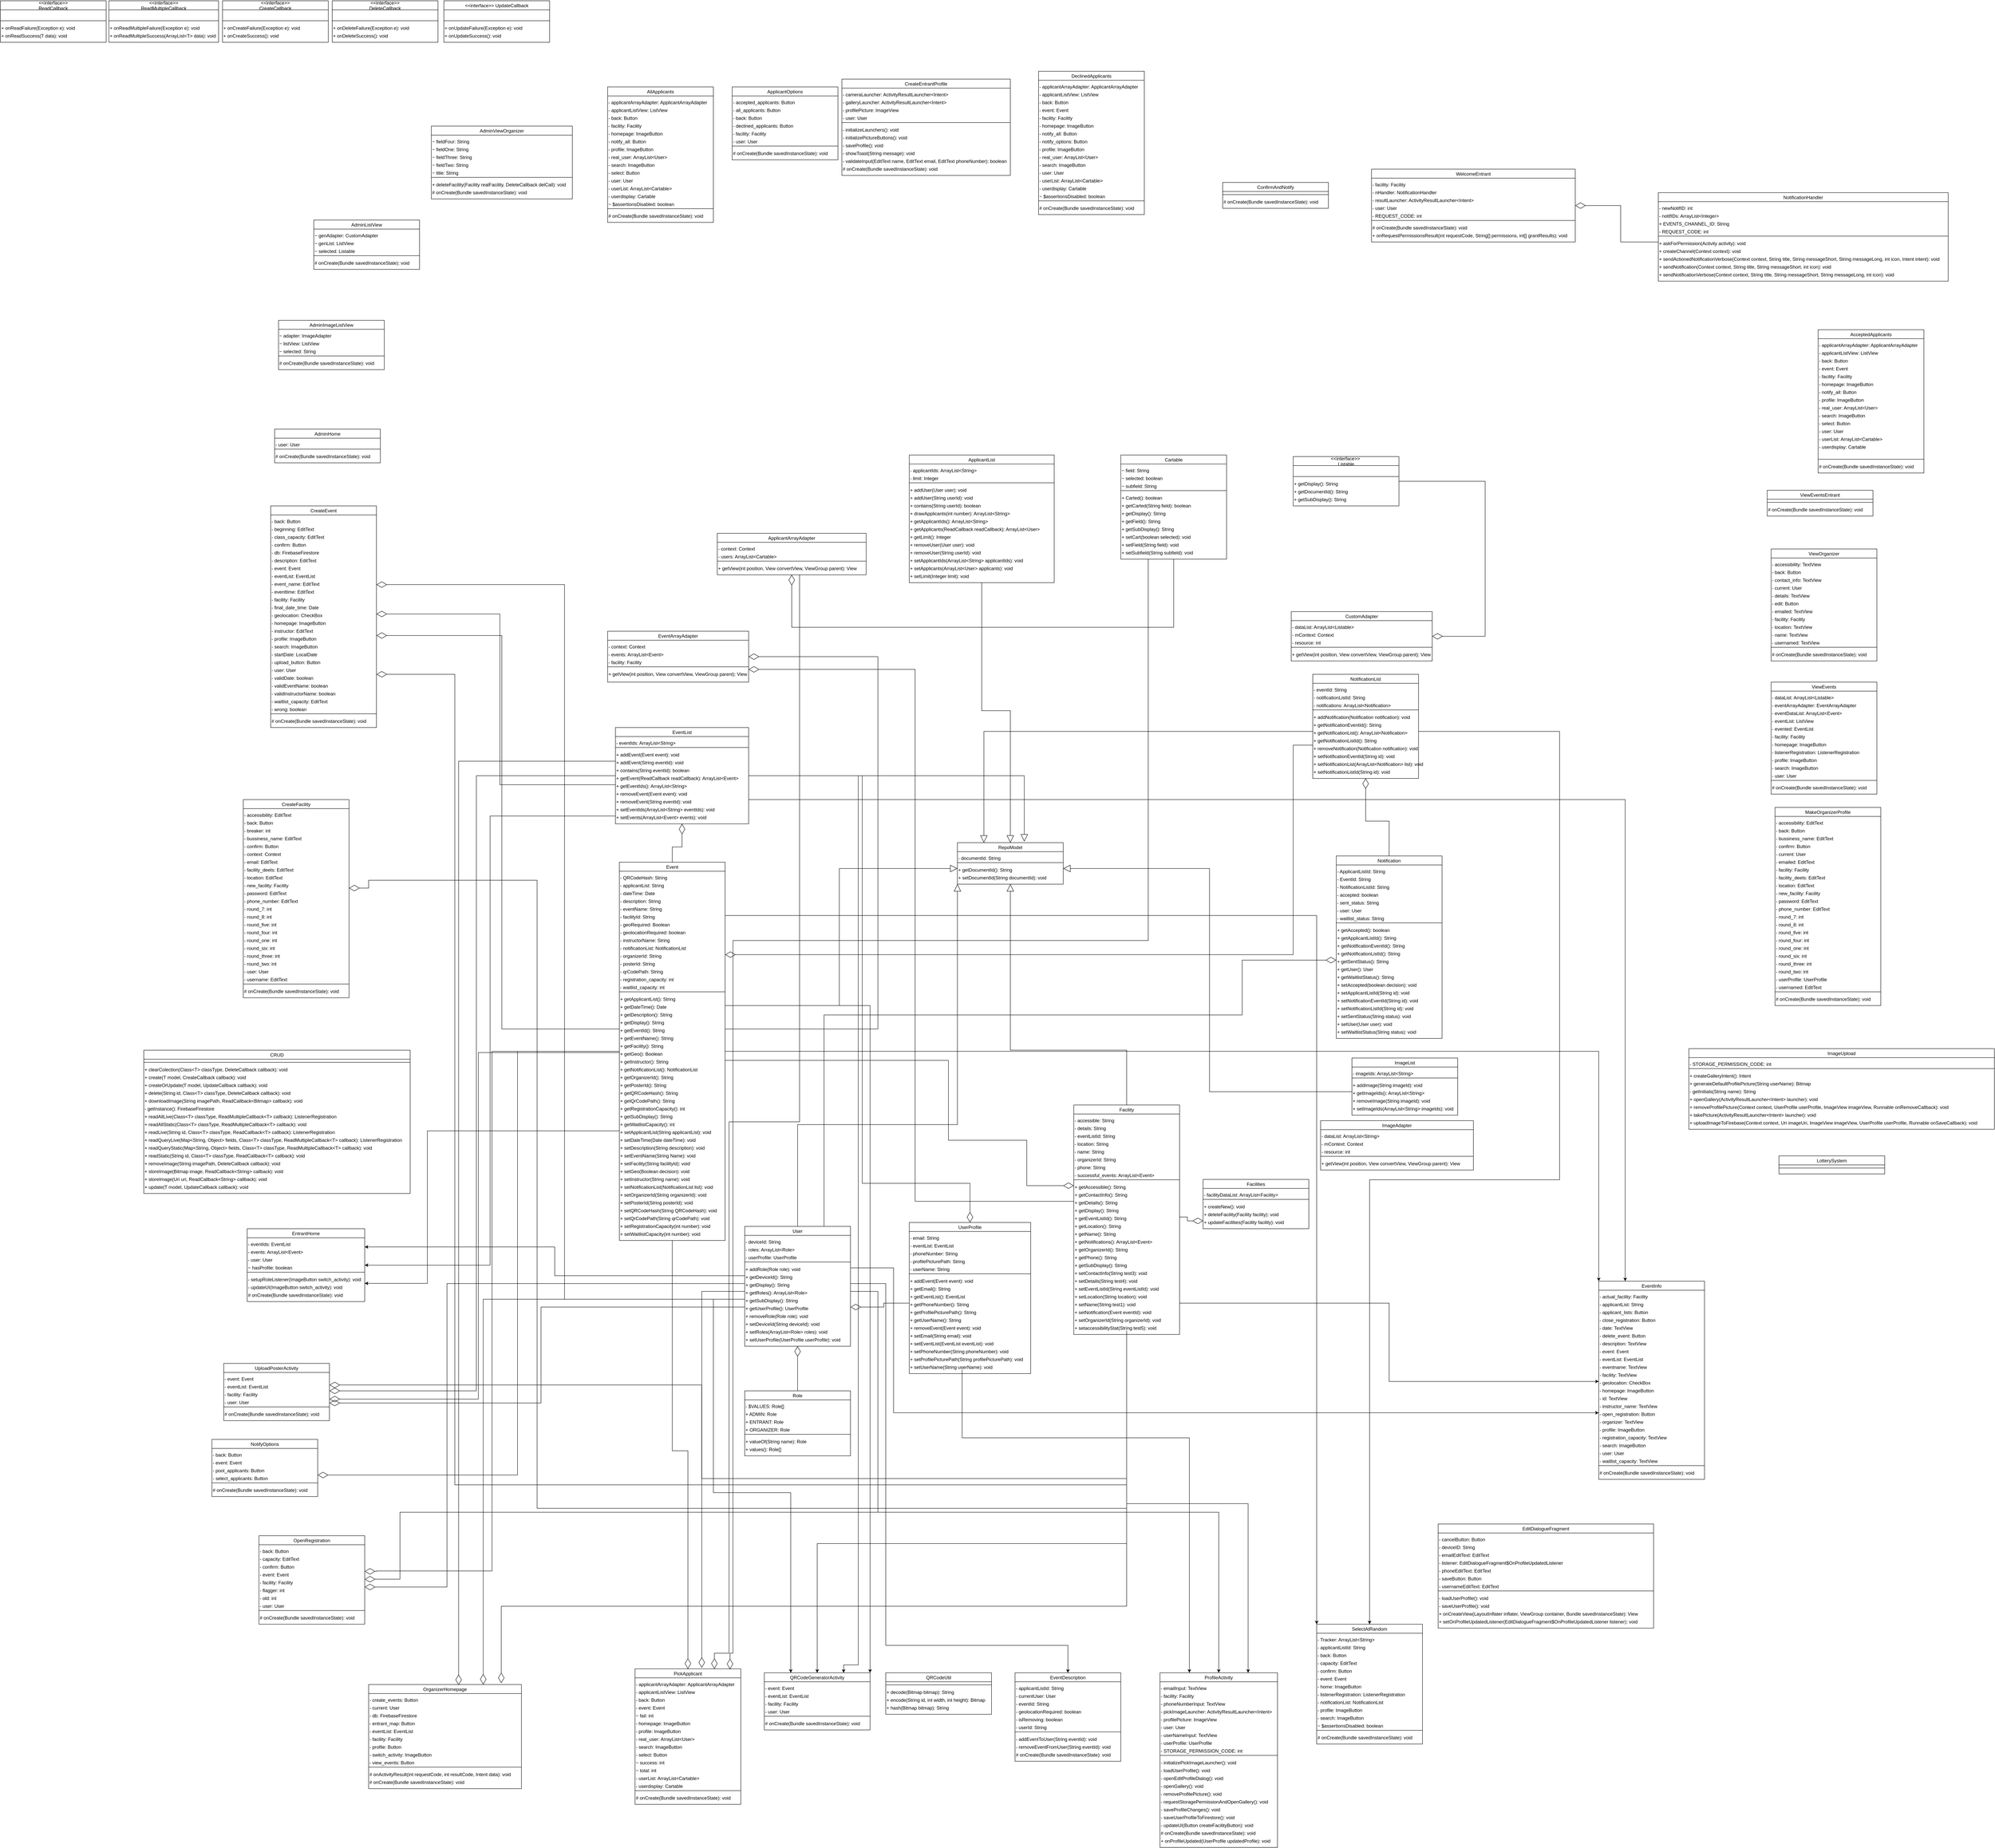 <mxfile version="24.9.3">
  <diagram id="C5RBs43oDa-KdzZeNtuy" name="Page-1">
    <mxGraphModel dx="7997" dy="5029" grid="1" gridSize="10" guides="1" tooltips="1" connect="1" arrows="1" fold="1" page="1" pageScale="1" pageWidth="827" pageHeight="1169" math="0" shadow="0">
      <root>
        <mxCell id="WIyWlLk6GJQsqaUBKTNV-0" />
        <mxCell id="WIyWlLk6GJQsqaUBKTNV-1" parent="WIyWlLk6GJQsqaUBKTNV-0" />
        <mxCell id="jqhqEA3HDkS0dA5FfJgx-0" value="AcceptedApplicants" style="swimlane;fontStyle=0;align=center;" parent="WIyWlLk6GJQsqaUBKTNV-1" vertex="1">
          <mxGeometry x="4130" y="410" width="270" height="366" as="geometry" />
        </mxCell>
        <mxCell id="jqhqEA3HDkS0dA5FfJgx-1" value="- applicantArrayAdapter: ApplicantArrayAdapter" style="text;align=left;" parent="jqhqEA3HDkS0dA5FfJgx-0" vertex="1">
          <mxGeometry y="26" width="270" height="20" as="geometry" />
        </mxCell>
        <mxCell id="jqhqEA3HDkS0dA5FfJgx-2" value="- applicantListView: ListView" style="text;align=left;" parent="jqhqEA3HDkS0dA5FfJgx-0" vertex="1">
          <mxGeometry y="46" width="270" height="20" as="geometry" />
        </mxCell>
        <mxCell id="jqhqEA3HDkS0dA5FfJgx-3" value="- back: Button" style="text;align=left;" parent="jqhqEA3HDkS0dA5FfJgx-0" vertex="1">
          <mxGeometry y="66" width="270" height="20" as="geometry" />
        </mxCell>
        <mxCell id="jqhqEA3HDkS0dA5FfJgx-4" value="- event: Event" style="text;align=left;" parent="jqhqEA3HDkS0dA5FfJgx-0" vertex="1">
          <mxGeometry y="86" width="270" height="20" as="geometry" />
        </mxCell>
        <mxCell id="jqhqEA3HDkS0dA5FfJgx-5" value="- facility: Facility" style="text;align=left;" parent="jqhqEA3HDkS0dA5FfJgx-0" vertex="1">
          <mxGeometry y="106" width="270" height="20" as="geometry" />
        </mxCell>
        <mxCell id="jqhqEA3HDkS0dA5FfJgx-6" value="- homepage: ImageButton" style="text;align=left;" parent="jqhqEA3HDkS0dA5FfJgx-0" vertex="1">
          <mxGeometry y="126" width="270" height="20" as="geometry" />
        </mxCell>
        <mxCell id="jqhqEA3HDkS0dA5FfJgx-7" value="- notify_all: Button" style="text;align=left;" parent="jqhqEA3HDkS0dA5FfJgx-0" vertex="1">
          <mxGeometry y="146" width="270" height="20" as="geometry" />
        </mxCell>
        <mxCell id="jqhqEA3HDkS0dA5FfJgx-8" value="- profile: ImageButton" style="text;align=left;" parent="jqhqEA3HDkS0dA5FfJgx-0" vertex="1">
          <mxGeometry y="166" width="270" height="20" as="geometry" />
        </mxCell>
        <mxCell id="jqhqEA3HDkS0dA5FfJgx-9" value="- real_user: ArrayList&lt;User&gt;" style="text;align=left;" parent="jqhqEA3HDkS0dA5FfJgx-0" vertex="1">
          <mxGeometry y="186" width="270" height="20" as="geometry" />
        </mxCell>
        <mxCell id="jqhqEA3HDkS0dA5FfJgx-10" value="- search: ImageButton" style="text;align=left;" parent="jqhqEA3HDkS0dA5FfJgx-0" vertex="1">
          <mxGeometry y="206" width="270" height="20" as="geometry" />
        </mxCell>
        <mxCell id="jqhqEA3HDkS0dA5FfJgx-11" value="- select: Button" style="text;align=left;" parent="jqhqEA3HDkS0dA5FfJgx-0" vertex="1">
          <mxGeometry y="226" width="270" height="20" as="geometry" />
        </mxCell>
        <mxCell id="jqhqEA3HDkS0dA5FfJgx-12" value="- user: User" style="text;align=left;" parent="jqhqEA3HDkS0dA5FfJgx-0" vertex="1">
          <mxGeometry y="246" width="270" height="20" as="geometry" />
        </mxCell>
        <mxCell id="jqhqEA3HDkS0dA5FfJgx-13" value="- userList: ArrayList&lt;Cartable&gt;" style="text;align=left;" parent="jqhqEA3HDkS0dA5FfJgx-0" vertex="1">
          <mxGeometry y="266" width="270" height="20" as="geometry" />
        </mxCell>
        <mxCell id="jqhqEA3HDkS0dA5FfJgx-14" value="- userdisplay: Cartable" style="text;align=left;" parent="jqhqEA3HDkS0dA5FfJgx-0" vertex="1">
          <mxGeometry y="286" width="270" height="20" as="geometry" />
        </mxCell>
        <mxCell id="jqhqEA3HDkS0dA5FfJgx-16" style="line;strokeWidth=1;" parent="jqhqEA3HDkS0dA5FfJgx-0" vertex="1">
          <mxGeometry y="326" width="270" height="10" as="geometry" />
        </mxCell>
        <mxCell id="jqhqEA3HDkS0dA5FfJgx-17" value="# onCreate(Bundle savedInstanceState): void" style="text;align=left;" parent="jqhqEA3HDkS0dA5FfJgx-0" vertex="1">
          <mxGeometry y="336" width="270" height="20" as="geometry" />
        </mxCell>
        <mxCell id="jqhqEA3HDkS0dA5FfJgx-18" value="AdminHome" style="swimlane;fontStyle=0;align=center;" parent="WIyWlLk6GJQsqaUBKTNV-1" vertex="1">
          <mxGeometry x="190" y="664" width="270" height="86" as="geometry" />
        </mxCell>
        <mxCell id="jqhqEA3HDkS0dA5FfJgx-19" value="- user: User" style="text;align=left;" parent="jqhqEA3HDkS0dA5FfJgx-18" vertex="1">
          <mxGeometry y="26" width="270" height="20" as="geometry" />
        </mxCell>
        <mxCell id="jqhqEA3HDkS0dA5FfJgx-20" style="line;strokeWidth=1;" parent="jqhqEA3HDkS0dA5FfJgx-18" vertex="1">
          <mxGeometry y="46" width="270" height="10" as="geometry" />
        </mxCell>
        <mxCell id="jqhqEA3HDkS0dA5FfJgx-21" value="# onCreate(Bundle savedInstanceState): void" style="text;align=left;" parent="jqhqEA3HDkS0dA5FfJgx-18" vertex="1">
          <mxGeometry y="56" width="270" height="20" as="geometry" />
        </mxCell>
        <mxCell id="jqhqEA3HDkS0dA5FfJgx-22" value="AdminImageListView" style="swimlane;fontStyle=0;align=center;" parent="WIyWlLk6GJQsqaUBKTNV-1" vertex="1">
          <mxGeometry x="200" y="386" width="270" height="126" as="geometry" />
        </mxCell>
        <mxCell id="jqhqEA3HDkS0dA5FfJgx-23" value="~ adapter: ImageAdapter" style="text;align=left;" parent="jqhqEA3HDkS0dA5FfJgx-22" vertex="1">
          <mxGeometry y="26" width="270" height="20" as="geometry" />
        </mxCell>
        <mxCell id="jqhqEA3HDkS0dA5FfJgx-24" value="~ listView: ListView" style="text;align=left;" parent="jqhqEA3HDkS0dA5FfJgx-22" vertex="1">
          <mxGeometry y="46" width="270" height="20" as="geometry" />
        </mxCell>
        <mxCell id="jqhqEA3HDkS0dA5FfJgx-25" value="~ selected: String" style="text;align=left;" parent="jqhqEA3HDkS0dA5FfJgx-22" vertex="1">
          <mxGeometry y="66" width="270" height="20" as="geometry" />
        </mxCell>
        <mxCell id="jqhqEA3HDkS0dA5FfJgx-26" style="line;strokeWidth=1;" parent="jqhqEA3HDkS0dA5FfJgx-22" vertex="1">
          <mxGeometry y="86" width="270" height="10" as="geometry" />
        </mxCell>
        <mxCell id="jqhqEA3HDkS0dA5FfJgx-27" value="# onCreate(Bundle savedInstanceState): void" style="text;align=left;" parent="jqhqEA3HDkS0dA5FfJgx-22" vertex="1">
          <mxGeometry y="96" width="270" height="20" as="geometry" />
        </mxCell>
        <mxCell id="jqhqEA3HDkS0dA5FfJgx-28" value="AdminListView" style="swimlane;fontStyle=0;align=center;" parent="WIyWlLk6GJQsqaUBKTNV-1" vertex="1">
          <mxGeometry x="290" y="130" width="270" height="126" as="geometry" />
        </mxCell>
        <mxCell id="jqhqEA3HDkS0dA5FfJgx-29" value="~ genAdapter: CustomAdapter" style="text;align=left;" parent="jqhqEA3HDkS0dA5FfJgx-28" vertex="1">
          <mxGeometry y="26" width="270" height="20" as="geometry" />
        </mxCell>
        <mxCell id="jqhqEA3HDkS0dA5FfJgx-30" value="~ genList: ListView" style="text;align=left;" parent="jqhqEA3HDkS0dA5FfJgx-28" vertex="1">
          <mxGeometry y="46" width="270" height="20" as="geometry" />
        </mxCell>
        <mxCell id="jqhqEA3HDkS0dA5FfJgx-31" value="~ selected: Listable" style="text;align=left;" parent="jqhqEA3HDkS0dA5FfJgx-28" vertex="1">
          <mxGeometry y="66" width="270" height="20" as="geometry" />
        </mxCell>
        <mxCell id="jqhqEA3HDkS0dA5FfJgx-32" style="line;strokeWidth=1;" parent="jqhqEA3HDkS0dA5FfJgx-28" vertex="1">
          <mxGeometry y="86" width="270" height="10" as="geometry" />
        </mxCell>
        <mxCell id="jqhqEA3HDkS0dA5FfJgx-33" value="# onCreate(Bundle savedInstanceState): void" style="text;align=left;" parent="jqhqEA3HDkS0dA5FfJgx-28" vertex="1">
          <mxGeometry y="96" width="270" height="20" as="geometry" />
        </mxCell>
        <mxCell id="jqhqEA3HDkS0dA5FfJgx-34" value="AdminViewOrganizer" style="swimlane;fontStyle=0;align=center;" parent="WIyWlLk6GJQsqaUBKTNV-1" vertex="1">
          <mxGeometry x="590" y="-110" width="360" height="186" as="geometry" />
        </mxCell>
        <mxCell id="jqhqEA3HDkS0dA5FfJgx-35" value="~ fieldFour: String" style="text;align=left;" parent="jqhqEA3HDkS0dA5FfJgx-34" vertex="1">
          <mxGeometry y="26" width="270" height="20" as="geometry" />
        </mxCell>
        <mxCell id="jqhqEA3HDkS0dA5FfJgx-36" value="~ fieldOne: String" style="text;align=left;" parent="jqhqEA3HDkS0dA5FfJgx-34" vertex="1">
          <mxGeometry y="46" width="270" height="20" as="geometry" />
        </mxCell>
        <mxCell id="jqhqEA3HDkS0dA5FfJgx-37" value="~ fieldThree: String" style="text;align=left;" parent="jqhqEA3HDkS0dA5FfJgx-34" vertex="1">
          <mxGeometry y="66" width="270" height="20" as="geometry" />
        </mxCell>
        <mxCell id="jqhqEA3HDkS0dA5FfJgx-38" value="~ fieldTwo: String" style="text;align=left;" parent="jqhqEA3HDkS0dA5FfJgx-34" vertex="1">
          <mxGeometry y="86" width="270" height="20" as="geometry" />
        </mxCell>
        <mxCell id="jqhqEA3HDkS0dA5FfJgx-39" value="~ title: String" style="text;align=left;" parent="jqhqEA3HDkS0dA5FfJgx-34" vertex="1">
          <mxGeometry y="106" width="270" height="20" as="geometry" />
        </mxCell>
        <mxCell id="jqhqEA3HDkS0dA5FfJgx-40" style="line;strokeWidth=1;" parent="jqhqEA3HDkS0dA5FfJgx-34" vertex="1">
          <mxGeometry y="126" width="360" height="10" as="geometry" />
        </mxCell>
        <mxCell id="jqhqEA3HDkS0dA5FfJgx-41" value="+ deleteFacility(Facility realFacility, DeleteCallback delCall): void" style="text;align=left;" parent="jqhqEA3HDkS0dA5FfJgx-34" vertex="1">
          <mxGeometry y="136" width="270" height="20" as="geometry" />
        </mxCell>
        <mxCell id="jqhqEA3HDkS0dA5FfJgx-42" value="# onCreate(Bundle savedInstanceState): void" style="text;align=left;" parent="jqhqEA3HDkS0dA5FfJgx-34" vertex="1">
          <mxGeometry y="156" width="270" height="20" as="geometry" />
        </mxCell>
        <mxCell id="jqhqEA3HDkS0dA5FfJgx-43" value="AllApplicants" style="swimlane;fontStyle=0;align=center;" parent="WIyWlLk6GJQsqaUBKTNV-1" vertex="1">
          <mxGeometry x="1040" y="-210" width="270" height="346" as="geometry" />
        </mxCell>
        <mxCell id="jqhqEA3HDkS0dA5FfJgx-44" value="- applicantArrayAdapter: ApplicantArrayAdapter" style="text;align=left;" parent="jqhqEA3HDkS0dA5FfJgx-43" vertex="1">
          <mxGeometry y="26" width="270" height="20" as="geometry" />
        </mxCell>
        <mxCell id="jqhqEA3HDkS0dA5FfJgx-45" value="- applicantListView: ListView" style="text;align=left;" parent="jqhqEA3HDkS0dA5FfJgx-43" vertex="1">
          <mxGeometry y="46" width="270" height="20" as="geometry" />
        </mxCell>
        <mxCell id="jqhqEA3HDkS0dA5FfJgx-46" value="- back: Button" style="text;align=left;" parent="jqhqEA3HDkS0dA5FfJgx-43" vertex="1">
          <mxGeometry y="66" width="270" height="20" as="geometry" />
        </mxCell>
        <mxCell id="jqhqEA3HDkS0dA5FfJgx-47" value="- facility: Facility" style="text;align=left;" parent="jqhqEA3HDkS0dA5FfJgx-43" vertex="1">
          <mxGeometry y="86" width="270" height="20" as="geometry" />
        </mxCell>
        <mxCell id="jqhqEA3HDkS0dA5FfJgx-48" value="- homepage: ImageButton" style="text;align=left;" parent="jqhqEA3HDkS0dA5FfJgx-43" vertex="1">
          <mxGeometry y="106" width="270" height="20" as="geometry" />
        </mxCell>
        <mxCell id="jqhqEA3HDkS0dA5FfJgx-49" value="- notify_all: Button" style="text;align=left;" parent="jqhqEA3HDkS0dA5FfJgx-43" vertex="1">
          <mxGeometry y="126" width="270" height="20" as="geometry" />
        </mxCell>
        <mxCell id="jqhqEA3HDkS0dA5FfJgx-50" value="- profile: ImageButton" style="text;align=left;" parent="jqhqEA3HDkS0dA5FfJgx-43" vertex="1">
          <mxGeometry y="146" width="270" height="20" as="geometry" />
        </mxCell>
        <mxCell id="jqhqEA3HDkS0dA5FfJgx-51" value="- real_user: ArrayList&lt;User&gt;" style="text;align=left;" parent="jqhqEA3HDkS0dA5FfJgx-43" vertex="1">
          <mxGeometry y="166" width="270" height="20" as="geometry" />
        </mxCell>
        <mxCell id="jqhqEA3HDkS0dA5FfJgx-52" value="- search: ImageButton" style="text;align=left;" parent="jqhqEA3HDkS0dA5FfJgx-43" vertex="1">
          <mxGeometry y="186" width="270" height="20" as="geometry" />
        </mxCell>
        <mxCell id="jqhqEA3HDkS0dA5FfJgx-53" value="- select: Button" style="text;align=left;" parent="jqhqEA3HDkS0dA5FfJgx-43" vertex="1">
          <mxGeometry y="206" width="270" height="20" as="geometry" />
        </mxCell>
        <mxCell id="jqhqEA3HDkS0dA5FfJgx-54" value="- user: User" style="text;align=left;" parent="jqhqEA3HDkS0dA5FfJgx-43" vertex="1">
          <mxGeometry y="226" width="270" height="20" as="geometry" />
        </mxCell>
        <mxCell id="jqhqEA3HDkS0dA5FfJgx-55" value="- userList: ArrayList&lt;Cartable&gt;" style="text;align=left;" parent="jqhqEA3HDkS0dA5FfJgx-43" vertex="1">
          <mxGeometry y="246" width="270" height="20" as="geometry" />
        </mxCell>
        <mxCell id="jqhqEA3HDkS0dA5FfJgx-56" value="- userdisplay: Cartable" style="text;align=left;" parent="jqhqEA3HDkS0dA5FfJgx-43" vertex="1">
          <mxGeometry y="266" width="270" height="20" as="geometry" />
        </mxCell>
        <mxCell id="jqhqEA3HDkS0dA5FfJgx-57" value="~ $assertionsDisabled: boolean" style="text;align=left;" parent="jqhqEA3HDkS0dA5FfJgx-43" vertex="1">
          <mxGeometry y="286" width="270" height="20" as="geometry" />
        </mxCell>
        <mxCell id="jqhqEA3HDkS0dA5FfJgx-58" style="line;strokeWidth=1;" parent="jqhqEA3HDkS0dA5FfJgx-43" vertex="1">
          <mxGeometry y="306" width="270" height="10" as="geometry" />
        </mxCell>
        <mxCell id="jqhqEA3HDkS0dA5FfJgx-59" value="# onCreate(Bundle savedInstanceState): void" style="text;align=left;" parent="jqhqEA3HDkS0dA5FfJgx-43" vertex="1">
          <mxGeometry y="316" width="270" height="20" as="geometry" />
        </mxCell>
        <mxCell id="Is71jx0bmtwv3hBhgKGM-35" style="edgeStyle=orthogonalEdgeStyle;rounded=0;orthogonalLoop=1;jettySize=auto;html=1;exitX=0.5;exitY=1;exitDx=0;exitDy=0;endArrow=diamondThin;endFill=0;endSize=24;" parent="WIyWlLk6GJQsqaUBKTNV-1" source="jqhqEA3HDkS0dA5FfJgx-90" target="jqhqEA3HDkS0dA5FfJgx-60" edge="1">
          <mxGeometry relative="1" as="geometry">
            <Array as="points">
              <mxPoint x="2485" y="1170" />
              <mxPoint x="1510" y="1170" />
            </Array>
          </mxGeometry>
        </mxCell>
        <mxCell id="5pZnIEVZpo1Tqlfw8_X--0" style="edgeStyle=orthogonalEdgeStyle;rounded=0;orthogonalLoop=1;jettySize=auto;html=1;entryX=0.75;entryY=0;entryDx=0;entryDy=0;endArrow=diamondThin;endFill=0;endSize=24;" edge="1" parent="WIyWlLk6GJQsqaUBKTNV-1" source="jqhqEA3HDkS0dA5FfJgx-60" target="jqhqEA3HDkS0dA5FfJgx-513">
          <mxGeometry relative="1" as="geometry">
            <Array as="points">
              <mxPoint x="1530" y="2433" />
              <mxPoint x="1350" y="2433" />
              <mxPoint x="1350" y="3790" />
              <mxPoint x="1313" y="3790" />
            </Array>
          </mxGeometry>
        </mxCell>
        <mxCell id="jqhqEA3HDkS0dA5FfJgx-60" value="ApplicantArrayAdapter" style="swimlane;fontStyle=0;align=center;" parent="WIyWlLk6GJQsqaUBKTNV-1" vertex="1">
          <mxGeometry x="1320" y="930" width="380" height="106" as="geometry" />
        </mxCell>
        <mxCell id="jqhqEA3HDkS0dA5FfJgx-61" value="- context: Context" style="text;align=left;" parent="jqhqEA3HDkS0dA5FfJgx-60" vertex="1">
          <mxGeometry y="26" width="270" height="20" as="geometry" />
        </mxCell>
        <mxCell id="jqhqEA3HDkS0dA5FfJgx-62" value="- users: ArrayList&lt;Cartable&gt;" style="text;align=left;" parent="jqhqEA3HDkS0dA5FfJgx-60" vertex="1">
          <mxGeometry y="46" width="270" height="20" as="geometry" />
        </mxCell>
        <mxCell id="jqhqEA3HDkS0dA5FfJgx-63" style="line;strokeWidth=1;" parent="jqhqEA3HDkS0dA5FfJgx-60" vertex="1">
          <mxGeometry y="66" width="380" height="10" as="geometry" />
        </mxCell>
        <mxCell id="jqhqEA3HDkS0dA5FfJgx-64" value="+ getView(int position, View convertView, ViewGroup parent): View" style="text;align=left;" parent="jqhqEA3HDkS0dA5FfJgx-60" vertex="1">
          <mxGeometry y="76" width="270" height="20" as="geometry" />
        </mxCell>
        <mxCell id="jqhqEA3HDkS0dA5FfJgx-732" style="edgeStyle=orthogonalEdgeStyle;rounded=0;orthogonalLoop=1;jettySize=auto;html=1;entryX=0.5;entryY=0;entryDx=0;entryDy=0;jumpSize=16;endArrow=block;endFill=0;endSize=16;" parent="WIyWlLk6GJQsqaUBKTNV-1" source="jqhqEA3HDkS0dA5FfJgx-65" target="jqhqEA3HDkS0dA5FfJgx-572" edge="1">
          <mxGeometry relative="1" as="geometry" />
        </mxCell>
        <mxCell id="jqhqEA3HDkS0dA5FfJgx-65" value="ApplicantList" style="swimlane;fontStyle=0;align=center;" parent="WIyWlLk6GJQsqaUBKTNV-1" vertex="1">
          <mxGeometry x="1810" y="730" width="370" height="326" as="geometry" />
        </mxCell>
        <mxCell id="jqhqEA3HDkS0dA5FfJgx-66" value="- applicantIds: ArrayList&lt;String&gt;" style="text;align=left;" parent="jqhqEA3HDkS0dA5FfJgx-65" vertex="1">
          <mxGeometry y="26" width="270" height="20" as="geometry" />
        </mxCell>
        <mxCell id="jqhqEA3HDkS0dA5FfJgx-67" value="- limit: Integer" style="text;align=left;" parent="jqhqEA3HDkS0dA5FfJgx-65" vertex="1">
          <mxGeometry y="46" width="270" height="20" as="geometry" />
        </mxCell>
        <mxCell id="jqhqEA3HDkS0dA5FfJgx-68" style="line;strokeWidth=1;" parent="jqhqEA3HDkS0dA5FfJgx-65" vertex="1">
          <mxGeometry y="66" width="370" height="10" as="geometry" />
        </mxCell>
        <mxCell id="jqhqEA3HDkS0dA5FfJgx-69" value="+ addUser(User user): void" style="text;align=left;" parent="jqhqEA3HDkS0dA5FfJgx-65" vertex="1">
          <mxGeometry y="76" width="270" height="20" as="geometry" />
        </mxCell>
        <mxCell id="jqhqEA3HDkS0dA5FfJgx-70" value="+ addUser(String userId): void" style="text;align=left;" parent="jqhqEA3HDkS0dA5FfJgx-65" vertex="1">
          <mxGeometry y="96" width="270" height="20" as="geometry" />
        </mxCell>
        <mxCell id="jqhqEA3HDkS0dA5FfJgx-71" value="+ contains(String userId): boolean" style="text;align=left;" parent="jqhqEA3HDkS0dA5FfJgx-65" vertex="1">
          <mxGeometry y="116" width="270" height="20" as="geometry" />
        </mxCell>
        <mxCell id="jqhqEA3HDkS0dA5FfJgx-72" value="+ drawApplicants(int number): ArrayList&lt;String&gt;" style="text;align=left;" parent="jqhqEA3HDkS0dA5FfJgx-65" vertex="1">
          <mxGeometry y="136" width="270" height="20" as="geometry" />
        </mxCell>
        <mxCell id="jqhqEA3HDkS0dA5FfJgx-73" value="+ getApplicantIds(): ArrayList&lt;String&gt;" style="text;align=left;" parent="jqhqEA3HDkS0dA5FfJgx-65" vertex="1">
          <mxGeometry y="156" width="270" height="20" as="geometry" />
        </mxCell>
        <mxCell id="jqhqEA3HDkS0dA5FfJgx-74" value="+ getApplicants(ReadCallback readCallback): ArrayList&lt;User&gt;" style="text;align=left;" parent="jqhqEA3HDkS0dA5FfJgx-65" vertex="1">
          <mxGeometry y="176" width="270" height="20" as="geometry" />
        </mxCell>
        <mxCell id="jqhqEA3HDkS0dA5FfJgx-75" value="+ getLimit(): Integer" style="text;align=left;" parent="jqhqEA3HDkS0dA5FfJgx-65" vertex="1">
          <mxGeometry y="196" width="270" height="20" as="geometry" />
        </mxCell>
        <mxCell id="jqhqEA3HDkS0dA5FfJgx-76" value="+ removeUser(User user): void" style="text;align=left;" parent="jqhqEA3HDkS0dA5FfJgx-65" vertex="1">
          <mxGeometry y="216" width="270" height="20" as="geometry" />
        </mxCell>
        <mxCell id="jqhqEA3HDkS0dA5FfJgx-77" value="+ removeUser(String userId): void" style="text;align=left;" parent="jqhqEA3HDkS0dA5FfJgx-65" vertex="1">
          <mxGeometry y="236" width="270" height="20" as="geometry" />
        </mxCell>
        <mxCell id="jqhqEA3HDkS0dA5FfJgx-78" value="+ setApplicantIds(ArrayList&lt;String&gt; applicantIds): void" style="text;align=left;" parent="jqhqEA3HDkS0dA5FfJgx-65" vertex="1">
          <mxGeometry y="256" width="270" height="20" as="geometry" />
        </mxCell>
        <mxCell id="jqhqEA3HDkS0dA5FfJgx-79" value="+ setApplicants(ArrayList&lt;User&gt; applicants): void" style="text;align=left;" parent="jqhqEA3HDkS0dA5FfJgx-65" vertex="1">
          <mxGeometry y="276" width="270" height="20" as="geometry" />
        </mxCell>
        <mxCell id="jqhqEA3HDkS0dA5FfJgx-80" value="+ setLimit(Integer limit): void" style="text;align=left;" parent="jqhqEA3HDkS0dA5FfJgx-65" vertex="1">
          <mxGeometry y="296" width="270" height="20" as="geometry" />
        </mxCell>
        <mxCell id="jqhqEA3HDkS0dA5FfJgx-81" value="ApplicantOptions" style="swimlane;fontStyle=0;align=center;" parent="WIyWlLk6GJQsqaUBKTNV-1" vertex="1">
          <mxGeometry x="1358" y="-210" width="270" height="186" as="geometry" />
        </mxCell>
        <mxCell id="jqhqEA3HDkS0dA5FfJgx-82" value="- accepted_applicants: Button" style="text;align=left;" parent="jqhqEA3HDkS0dA5FfJgx-81" vertex="1">
          <mxGeometry y="26" width="270" height="20" as="geometry" />
        </mxCell>
        <mxCell id="jqhqEA3HDkS0dA5FfJgx-83" value="- all_applicants: Button" style="text;align=left;" parent="jqhqEA3HDkS0dA5FfJgx-81" vertex="1">
          <mxGeometry y="46" width="270" height="20" as="geometry" />
        </mxCell>
        <mxCell id="jqhqEA3HDkS0dA5FfJgx-84" value="- back: Button" style="text;align=left;" parent="jqhqEA3HDkS0dA5FfJgx-81" vertex="1">
          <mxGeometry y="66" width="270" height="20" as="geometry" />
        </mxCell>
        <mxCell id="jqhqEA3HDkS0dA5FfJgx-85" value="- declined_applicants: Button" style="text;align=left;" parent="jqhqEA3HDkS0dA5FfJgx-81" vertex="1">
          <mxGeometry y="86" width="270" height="20" as="geometry" />
        </mxCell>
        <mxCell id="jqhqEA3HDkS0dA5FfJgx-86" value="- facility: Facility" style="text;align=left;" parent="jqhqEA3HDkS0dA5FfJgx-81" vertex="1">
          <mxGeometry y="106" width="270" height="20" as="geometry" />
        </mxCell>
        <mxCell id="jqhqEA3HDkS0dA5FfJgx-87" value="- user: User" style="text;align=left;" parent="jqhqEA3HDkS0dA5FfJgx-81" vertex="1">
          <mxGeometry y="126" width="270" height="20" as="geometry" />
        </mxCell>
        <mxCell id="jqhqEA3HDkS0dA5FfJgx-88" style="line;strokeWidth=1;" parent="jqhqEA3HDkS0dA5FfJgx-81" vertex="1">
          <mxGeometry y="146" width="270" height="10" as="geometry" />
        </mxCell>
        <mxCell id="jqhqEA3HDkS0dA5FfJgx-89" value="# onCreate(Bundle savedInstanceState): void" style="text;align=left;" parent="jqhqEA3HDkS0dA5FfJgx-81" vertex="1">
          <mxGeometry y="156" width="270" height="20" as="geometry" />
        </mxCell>
        <mxCell id="5pZnIEVZpo1Tqlfw8_X--5" style="edgeStyle=orthogonalEdgeStyle;rounded=0;orthogonalLoop=1;jettySize=auto;html=1;entryX=0.898;entryY=0.003;entryDx=0;entryDy=0;exitX=0.25;exitY=1;exitDx=0;exitDy=0;entryPerimeter=0;endSize=24;endArrow=diamondThin;endFill=0;" edge="1" parent="WIyWlLk6GJQsqaUBKTNV-1" source="jqhqEA3HDkS0dA5FfJgx-90" target="jqhqEA3HDkS0dA5FfJgx-513">
          <mxGeometry relative="1" as="geometry">
            <Array as="points">
              <mxPoint x="2420" y="996" />
              <mxPoint x="2420" y="1970" />
              <mxPoint x="1360" y="1970" />
              <mxPoint x="1360" y="3790" />
              <mxPoint x="1353" y="3790" />
            </Array>
          </mxGeometry>
        </mxCell>
        <mxCell id="jqhqEA3HDkS0dA5FfJgx-90" value="Cartable" style="swimlane;fontStyle=0;align=center;" parent="WIyWlLk6GJQsqaUBKTNV-1" vertex="1">
          <mxGeometry x="2350" y="730" width="270" height="266" as="geometry" />
        </mxCell>
        <mxCell id="jqhqEA3HDkS0dA5FfJgx-91" value="~ field: String" style="text;align=left;" parent="jqhqEA3HDkS0dA5FfJgx-90" vertex="1">
          <mxGeometry y="26" width="270" height="20" as="geometry" />
        </mxCell>
        <mxCell id="jqhqEA3HDkS0dA5FfJgx-92" value="~ selected: boolean" style="text;align=left;" parent="jqhqEA3HDkS0dA5FfJgx-90" vertex="1">
          <mxGeometry y="46" width="270" height="20" as="geometry" />
        </mxCell>
        <mxCell id="jqhqEA3HDkS0dA5FfJgx-93" value="~ subfield: String" style="text;align=left;" parent="jqhqEA3HDkS0dA5FfJgx-90" vertex="1">
          <mxGeometry y="66" width="270" height="20" as="geometry" />
        </mxCell>
        <mxCell id="jqhqEA3HDkS0dA5FfJgx-94" style="line;strokeWidth=1;" parent="jqhqEA3HDkS0dA5FfJgx-90" vertex="1">
          <mxGeometry y="86" width="270" height="10" as="geometry" />
        </mxCell>
        <mxCell id="jqhqEA3HDkS0dA5FfJgx-95" value="+ Carted(): boolean" style="text;align=left;" parent="jqhqEA3HDkS0dA5FfJgx-90" vertex="1">
          <mxGeometry y="96" width="270" height="20" as="geometry" />
        </mxCell>
        <mxCell id="jqhqEA3HDkS0dA5FfJgx-96" value="+ getCarted(String field): boolean" style="text;align=left;" parent="jqhqEA3HDkS0dA5FfJgx-90" vertex="1">
          <mxGeometry y="116" width="270" height="20" as="geometry" />
        </mxCell>
        <mxCell id="jqhqEA3HDkS0dA5FfJgx-97" value="+ getDisplay(): String" style="text;align=left;" parent="jqhqEA3HDkS0dA5FfJgx-90" vertex="1">
          <mxGeometry y="136" width="270" height="20" as="geometry" />
        </mxCell>
        <mxCell id="jqhqEA3HDkS0dA5FfJgx-98" value="+ getField(): String" style="text;align=left;" parent="jqhqEA3HDkS0dA5FfJgx-90" vertex="1">
          <mxGeometry y="156" width="270" height="20" as="geometry" />
        </mxCell>
        <mxCell id="jqhqEA3HDkS0dA5FfJgx-99" value="+ getSubDisplay(): String" style="text;align=left;" parent="jqhqEA3HDkS0dA5FfJgx-90" vertex="1">
          <mxGeometry y="176" width="270" height="20" as="geometry" />
        </mxCell>
        <mxCell id="jqhqEA3HDkS0dA5FfJgx-100" value="+ setCart(boolean selected): void" style="text;align=left;" parent="jqhqEA3HDkS0dA5FfJgx-90" vertex="1">
          <mxGeometry y="196" width="270" height="20" as="geometry" />
        </mxCell>
        <mxCell id="jqhqEA3HDkS0dA5FfJgx-101" value="+ setField(String field): void" style="text;align=left;" parent="jqhqEA3HDkS0dA5FfJgx-90" vertex="1">
          <mxGeometry y="216" width="270" height="20" as="geometry" />
        </mxCell>
        <mxCell id="jqhqEA3HDkS0dA5FfJgx-102" value="+ setSubfield(String subfield): void" style="text;align=left;" parent="jqhqEA3HDkS0dA5FfJgx-90" vertex="1">
          <mxGeometry y="236" width="270" height="20" as="geometry" />
        </mxCell>
        <mxCell id="jqhqEA3HDkS0dA5FfJgx-103" value="ConfirmAndNotify" style="swimlane;fontStyle=0;align=center;" parent="WIyWlLk6GJQsqaUBKTNV-1" vertex="1">
          <mxGeometry x="2610" y="34" width="270" height="66" as="geometry" />
        </mxCell>
        <mxCell id="jqhqEA3HDkS0dA5FfJgx-104" style="line;strokeWidth=1;" parent="jqhqEA3HDkS0dA5FfJgx-103" vertex="1">
          <mxGeometry y="26" width="270" height="10" as="geometry" />
        </mxCell>
        <mxCell id="jqhqEA3HDkS0dA5FfJgx-105" value="# onCreate(Bundle savedInstanceState): void" style="text;align=left;" parent="jqhqEA3HDkS0dA5FfJgx-103" vertex="1">
          <mxGeometry y="36" width="270" height="20" as="geometry" />
        </mxCell>
        <mxCell id="jqhqEA3HDkS0dA5FfJgx-106" value="&lt;&lt;interface&gt;&gt;&#xa;CreateCallback" style="swimlane;fontStyle=0;align=center;" parent="WIyWlLk6GJQsqaUBKTNV-1" vertex="1">
          <mxGeometry x="57" y="-430" width="270" height="106" as="geometry" />
        </mxCell>
        <mxCell id="jqhqEA3HDkS0dA5FfJgx-107" style="line;strokeWidth=1;" parent="jqhqEA3HDkS0dA5FfJgx-106" vertex="1">
          <mxGeometry y="46" width="270" height="10" as="geometry" />
        </mxCell>
        <mxCell id="jqhqEA3HDkS0dA5FfJgx-108" value="+ onCreateFailure(Exception e): void" style="text;align=left;" parent="jqhqEA3HDkS0dA5FfJgx-106" vertex="1">
          <mxGeometry y="56" width="270" height="20" as="geometry" />
        </mxCell>
        <mxCell id="jqhqEA3HDkS0dA5FfJgx-109" value="+ onCreateSuccess(): void" style="text;align=left;" parent="jqhqEA3HDkS0dA5FfJgx-106" vertex="1">
          <mxGeometry y="76" width="270" height="20" as="geometry" />
        </mxCell>
        <mxCell id="jqhqEA3HDkS0dA5FfJgx-110" value="CreateEntrantProfile" style="swimlane;fontStyle=0;align=center;" parent="WIyWlLk6GJQsqaUBKTNV-1" vertex="1">
          <mxGeometry x="1638" y="-230" width="430" height="246" as="geometry" />
        </mxCell>
        <mxCell id="jqhqEA3HDkS0dA5FfJgx-111" value="- cameraLauncher: ActivityResultLauncher&lt;Intent&gt;" style="text;align=left;" parent="jqhqEA3HDkS0dA5FfJgx-110" vertex="1">
          <mxGeometry y="26" width="270" height="20" as="geometry" />
        </mxCell>
        <mxCell id="jqhqEA3HDkS0dA5FfJgx-112" value="- galleryLauncher: ActivityResultLauncher&lt;Intent&gt;" style="text;align=left;" parent="jqhqEA3HDkS0dA5FfJgx-110" vertex="1">
          <mxGeometry y="46" width="270" height="20" as="geometry" />
        </mxCell>
        <mxCell id="jqhqEA3HDkS0dA5FfJgx-113" value="- profilePicture: ImageView" style="text;align=left;" parent="jqhqEA3HDkS0dA5FfJgx-110" vertex="1">
          <mxGeometry y="66" width="270" height="20" as="geometry" />
        </mxCell>
        <mxCell id="jqhqEA3HDkS0dA5FfJgx-114" value="- user: User" style="text;align=left;" parent="jqhqEA3HDkS0dA5FfJgx-110" vertex="1">
          <mxGeometry y="86" width="270" height="20" as="geometry" />
        </mxCell>
        <mxCell id="jqhqEA3HDkS0dA5FfJgx-115" style="line;strokeWidth=1;" parent="jqhqEA3HDkS0dA5FfJgx-110" vertex="1">
          <mxGeometry y="106" width="430" height="10" as="geometry" />
        </mxCell>
        <mxCell id="jqhqEA3HDkS0dA5FfJgx-116" value="- initializeLaunchers(): void" style="text;align=left;" parent="jqhqEA3HDkS0dA5FfJgx-110" vertex="1">
          <mxGeometry y="116" width="270" height="20" as="geometry" />
        </mxCell>
        <mxCell id="jqhqEA3HDkS0dA5FfJgx-117" value="- initializePictureButtons(): void" style="text;align=left;" parent="jqhqEA3HDkS0dA5FfJgx-110" vertex="1">
          <mxGeometry y="136" width="270" height="20" as="geometry" />
        </mxCell>
        <mxCell id="jqhqEA3HDkS0dA5FfJgx-118" value="- saveProfile(): void" style="text;align=left;" parent="jqhqEA3HDkS0dA5FfJgx-110" vertex="1">
          <mxGeometry y="156" width="270" height="20" as="geometry" />
        </mxCell>
        <mxCell id="jqhqEA3HDkS0dA5FfJgx-119" value="- showToast(String message): void" style="text;align=left;" parent="jqhqEA3HDkS0dA5FfJgx-110" vertex="1">
          <mxGeometry y="176" width="270" height="20" as="geometry" />
        </mxCell>
        <mxCell id="jqhqEA3HDkS0dA5FfJgx-120" value="- validateInput(EditText name, EditText email, EditText phoneNumber): boolean" style="text;align=left;" parent="jqhqEA3HDkS0dA5FfJgx-110" vertex="1">
          <mxGeometry y="196" width="270" height="20" as="geometry" />
        </mxCell>
        <mxCell id="jqhqEA3HDkS0dA5FfJgx-121" value="# onCreate(Bundle savedInstanceState): void" style="text;align=left;" parent="jqhqEA3HDkS0dA5FfJgx-110" vertex="1">
          <mxGeometry y="216" width="270" height="20" as="geometry" />
        </mxCell>
        <mxCell id="jqhqEA3HDkS0dA5FfJgx-122" value="CreateEvent" style="swimlane;fontStyle=0;align=center;" parent="WIyWlLk6GJQsqaUBKTNV-1" vertex="1">
          <mxGeometry x="180" y="860" width="270" height="566" as="geometry" />
        </mxCell>
        <mxCell id="jqhqEA3HDkS0dA5FfJgx-123" value="- back: Button" style="text;align=left;" parent="jqhqEA3HDkS0dA5FfJgx-122" vertex="1">
          <mxGeometry y="26" width="270" height="20" as="geometry" />
        </mxCell>
        <mxCell id="jqhqEA3HDkS0dA5FfJgx-124" value="- beginning: EditText" style="text;align=left;" parent="jqhqEA3HDkS0dA5FfJgx-122" vertex="1">
          <mxGeometry y="46" width="270" height="20" as="geometry" />
        </mxCell>
        <mxCell id="jqhqEA3HDkS0dA5FfJgx-125" value="- class_capacity: EditText" style="text;align=left;" parent="jqhqEA3HDkS0dA5FfJgx-122" vertex="1">
          <mxGeometry y="66" width="270" height="20" as="geometry" />
        </mxCell>
        <mxCell id="jqhqEA3HDkS0dA5FfJgx-126" value="- confirm: Button" style="text;align=left;" parent="jqhqEA3HDkS0dA5FfJgx-122" vertex="1">
          <mxGeometry y="86" width="270" height="20" as="geometry" />
        </mxCell>
        <mxCell id="jqhqEA3HDkS0dA5FfJgx-127" value="- db: FirebaseFirestore" style="text;align=left;" parent="jqhqEA3HDkS0dA5FfJgx-122" vertex="1">
          <mxGeometry y="106" width="270" height="20" as="geometry" />
        </mxCell>
        <mxCell id="jqhqEA3HDkS0dA5FfJgx-128" value="- description: EditText" style="text;align=left;" parent="jqhqEA3HDkS0dA5FfJgx-122" vertex="1">
          <mxGeometry y="126" width="270" height="20" as="geometry" />
        </mxCell>
        <mxCell id="jqhqEA3HDkS0dA5FfJgx-129" value="- event: Event" style="text;align=left;" parent="jqhqEA3HDkS0dA5FfJgx-122" vertex="1">
          <mxGeometry y="146" width="270" height="20" as="geometry" />
        </mxCell>
        <mxCell id="jqhqEA3HDkS0dA5FfJgx-130" value="- eventList: EventList" style="text;align=left;" parent="jqhqEA3HDkS0dA5FfJgx-122" vertex="1">
          <mxGeometry y="166" width="270" height="20" as="geometry" />
        </mxCell>
        <mxCell id="jqhqEA3HDkS0dA5FfJgx-131" value="- event_name: EditText" style="text;align=left;" parent="jqhqEA3HDkS0dA5FfJgx-122" vertex="1">
          <mxGeometry y="186" width="270" height="20" as="geometry" />
        </mxCell>
        <mxCell id="jqhqEA3HDkS0dA5FfJgx-132" value="- eventtime: EditText" style="text;align=left;" parent="jqhqEA3HDkS0dA5FfJgx-122" vertex="1">
          <mxGeometry y="206" width="270" height="20" as="geometry" />
        </mxCell>
        <mxCell id="jqhqEA3HDkS0dA5FfJgx-133" value="- facility: Facility" style="text;align=left;" parent="jqhqEA3HDkS0dA5FfJgx-122" vertex="1">
          <mxGeometry y="226" width="270" height="20" as="geometry" />
        </mxCell>
        <mxCell id="jqhqEA3HDkS0dA5FfJgx-134" value="- final_date_time: Date" style="text;align=left;" parent="jqhqEA3HDkS0dA5FfJgx-122" vertex="1">
          <mxGeometry y="246" width="270" height="20" as="geometry" />
        </mxCell>
        <mxCell id="jqhqEA3HDkS0dA5FfJgx-135" value="- geolocation: CheckBox" style="text;align=left;" parent="jqhqEA3HDkS0dA5FfJgx-122" vertex="1">
          <mxGeometry y="266" width="270" height="20" as="geometry" />
        </mxCell>
        <mxCell id="jqhqEA3HDkS0dA5FfJgx-136" value="- homepage: ImageButton" style="text;align=left;" parent="jqhqEA3HDkS0dA5FfJgx-122" vertex="1">
          <mxGeometry y="286" width="270" height="20" as="geometry" />
        </mxCell>
        <mxCell id="jqhqEA3HDkS0dA5FfJgx-137" value="- instructor: EditText" style="text;align=left;" parent="jqhqEA3HDkS0dA5FfJgx-122" vertex="1">
          <mxGeometry y="306" width="270" height="20" as="geometry" />
        </mxCell>
        <mxCell id="jqhqEA3HDkS0dA5FfJgx-138" value="- profile: ImageButton" style="text;align=left;" parent="jqhqEA3HDkS0dA5FfJgx-122" vertex="1">
          <mxGeometry y="326" width="270" height="20" as="geometry" />
        </mxCell>
        <mxCell id="jqhqEA3HDkS0dA5FfJgx-139" value="- search: ImageButton" style="text;align=left;" parent="jqhqEA3HDkS0dA5FfJgx-122" vertex="1">
          <mxGeometry y="346" width="270" height="20" as="geometry" />
        </mxCell>
        <mxCell id="jqhqEA3HDkS0dA5FfJgx-140" value="- startDate: LocalDate" style="text;align=left;" parent="jqhqEA3HDkS0dA5FfJgx-122" vertex="1">
          <mxGeometry y="366" width="270" height="20" as="geometry" />
        </mxCell>
        <mxCell id="jqhqEA3HDkS0dA5FfJgx-141" value="- upload_button: Button" style="text;align=left;" parent="jqhqEA3HDkS0dA5FfJgx-122" vertex="1">
          <mxGeometry y="386" width="270" height="20" as="geometry" />
        </mxCell>
        <mxCell id="jqhqEA3HDkS0dA5FfJgx-142" value="- user: User" style="text;align=left;" parent="jqhqEA3HDkS0dA5FfJgx-122" vertex="1">
          <mxGeometry y="406" width="270" height="20" as="geometry" />
        </mxCell>
        <mxCell id="jqhqEA3HDkS0dA5FfJgx-143" value="- validDate: boolean" style="text;align=left;" parent="jqhqEA3HDkS0dA5FfJgx-122" vertex="1">
          <mxGeometry y="426" width="270" height="20" as="geometry" />
        </mxCell>
        <mxCell id="jqhqEA3HDkS0dA5FfJgx-144" value="- validEventName: boolean" style="text;align=left;" parent="jqhqEA3HDkS0dA5FfJgx-122" vertex="1">
          <mxGeometry y="446" width="270" height="20" as="geometry" />
        </mxCell>
        <mxCell id="jqhqEA3HDkS0dA5FfJgx-145" value="- validInstructorName: boolean" style="text;align=left;" parent="jqhqEA3HDkS0dA5FfJgx-122" vertex="1">
          <mxGeometry y="466" width="270" height="20" as="geometry" />
        </mxCell>
        <mxCell id="jqhqEA3HDkS0dA5FfJgx-146" value="- waitlist_capacity: EditText" style="text;align=left;" parent="jqhqEA3HDkS0dA5FfJgx-122" vertex="1">
          <mxGeometry y="486" width="270" height="20" as="geometry" />
        </mxCell>
        <mxCell id="jqhqEA3HDkS0dA5FfJgx-147" value="- wrong: boolean" style="text;align=left;" parent="jqhqEA3HDkS0dA5FfJgx-122" vertex="1">
          <mxGeometry y="506" width="270" height="20" as="geometry" />
        </mxCell>
        <mxCell id="jqhqEA3HDkS0dA5FfJgx-148" style="line;strokeWidth=1;" parent="jqhqEA3HDkS0dA5FfJgx-122" vertex="1">
          <mxGeometry y="526" width="270" height="10" as="geometry" />
        </mxCell>
        <mxCell id="jqhqEA3HDkS0dA5FfJgx-149" value="# onCreate(Bundle savedInstanceState): void" style="text;align=left;" parent="jqhqEA3HDkS0dA5FfJgx-122" vertex="1">
          <mxGeometry y="536" width="270" height="20" as="geometry" />
        </mxCell>
        <mxCell id="jqhqEA3HDkS0dA5FfJgx-150" value="CreateFacility" style="swimlane;fontStyle=0;align=center;" parent="WIyWlLk6GJQsqaUBKTNV-1" vertex="1">
          <mxGeometry x="110" y="1610" width="270" height="506" as="geometry" />
        </mxCell>
        <mxCell id="jqhqEA3HDkS0dA5FfJgx-151" value="- accessibility: EditText" style="text;align=left;" parent="jqhqEA3HDkS0dA5FfJgx-150" vertex="1">
          <mxGeometry y="26" width="270" height="20" as="geometry" />
        </mxCell>
        <mxCell id="jqhqEA3HDkS0dA5FfJgx-152" value="- back: Button" style="text;align=left;" parent="jqhqEA3HDkS0dA5FfJgx-150" vertex="1">
          <mxGeometry y="46" width="270" height="20" as="geometry" />
        </mxCell>
        <mxCell id="jqhqEA3HDkS0dA5FfJgx-153" value="- breaker: int" style="text;align=left;" parent="jqhqEA3HDkS0dA5FfJgx-150" vertex="1">
          <mxGeometry y="66" width="270" height="20" as="geometry" />
        </mxCell>
        <mxCell id="jqhqEA3HDkS0dA5FfJgx-154" value="- bussiness_name: EditText" style="text;align=left;" parent="jqhqEA3HDkS0dA5FfJgx-150" vertex="1">
          <mxGeometry y="86" width="270" height="20" as="geometry" />
        </mxCell>
        <mxCell id="jqhqEA3HDkS0dA5FfJgx-155" value="- confirm: Button" style="text;align=left;" parent="jqhqEA3HDkS0dA5FfJgx-150" vertex="1">
          <mxGeometry y="106" width="270" height="20" as="geometry" />
        </mxCell>
        <mxCell id="jqhqEA3HDkS0dA5FfJgx-156" value="- context: Context" style="text;align=left;" parent="jqhqEA3HDkS0dA5FfJgx-150" vertex="1">
          <mxGeometry y="126" width="270" height="20" as="geometry" />
        </mxCell>
        <mxCell id="jqhqEA3HDkS0dA5FfJgx-157" value="- email: EditText" style="text;align=left;" parent="jqhqEA3HDkS0dA5FfJgx-150" vertex="1">
          <mxGeometry y="146" width="270" height="20" as="geometry" />
        </mxCell>
        <mxCell id="jqhqEA3HDkS0dA5FfJgx-158" value="- facility_deets: EditText" style="text;align=left;" parent="jqhqEA3HDkS0dA5FfJgx-150" vertex="1">
          <mxGeometry y="166" width="270" height="20" as="geometry" />
        </mxCell>
        <mxCell id="jqhqEA3HDkS0dA5FfJgx-159" value="- location: EditText" style="text;align=left;" parent="jqhqEA3HDkS0dA5FfJgx-150" vertex="1">
          <mxGeometry y="186" width="270" height="20" as="geometry" />
        </mxCell>
        <mxCell id="jqhqEA3HDkS0dA5FfJgx-160" value="- new_facility: Facility" style="text;align=left;" parent="jqhqEA3HDkS0dA5FfJgx-150" vertex="1">
          <mxGeometry y="206" width="270" height="20" as="geometry" />
        </mxCell>
        <mxCell id="jqhqEA3HDkS0dA5FfJgx-161" value="- password: EditText" style="text;align=left;" parent="jqhqEA3HDkS0dA5FfJgx-150" vertex="1">
          <mxGeometry y="226" width="270" height="20" as="geometry" />
        </mxCell>
        <mxCell id="jqhqEA3HDkS0dA5FfJgx-162" value="- phone_number: EditText" style="text;align=left;" parent="jqhqEA3HDkS0dA5FfJgx-150" vertex="1">
          <mxGeometry y="246" width="270" height="20" as="geometry" />
        </mxCell>
        <mxCell id="jqhqEA3HDkS0dA5FfJgx-163" value="- round_7: int" style="text;align=left;" parent="jqhqEA3HDkS0dA5FfJgx-150" vertex="1">
          <mxGeometry y="266" width="270" height="20" as="geometry" />
        </mxCell>
        <mxCell id="jqhqEA3HDkS0dA5FfJgx-164" value="- round_8: int" style="text;align=left;" parent="jqhqEA3HDkS0dA5FfJgx-150" vertex="1">
          <mxGeometry y="286" width="270" height="20" as="geometry" />
        </mxCell>
        <mxCell id="jqhqEA3HDkS0dA5FfJgx-165" value="- round_five: int" style="text;align=left;" parent="jqhqEA3HDkS0dA5FfJgx-150" vertex="1">
          <mxGeometry y="306" width="270" height="20" as="geometry" />
        </mxCell>
        <mxCell id="jqhqEA3HDkS0dA5FfJgx-166" value="- round_four: int" style="text;align=left;" parent="jqhqEA3HDkS0dA5FfJgx-150" vertex="1">
          <mxGeometry y="326" width="270" height="20" as="geometry" />
        </mxCell>
        <mxCell id="jqhqEA3HDkS0dA5FfJgx-167" value="- round_one: int" style="text;align=left;" parent="jqhqEA3HDkS0dA5FfJgx-150" vertex="1">
          <mxGeometry y="346" width="270" height="20" as="geometry" />
        </mxCell>
        <mxCell id="jqhqEA3HDkS0dA5FfJgx-168" value="- round_six: int" style="text;align=left;" parent="jqhqEA3HDkS0dA5FfJgx-150" vertex="1">
          <mxGeometry y="366" width="270" height="20" as="geometry" />
        </mxCell>
        <mxCell id="jqhqEA3HDkS0dA5FfJgx-169" value="- round_three: int" style="text;align=left;" parent="jqhqEA3HDkS0dA5FfJgx-150" vertex="1">
          <mxGeometry y="386" width="270" height="20" as="geometry" />
        </mxCell>
        <mxCell id="jqhqEA3HDkS0dA5FfJgx-170" value="- round_two: int" style="text;align=left;" parent="jqhqEA3HDkS0dA5FfJgx-150" vertex="1">
          <mxGeometry y="406" width="270" height="20" as="geometry" />
        </mxCell>
        <mxCell id="jqhqEA3HDkS0dA5FfJgx-171" value="- user: User" style="text;align=left;" parent="jqhqEA3HDkS0dA5FfJgx-150" vertex="1">
          <mxGeometry y="426" width="270" height="20" as="geometry" />
        </mxCell>
        <mxCell id="jqhqEA3HDkS0dA5FfJgx-172" value="- username: EditText" style="text;align=left;" parent="jqhqEA3HDkS0dA5FfJgx-150" vertex="1">
          <mxGeometry y="446" width="270" height="20" as="geometry" />
        </mxCell>
        <mxCell id="jqhqEA3HDkS0dA5FfJgx-173" style="line;strokeWidth=1;" parent="jqhqEA3HDkS0dA5FfJgx-150" vertex="1">
          <mxGeometry y="466" width="270" height="10" as="geometry" />
        </mxCell>
        <mxCell id="jqhqEA3HDkS0dA5FfJgx-174" value="# onCreate(Bundle savedInstanceState): void" style="text;align=left;" parent="jqhqEA3HDkS0dA5FfJgx-150" vertex="1">
          <mxGeometry y="476" width="270" height="20" as="geometry" />
        </mxCell>
        <mxCell id="jqhqEA3HDkS0dA5FfJgx-175" value="CRUD" style="swimlane;fontStyle=0;align=center;" parent="WIyWlLk6GJQsqaUBKTNV-1" vertex="1">
          <mxGeometry x="-144" y="2250" width="680" height="366" as="geometry" />
        </mxCell>
        <mxCell id="jqhqEA3HDkS0dA5FfJgx-176" style="line;strokeWidth=1;" parent="jqhqEA3HDkS0dA5FfJgx-175" vertex="1">
          <mxGeometry y="26" width="680" height="10" as="geometry" />
        </mxCell>
        <mxCell id="jqhqEA3HDkS0dA5FfJgx-177" value="+ clearColection(Class&lt;T&gt; classType, DeleteCallback callback): void" style="text;align=left;" parent="jqhqEA3HDkS0dA5FfJgx-175" vertex="1">
          <mxGeometry y="36" width="270" height="20" as="geometry" />
        </mxCell>
        <mxCell id="jqhqEA3HDkS0dA5FfJgx-178" value="+ create(T model, CreateCallback callback): void" style="text;align=left;" parent="jqhqEA3HDkS0dA5FfJgx-175" vertex="1">
          <mxGeometry y="56" width="270" height="20" as="geometry" />
        </mxCell>
        <mxCell id="jqhqEA3HDkS0dA5FfJgx-179" value="+ createOrUpdate(T model, UpdateCallback callback): void" style="text;align=left;" parent="jqhqEA3HDkS0dA5FfJgx-175" vertex="1">
          <mxGeometry y="76" width="270" height="20" as="geometry" />
        </mxCell>
        <mxCell id="jqhqEA3HDkS0dA5FfJgx-180" value="+ delete(String id, Class&lt;T&gt; classType, DeleteCallback callback): void" style="text;align=left;" parent="jqhqEA3HDkS0dA5FfJgx-175" vertex="1">
          <mxGeometry y="96" width="270" height="20" as="geometry" />
        </mxCell>
        <mxCell id="jqhqEA3HDkS0dA5FfJgx-181" value="+ downloadImage(String imagePath, ReadCallback&lt;Bitmap&gt; callback): void" style="text;align=left;" parent="jqhqEA3HDkS0dA5FfJgx-175" vertex="1">
          <mxGeometry y="116" width="270" height="20" as="geometry" />
        </mxCell>
        <mxCell id="jqhqEA3HDkS0dA5FfJgx-182" value="- getInstance(): FirebaseFirestore" style="text;align=left;" parent="jqhqEA3HDkS0dA5FfJgx-175" vertex="1">
          <mxGeometry y="136" width="270" height="20" as="geometry" />
        </mxCell>
        <mxCell id="jqhqEA3HDkS0dA5FfJgx-183" value="+ readAllLive(Class&lt;T&gt; classType, ReadMultipleCallback&lt;T&gt; callback): ListenerRegistration" style="text;align=left;" parent="jqhqEA3HDkS0dA5FfJgx-175" vertex="1">
          <mxGeometry y="156" width="270" height="20" as="geometry" />
        </mxCell>
        <mxCell id="jqhqEA3HDkS0dA5FfJgx-184" value="+ readAllStatic(Class&lt;T&gt; classType, ReadMultipleCallback&lt;T&gt; callback): void" style="text;align=left;" parent="jqhqEA3HDkS0dA5FfJgx-175" vertex="1">
          <mxGeometry y="176" width="270" height="20" as="geometry" />
        </mxCell>
        <mxCell id="jqhqEA3HDkS0dA5FfJgx-185" value="+ readLive(String id, Class&lt;T&gt; classType, ReadCallback&lt;T&gt; callback): ListenerRegistration" style="text;align=left;" parent="jqhqEA3HDkS0dA5FfJgx-175" vertex="1">
          <mxGeometry y="196" width="270" height="20" as="geometry" />
        </mxCell>
        <mxCell id="jqhqEA3HDkS0dA5FfJgx-186" value="+ readQueryLive(Map&lt;String, Object&gt; fields, Class&lt;T&gt; classType, ReadMultipleCallback&lt;T&gt; callback): ListenerRegistration" style="text;align=left;" parent="jqhqEA3HDkS0dA5FfJgx-175" vertex="1">
          <mxGeometry y="216" width="270" height="20" as="geometry" />
        </mxCell>
        <mxCell id="jqhqEA3HDkS0dA5FfJgx-187" value="+ readQueryStatic(Map&lt;String, Object&gt; fields, Class&lt;T&gt; classType, ReadMultipleCallback&lt;T&gt; callback): void" style="text;align=left;" parent="jqhqEA3HDkS0dA5FfJgx-175" vertex="1">
          <mxGeometry y="236" width="270" height="20" as="geometry" />
        </mxCell>
        <mxCell id="jqhqEA3HDkS0dA5FfJgx-188" value="+ readStatic(String id, Class&lt;T&gt; classType, ReadCallback&lt;T&gt; callback): void" style="text;align=left;" parent="jqhqEA3HDkS0dA5FfJgx-175" vertex="1">
          <mxGeometry y="256" width="270" height="20" as="geometry" />
        </mxCell>
        <mxCell id="jqhqEA3HDkS0dA5FfJgx-189" value="+ removeImage(String imagePath, DeleteCallback callback): void" style="text;align=left;" parent="jqhqEA3HDkS0dA5FfJgx-175" vertex="1">
          <mxGeometry y="276" width="270" height="20" as="geometry" />
        </mxCell>
        <mxCell id="jqhqEA3HDkS0dA5FfJgx-190" value="+ storeImage(Bitmap image, ReadCallback&lt;String&gt; callback): void" style="text;align=left;" parent="jqhqEA3HDkS0dA5FfJgx-175" vertex="1">
          <mxGeometry y="296" width="270" height="20" as="geometry" />
        </mxCell>
        <mxCell id="jqhqEA3HDkS0dA5FfJgx-191" value="+ storeImage(Uri uri, ReadCallback&lt;String&gt; callback): void" style="text;align=left;" parent="jqhqEA3HDkS0dA5FfJgx-175" vertex="1">
          <mxGeometry y="316" width="270" height="20" as="geometry" />
        </mxCell>
        <mxCell id="jqhqEA3HDkS0dA5FfJgx-192" value="+ update(T model, UpdateCallback callback): void" style="text;align=left;" parent="jqhqEA3HDkS0dA5FfJgx-175" vertex="1">
          <mxGeometry y="336" width="270" height="20" as="geometry" />
        </mxCell>
        <mxCell id="Is71jx0bmtwv3hBhgKGM-42" style="edgeStyle=orthogonalEdgeStyle;rounded=0;orthogonalLoop=1;jettySize=auto;html=1;endSize=24;endArrow=diamondThin;endFill=0;exitX=1;exitY=0.5;exitDx=0;exitDy=0;" parent="WIyWlLk6GJQsqaUBKTNV-1" source="jqhqEA3HDkS0dA5FfJgx-403" target="jqhqEA3HDkS0dA5FfJgx-193" edge="1">
          <mxGeometry relative="1" as="geometry">
            <Array as="points">
              <mxPoint x="3280" y="797" />
              <mxPoint x="3280" y="1193" />
            </Array>
          </mxGeometry>
        </mxCell>
        <mxCell id="jqhqEA3HDkS0dA5FfJgx-193" value="CustomAdapter" style="swimlane;fontStyle=0;align=center;" parent="WIyWlLk6GJQsqaUBKTNV-1" vertex="1">
          <mxGeometry x="2785" y="1130" width="360" height="126" as="geometry" />
        </mxCell>
        <mxCell id="jqhqEA3HDkS0dA5FfJgx-194" value="- dataList: ArrayList&lt;Listable&gt;" style="text;align=left;" parent="jqhqEA3HDkS0dA5FfJgx-193" vertex="1">
          <mxGeometry y="26" width="270" height="20" as="geometry" />
        </mxCell>
        <mxCell id="jqhqEA3HDkS0dA5FfJgx-195" value="- mContext: Context" style="text;align=left;" parent="jqhqEA3HDkS0dA5FfJgx-193" vertex="1">
          <mxGeometry y="46" width="270" height="20" as="geometry" />
        </mxCell>
        <mxCell id="jqhqEA3HDkS0dA5FfJgx-196" value="- resource: int" style="text;align=left;" parent="jqhqEA3HDkS0dA5FfJgx-193" vertex="1">
          <mxGeometry y="66" width="270" height="20" as="geometry" />
        </mxCell>
        <mxCell id="jqhqEA3HDkS0dA5FfJgx-197" style="line;strokeWidth=1;" parent="jqhqEA3HDkS0dA5FfJgx-193" vertex="1">
          <mxGeometry y="86" width="360" height="10" as="geometry" />
        </mxCell>
        <mxCell id="jqhqEA3HDkS0dA5FfJgx-198" value="+ getView(int position, View convertView, ViewGroup parent): View" style="text;align=left;" parent="jqhqEA3HDkS0dA5FfJgx-193" vertex="1">
          <mxGeometry y="96" width="270" height="20" as="geometry" />
        </mxCell>
        <mxCell id="jqhqEA3HDkS0dA5FfJgx-199" value="DeclinedApplicants" style="swimlane;fontStyle=0;align=center;" parent="WIyWlLk6GJQsqaUBKTNV-1" vertex="1">
          <mxGeometry x="2140" y="-250" width="270" height="366" as="geometry" />
        </mxCell>
        <mxCell id="jqhqEA3HDkS0dA5FfJgx-200" value="- applicantArrayAdapter: ApplicantArrayAdapter" style="text;align=left;" parent="jqhqEA3HDkS0dA5FfJgx-199" vertex="1">
          <mxGeometry y="26" width="270" height="20" as="geometry" />
        </mxCell>
        <mxCell id="jqhqEA3HDkS0dA5FfJgx-201" value="- applicantListView: ListView" style="text;align=left;" parent="jqhqEA3HDkS0dA5FfJgx-199" vertex="1">
          <mxGeometry y="46" width="270" height="20" as="geometry" />
        </mxCell>
        <mxCell id="jqhqEA3HDkS0dA5FfJgx-202" value="- back: Button" style="text;align=left;" parent="jqhqEA3HDkS0dA5FfJgx-199" vertex="1">
          <mxGeometry y="66" width="270" height="20" as="geometry" />
        </mxCell>
        <mxCell id="jqhqEA3HDkS0dA5FfJgx-203" value="- event: Event" style="text;align=left;" parent="jqhqEA3HDkS0dA5FfJgx-199" vertex="1">
          <mxGeometry y="86" width="270" height="20" as="geometry" />
        </mxCell>
        <mxCell id="jqhqEA3HDkS0dA5FfJgx-204" value="- facility: Facility" style="text;align=left;" parent="jqhqEA3HDkS0dA5FfJgx-199" vertex="1">
          <mxGeometry y="106" width="270" height="20" as="geometry" />
        </mxCell>
        <mxCell id="jqhqEA3HDkS0dA5FfJgx-205" value="- homepage: ImageButton" style="text;align=left;" parent="jqhqEA3HDkS0dA5FfJgx-199" vertex="1">
          <mxGeometry y="126" width="270" height="20" as="geometry" />
        </mxCell>
        <mxCell id="jqhqEA3HDkS0dA5FfJgx-206" value="- notify_all: Button" style="text;align=left;" parent="jqhqEA3HDkS0dA5FfJgx-199" vertex="1">
          <mxGeometry y="146" width="270" height="20" as="geometry" />
        </mxCell>
        <mxCell id="jqhqEA3HDkS0dA5FfJgx-207" value="- notify_options: Button" style="text;align=left;" parent="jqhqEA3HDkS0dA5FfJgx-199" vertex="1">
          <mxGeometry y="166" width="270" height="20" as="geometry" />
        </mxCell>
        <mxCell id="jqhqEA3HDkS0dA5FfJgx-208" value="- profile: ImageButton" style="text;align=left;" parent="jqhqEA3HDkS0dA5FfJgx-199" vertex="1">
          <mxGeometry y="186" width="270" height="20" as="geometry" />
        </mxCell>
        <mxCell id="jqhqEA3HDkS0dA5FfJgx-209" value="- real_user: ArrayList&lt;User&gt;" style="text;align=left;" parent="jqhqEA3HDkS0dA5FfJgx-199" vertex="1">
          <mxGeometry y="206" width="270" height="20" as="geometry" />
        </mxCell>
        <mxCell id="jqhqEA3HDkS0dA5FfJgx-210" value="- search: ImageButton" style="text;align=left;" parent="jqhqEA3HDkS0dA5FfJgx-199" vertex="1">
          <mxGeometry y="226" width="270" height="20" as="geometry" />
        </mxCell>
        <mxCell id="jqhqEA3HDkS0dA5FfJgx-211" value="- user: User" style="text;align=left;" parent="jqhqEA3HDkS0dA5FfJgx-199" vertex="1">
          <mxGeometry y="246" width="270" height="20" as="geometry" />
        </mxCell>
        <mxCell id="jqhqEA3HDkS0dA5FfJgx-212" value="- userList: ArrayList&lt;Cartable&gt;" style="text;align=left;" parent="jqhqEA3HDkS0dA5FfJgx-199" vertex="1">
          <mxGeometry y="266" width="270" height="20" as="geometry" />
        </mxCell>
        <mxCell id="jqhqEA3HDkS0dA5FfJgx-213" value="- userdisplay: Cartable" style="text;align=left;" parent="jqhqEA3HDkS0dA5FfJgx-199" vertex="1">
          <mxGeometry y="286" width="270" height="20" as="geometry" />
        </mxCell>
        <mxCell id="jqhqEA3HDkS0dA5FfJgx-214" value="~ $assertionsDisabled: boolean" style="text;align=left;" parent="jqhqEA3HDkS0dA5FfJgx-199" vertex="1">
          <mxGeometry y="306" width="270" height="20" as="geometry" />
        </mxCell>
        <mxCell id="jqhqEA3HDkS0dA5FfJgx-215" style="line;strokeWidth=1;" parent="jqhqEA3HDkS0dA5FfJgx-199" vertex="1">
          <mxGeometry y="326" width="270" height="10" as="geometry" />
        </mxCell>
        <mxCell id="jqhqEA3HDkS0dA5FfJgx-216" value="# onCreate(Bundle savedInstanceState): void" style="text;align=left;" parent="jqhqEA3HDkS0dA5FfJgx-199" vertex="1">
          <mxGeometry y="336" width="270" height="20" as="geometry" />
        </mxCell>
        <mxCell id="jqhqEA3HDkS0dA5FfJgx-217" value="&lt;&lt;interface&gt;&gt;&#xa;DeleteCallback" style="swimlane;fontStyle=0;align=center;" parent="WIyWlLk6GJQsqaUBKTNV-1" vertex="1">
          <mxGeometry x="337" y="-430" width="270" height="106" as="geometry" />
        </mxCell>
        <mxCell id="jqhqEA3HDkS0dA5FfJgx-218" style="line;strokeWidth=1;" parent="jqhqEA3HDkS0dA5FfJgx-217" vertex="1">
          <mxGeometry y="46" width="270" height="10" as="geometry" />
        </mxCell>
        <mxCell id="jqhqEA3HDkS0dA5FfJgx-219" value="+ onDeleteFailure(Exception e): void" style="text;align=left;" parent="jqhqEA3HDkS0dA5FfJgx-217" vertex="1">
          <mxGeometry y="56" width="270" height="20" as="geometry" />
        </mxCell>
        <mxCell id="jqhqEA3HDkS0dA5FfJgx-220" value="+ onDeleteSuccess(): void" style="text;align=left;" parent="jqhqEA3HDkS0dA5FfJgx-217" vertex="1">
          <mxGeometry y="76" width="270" height="20" as="geometry" />
        </mxCell>
        <mxCell id="jqhqEA3HDkS0dA5FfJgx-221" value="EditDialogueFragment" style="swimlane;fontStyle=0;align=center;" parent="WIyWlLk6GJQsqaUBKTNV-1" vertex="1">
          <mxGeometry x="3160" y="3460" width="550" height="266" as="geometry" />
        </mxCell>
        <mxCell id="jqhqEA3HDkS0dA5FfJgx-222" value="- cancelButton: Button" style="text;align=left;" parent="jqhqEA3HDkS0dA5FfJgx-221" vertex="1">
          <mxGeometry y="26" width="270" height="20" as="geometry" />
        </mxCell>
        <mxCell id="jqhqEA3HDkS0dA5FfJgx-223" value="- deviceID: String" style="text;align=left;" parent="jqhqEA3HDkS0dA5FfJgx-221" vertex="1">
          <mxGeometry y="46" width="270" height="20" as="geometry" />
        </mxCell>
        <mxCell id="jqhqEA3HDkS0dA5FfJgx-224" value="- emailEditText: EditText" style="text;align=left;" parent="jqhqEA3HDkS0dA5FfJgx-221" vertex="1">
          <mxGeometry y="66" width="270" height="20" as="geometry" />
        </mxCell>
        <mxCell id="jqhqEA3HDkS0dA5FfJgx-225" value="- listener: EditDialogueFragment$OnProfileUpdatedListener" style="text;align=left;" parent="jqhqEA3HDkS0dA5FfJgx-221" vertex="1">
          <mxGeometry y="86" width="270" height="20" as="geometry" />
        </mxCell>
        <mxCell id="jqhqEA3HDkS0dA5FfJgx-226" value="- phoneEditText: EditText" style="text;align=left;" parent="jqhqEA3HDkS0dA5FfJgx-221" vertex="1">
          <mxGeometry y="106" width="270" height="20" as="geometry" />
        </mxCell>
        <mxCell id="jqhqEA3HDkS0dA5FfJgx-227" value="- saveButton: Button" style="text;align=left;" parent="jqhqEA3HDkS0dA5FfJgx-221" vertex="1">
          <mxGeometry y="126" width="270" height="20" as="geometry" />
        </mxCell>
        <mxCell id="jqhqEA3HDkS0dA5FfJgx-228" value="- usernameEditText: EditText" style="text;align=left;" parent="jqhqEA3HDkS0dA5FfJgx-221" vertex="1">
          <mxGeometry y="146" width="270" height="20" as="geometry" />
        </mxCell>
        <mxCell id="jqhqEA3HDkS0dA5FfJgx-229" style="line;strokeWidth=1;" parent="jqhqEA3HDkS0dA5FfJgx-221" vertex="1">
          <mxGeometry y="166" width="550" height="10" as="geometry" />
        </mxCell>
        <mxCell id="jqhqEA3HDkS0dA5FfJgx-230" value="- loadUserProfile(): void" style="text;align=left;" parent="jqhqEA3HDkS0dA5FfJgx-221" vertex="1">
          <mxGeometry y="176" width="270" height="20" as="geometry" />
        </mxCell>
        <mxCell id="jqhqEA3HDkS0dA5FfJgx-231" value="- saveUserProfile(): void" style="text;align=left;" parent="jqhqEA3HDkS0dA5FfJgx-221" vertex="1">
          <mxGeometry y="196" width="270" height="20" as="geometry" />
        </mxCell>
        <mxCell id="jqhqEA3HDkS0dA5FfJgx-232" value="+ onCreateView(LayoutInflater inflater, ViewGroup container, Bundle savedInstanceState): View" style="text;align=left;" parent="jqhqEA3HDkS0dA5FfJgx-221" vertex="1">
          <mxGeometry y="216" width="270" height="20" as="geometry" />
        </mxCell>
        <mxCell id="jqhqEA3HDkS0dA5FfJgx-233" value="+ setOnProfileUpdatedListener(EditDialogueFragment$OnProfileUpdatedListener listener): void" style="text;align=left;" parent="jqhqEA3HDkS0dA5FfJgx-221" vertex="1">
          <mxGeometry y="236" width="270" height="20" as="geometry" />
        </mxCell>
        <mxCell id="jqhqEA3HDkS0dA5FfJgx-234" value="EntrantHome" style="swimlane;fontStyle=0;align=center;" parent="WIyWlLk6GJQsqaUBKTNV-1" vertex="1">
          <mxGeometry x="120" y="2706" width="300" height="186" as="geometry" />
        </mxCell>
        <mxCell id="jqhqEA3HDkS0dA5FfJgx-235" value="- eventIds: EventList" style="text;align=left;" parent="jqhqEA3HDkS0dA5FfJgx-234" vertex="1">
          <mxGeometry y="26" width="270" height="20" as="geometry" />
        </mxCell>
        <mxCell id="jqhqEA3HDkS0dA5FfJgx-236" value="- events: ArrayList&lt;Event&gt;" style="text;align=left;" parent="jqhqEA3HDkS0dA5FfJgx-234" vertex="1">
          <mxGeometry y="46" width="270" height="20" as="geometry" />
        </mxCell>
        <mxCell id="jqhqEA3HDkS0dA5FfJgx-237" value="- user: User" style="text;align=left;" parent="jqhqEA3HDkS0dA5FfJgx-234" vertex="1">
          <mxGeometry y="66" width="270" height="20" as="geometry" />
        </mxCell>
        <mxCell id="jqhqEA3HDkS0dA5FfJgx-238" value="~ hasProfile: boolean" style="text;align=left;" parent="jqhqEA3HDkS0dA5FfJgx-234" vertex="1">
          <mxGeometry y="86" width="270" height="20" as="geometry" />
        </mxCell>
        <mxCell id="jqhqEA3HDkS0dA5FfJgx-239" style="line;strokeWidth=1;" parent="jqhqEA3HDkS0dA5FfJgx-234" vertex="1">
          <mxGeometry y="106" width="300" height="10" as="geometry" />
        </mxCell>
        <mxCell id="jqhqEA3HDkS0dA5FfJgx-240" value="- setupRoleListener(ImageButton switch_activity): void" style="text;align=left;" parent="jqhqEA3HDkS0dA5FfJgx-234" vertex="1">
          <mxGeometry y="116" width="270" height="20" as="geometry" />
        </mxCell>
        <mxCell id="jqhqEA3HDkS0dA5FfJgx-241" value="- updateUI(ImageButton switch_activity): void" style="text;align=left;" parent="jqhqEA3HDkS0dA5FfJgx-234" vertex="1">
          <mxGeometry y="136" width="270" height="20" as="geometry" />
        </mxCell>
        <mxCell id="jqhqEA3HDkS0dA5FfJgx-242" value="# onCreate(Bundle savedInstanceState): void" style="text;align=left;" parent="jqhqEA3HDkS0dA5FfJgx-234" vertex="1">
          <mxGeometry y="156" width="270" height="20" as="geometry" />
        </mxCell>
        <mxCell id="Is71jx0bmtwv3hBhgKGM-27" style="edgeStyle=orthogonalEdgeStyle;rounded=0;orthogonalLoop=1;jettySize=auto;html=1;entryX=1;entryY=0.25;entryDx=0;entryDy=0;endArrow=diamondThin;endFill=0;endSize=24;" parent="WIyWlLk6GJQsqaUBKTNV-1" source="jqhqEA3HDkS0dA5FfJgx-243" target="jqhqEA3HDkS0dA5FfJgx-486" edge="1">
          <mxGeometry relative="1" as="geometry">
            <Array as="points">
              <mxPoint x="810" y="2253" />
              <mxPoint x="810" y="3335" />
            </Array>
          </mxGeometry>
        </mxCell>
        <mxCell id="Is71jx0bmtwv3hBhgKGM-30" style="edgeStyle=orthogonalEdgeStyle;rounded=0;orthogonalLoop=1;jettySize=auto;html=1;entryX=0.5;entryY=1;entryDx=0;entryDy=0;endArrow=diamondThin;endFill=0;endSize=24;" parent="WIyWlLk6GJQsqaUBKTNV-1" source="jqhqEA3HDkS0dA5FfJgx-243" target="jqhqEA3HDkS0dA5FfJgx-333" edge="1">
          <mxGeometry relative="1" as="geometry" />
        </mxCell>
        <mxCell id="Is71jx0bmtwv3hBhgKGM-47" style="edgeStyle=orthogonalEdgeStyle;rounded=0;orthogonalLoop=1;jettySize=auto;html=1;entryX=1;entryY=0.25;entryDx=0;entryDy=0;endArrow=diamondThin;endFill=0;endSize=24;" parent="WIyWlLk6GJQsqaUBKTNV-1" source="jqhqEA3HDkS0dA5FfJgx-243" target="jqhqEA3HDkS0dA5FfJgx-493" edge="1">
          <mxGeometry relative="1" as="geometry">
            <Array as="points">
              <mxPoint x="745" y="2253" />
              <mxPoint x="745" y="3580" />
              <mxPoint x="450" y="3580" />
            </Array>
          </mxGeometry>
        </mxCell>
        <mxCell id="5pZnIEVZpo1Tqlfw8_X--1" style="edgeStyle=orthogonalEdgeStyle;rounded=0;orthogonalLoop=1;jettySize=auto;html=1;entryX=0.5;entryY=0;entryDx=0;entryDy=0;endArrow=diamondThin;endFill=0;endSize=24;" edge="1" parent="WIyWlLk6GJQsqaUBKTNV-1" source="jqhqEA3HDkS0dA5FfJgx-243" target="jqhqEA3HDkS0dA5FfJgx-513">
          <mxGeometry relative="1" as="geometry" />
        </mxCell>
        <mxCell id="5pZnIEVZpo1Tqlfw8_X--27" style="edgeStyle=orthogonalEdgeStyle;rounded=0;orthogonalLoop=1;jettySize=auto;html=1;entryX=0;entryY=0;entryDx=0;entryDy=0;" edge="1" parent="WIyWlLk6GJQsqaUBKTNV-1" source="jqhqEA3HDkS0dA5FfJgx-243" target="jqhqEA3HDkS0dA5FfJgx-308">
          <mxGeometry relative="1" as="geometry" />
        </mxCell>
        <mxCell id="jqhqEA3HDkS0dA5FfJgx-243" value="Event" style="swimlane;fontStyle=0;align=center;" parent="WIyWlLk6GJQsqaUBKTNV-1" vertex="1">
          <mxGeometry x="1070" y="1770" width="270" height="966" as="geometry" />
        </mxCell>
        <mxCell id="jqhqEA3HDkS0dA5FfJgx-244" value="- QRCodeHash: String" style="text;align=left;" parent="jqhqEA3HDkS0dA5FfJgx-243" vertex="1">
          <mxGeometry y="26" width="270" height="20" as="geometry" />
        </mxCell>
        <mxCell id="jqhqEA3HDkS0dA5FfJgx-245" value="- applicantList: String" style="text;align=left;" parent="jqhqEA3HDkS0dA5FfJgx-243" vertex="1">
          <mxGeometry y="46" width="270" height="20" as="geometry" />
        </mxCell>
        <mxCell id="jqhqEA3HDkS0dA5FfJgx-246" value="- dateTime: Date" style="text;align=left;" parent="jqhqEA3HDkS0dA5FfJgx-243" vertex="1">
          <mxGeometry y="66" width="270" height="20" as="geometry" />
        </mxCell>
        <mxCell id="jqhqEA3HDkS0dA5FfJgx-247" value="- description: String" style="text;align=left;" parent="jqhqEA3HDkS0dA5FfJgx-243" vertex="1">
          <mxGeometry y="86" width="270" height="20" as="geometry" />
        </mxCell>
        <mxCell id="jqhqEA3HDkS0dA5FfJgx-248" value="- eventName: String" style="text;align=left;" parent="jqhqEA3HDkS0dA5FfJgx-243" vertex="1">
          <mxGeometry y="106" width="270" height="20" as="geometry" />
        </mxCell>
        <mxCell id="jqhqEA3HDkS0dA5FfJgx-249" value="- facilityId: String" style="text;align=left;" parent="jqhqEA3HDkS0dA5FfJgx-243" vertex="1">
          <mxGeometry y="126" width="270" height="20" as="geometry" />
        </mxCell>
        <mxCell id="jqhqEA3HDkS0dA5FfJgx-250" value="- geoRequired: Boolean" style="text;align=left;" parent="jqhqEA3HDkS0dA5FfJgx-243" vertex="1">
          <mxGeometry y="146" width="270" height="20" as="geometry" />
        </mxCell>
        <mxCell id="jqhqEA3HDkS0dA5FfJgx-251" value="- geolocationRequired: boolean" style="text;align=left;" parent="jqhqEA3HDkS0dA5FfJgx-243" vertex="1">
          <mxGeometry y="166" width="270" height="20" as="geometry" />
        </mxCell>
        <mxCell id="jqhqEA3HDkS0dA5FfJgx-252" value="- instructorName: String" style="text;align=left;" parent="jqhqEA3HDkS0dA5FfJgx-243" vertex="1">
          <mxGeometry y="186" width="270" height="20" as="geometry" />
        </mxCell>
        <mxCell id="jqhqEA3HDkS0dA5FfJgx-253" value="- notificationList: NotificationList" style="text;align=left;" parent="jqhqEA3HDkS0dA5FfJgx-243" vertex="1">
          <mxGeometry y="206" width="270" height="20" as="geometry" />
        </mxCell>
        <mxCell id="jqhqEA3HDkS0dA5FfJgx-254" value="- organizerId: String" style="text;align=left;" parent="jqhqEA3HDkS0dA5FfJgx-243" vertex="1">
          <mxGeometry y="226" width="270" height="20" as="geometry" />
        </mxCell>
        <mxCell id="jqhqEA3HDkS0dA5FfJgx-255" value="- posterId: String" style="text;align=left;" parent="jqhqEA3HDkS0dA5FfJgx-243" vertex="1">
          <mxGeometry y="246" width="270" height="20" as="geometry" />
        </mxCell>
        <mxCell id="jqhqEA3HDkS0dA5FfJgx-256" value="- qrCodePath: String" style="text;align=left;" parent="jqhqEA3HDkS0dA5FfJgx-243" vertex="1">
          <mxGeometry y="266" width="270" height="20" as="geometry" />
        </mxCell>
        <mxCell id="jqhqEA3HDkS0dA5FfJgx-257" value="- registration_capacity: int" style="text;align=left;" parent="jqhqEA3HDkS0dA5FfJgx-243" vertex="1">
          <mxGeometry y="286" width="270" height="20" as="geometry" />
        </mxCell>
        <mxCell id="jqhqEA3HDkS0dA5FfJgx-258" value="- waitlist_capacity: int" style="text;align=left;" parent="jqhqEA3HDkS0dA5FfJgx-243" vertex="1">
          <mxGeometry y="306" width="270" height="20" as="geometry" />
        </mxCell>
        <mxCell id="jqhqEA3HDkS0dA5FfJgx-259" style="line;strokeWidth=1;" parent="jqhqEA3HDkS0dA5FfJgx-243" vertex="1">
          <mxGeometry y="326" width="270" height="10" as="geometry" />
        </mxCell>
        <mxCell id="jqhqEA3HDkS0dA5FfJgx-260" value="+ getApplicantList(): String" style="text;align=left;" parent="jqhqEA3HDkS0dA5FfJgx-243" vertex="1">
          <mxGeometry y="336" width="270" height="20" as="geometry" />
        </mxCell>
        <mxCell id="jqhqEA3HDkS0dA5FfJgx-261" value="+ getDateTime(): Date" style="text;align=left;" parent="jqhqEA3HDkS0dA5FfJgx-243" vertex="1">
          <mxGeometry y="356" width="270" height="20" as="geometry" />
        </mxCell>
        <mxCell id="jqhqEA3HDkS0dA5FfJgx-262" value="+ getDescription(): String" style="text;align=left;" parent="jqhqEA3HDkS0dA5FfJgx-243" vertex="1">
          <mxGeometry y="376" width="270" height="20" as="geometry" />
        </mxCell>
        <mxCell id="jqhqEA3HDkS0dA5FfJgx-263" value="+ getDisplay(): String" style="text;align=left;" parent="jqhqEA3HDkS0dA5FfJgx-243" vertex="1">
          <mxGeometry y="396" width="270" height="20" as="geometry" />
        </mxCell>
        <mxCell id="jqhqEA3HDkS0dA5FfJgx-264" value="+ getEventId(): String" style="text;align=left;" parent="jqhqEA3HDkS0dA5FfJgx-243" vertex="1">
          <mxGeometry y="416" width="270" height="20" as="geometry" />
        </mxCell>
        <mxCell id="jqhqEA3HDkS0dA5FfJgx-265" value="+ getEventName(): String" style="text;align=left;" parent="jqhqEA3HDkS0dA5FfJgx-243" vertex="1">
          <mxGeometry y="436" width="270" height="20" as="geometry" />
        </mxCell>
        <mxCell id="jqhqEA3HDkS0dA5FfJgx-266" value="+ getFacility(): String" style="text;align=left;" parent="jqhqEA3HDkS0dA5FfJgx-243" vertex="1">
          <mxGeometry y="456" width="270" height="20" as="geometry" />
        </mxCell>
        <mxCell id="jqhqEA3HDkS0dA5FfJgx-267" value="+ getGeo(): Boolean" style="text;align=left;" parent="jqhqEA3HDkS0dA5FfJgx-243" vertex="1">
          <mxGeometry y="476" width="270" height="20" as="geometry" />
        </mxCell>
        <mxCell id="jqhqEA3HDkS0dA5FfJgx-268" value="+ getInstructor(): String" style="text;align=left;" parent="jqhqEA3HDkS0dA5FfJgx-243" vertex="1">
          <mxGeometry y="496" width="270" height="20" as="geometry" />
        </mxCell>
        <mxCell id="jqhqEA3HDkS0dA5FfJgx-269" value="+ getNotificationList(): NotificationList" style="text;align=left;" parent="jqhqEA3HDkS0dA5FfJgx-243" vertex="1">
          <mxGeometry y="516" width="270" height="20" as="geometry" />
        </mxCell>
        <mxCell id="jqhqEA3HDkS0dA5FfJgx-270" value="+ getOrganizerId(): String" style="text;align=left;" parent="jqhqEA3HDkS0dA5FfJgx-243" vertex="1">
          <mxGeometry y="536" width="270" height="20" as="geometry" />
        </mxCell>
        <mxCell id="jqhqEA3HDkS0dA5FfJgx-271" value="+ getPosterId(): String" style="text;align=left;" parent="jqhqEA3HDkS0dA5FfJgx-243" vertex="1">
          <mxGeometry y="556" width="270" height="20" as="geometry" />
        </mxCell>
        <mxCell id="jqhqEA3HDkS0dA5FfJgx-272" value="+ getQRCodeHash(): String" style="text;align=left;" parent="jqhqEA3HDkS0dA5FfJgx-243" vertex="1">
          <mxGeometry y="576" width="270" height="20" as="geometry" />
        </mxCell>
        <mxCell id="jqhqEA3HDkS0dA5FfJgx-273" value="+ getQrCodePath(): String" style="text;align=left;" parent="jqhqEA3HDkS0dA5FfJgx-243" vertex="1">
          <mxGeometry y="596" width="270" height="20" as="geometry" />
        </mxCell>
        <mxCell id="jqhqEA3HDkS0dA5FfJgx-274" value="+ getRegistrationCapacity(): int" style="text;align=left;" parent="jqhqEA3HDkS0dA5FfJgx-243" vertex="1">
          <mxGeometry y="616" width="270" height="20" as="geometry" />
        </mxCell>
        <mxCell id="jqhqEA3HDkS0dA5FfJgx-275" value="+ getSubDisplay(): String" style="text;align=left;" parent="jqhqEA3HDkS0dA5FfJgx-243" vertex="1">
          <mxGeometry y="636" width="270" height="20" as="geometry" />
        </mxCell>
        <mxCell id="jqhqEA3HDkS0dA5FfJgx-276" value="+ getWaitlistCapacity(): int" style="text;align=left;" parent="jqhqEA3HDkS0dA5FfJgx-243" vertex="1">
          <mxGeometry y="656" width="270" height="20" as="geometry" />
        </mxCell>
        <mxCell id="jqhqEA3HDkS0dA5FfJgx-277" value="+ setApplicantList(String applicantList): void" style="text;align=left;" parent="jqhqEA3HDkS0dA5FfJgx-243" vertex="1">
          <mxGeometry y="676" width="270" height="20" as="geometry" />
        </mxCell>
        <mxCell id="jqhqEA3HDkS0dA5FfJgx-278" value="+ setDateTime(Date dateTime): void" style="text;align=left;" parent="jqhqEA3HDkS0dA5FfJgx-243" vertex="1">
          <mxGeometry y="696" width="270" height="20" as="geometry" />
        </mxCell>
        <mxCell id="jqhqEA3HDkS0dA5FfJgx-279" value="+ setDescription(String description): void" style="text;align=left;" parent="jqhqEA3HDkS0dA5FfJgx-243" vertex="1">
          <mxGeometry y="716" width="270" height="20" as="geometry" />
        </mxCell>
        <mxCell id="jqhqEA3HDkS0dA5FfJgx-280" value="+ setEventName(String Name): void" style="text;align=left;" parent="jqhqEA3HDkS0dA5FfJgx-243" vertex="1">
          <mxGeometry y="736" width="270" height="20" as="geometry" />
        </mxCell>
        <mxCell id="jqhqEA3HDkS0dA5FfJgx-281" value="+ setFacility(String facilityId): void" style="text;align=left;" parent="jqhqEA3HDkS0dA5FfJgx-243" vertex="1">
          <mxGeometry y="756" width="270" height="20" as="geometry" />
        </mxCell>
        <mxCell id="jqhqEA3HDkS0dA5FfJgx-282" value="+ setGeo(Boolean decision): void" style="text;align=left;" parent="jqhqEA3HDkS0dA5FfJgx-243" vertex="1">
          <mxGeometry y="776" width="270" height="20" as="geometry" />
        </mxCell>
        <mxCell id="jqhqEA3HDkS0dA5FfJgx-283" value="+ setInstructor(String name): void" style="text;align=left;" parent="jqhqEA3HDkS0dA5FfJgx-243" vertex="1">
          <mxGeometry y="796" width="270" height="20" as="geometry" />
        </mxCell>
        <mxCell id="jqhqEA3HDkS0dA5FfJgx-284" value="+ setNotificationList(NotificationList list): void" style="text;align=left;" parent="jqhqEA3HDkS0dA5FfJgx-243" vertex="1">
          <mxGeometry y="816" width="270" height="20" as="geometry" />
        </mxCell>
        <mxCell id="jqhqEA3HDkS0dA5FfJgx-285" value="+ setOrganizerId(String organizerId): void" style="text;align=left;" parent="jqhqEA3HDkS0dA5FfJgx-243" vertex="1">
          <mxGeometry y="836" width="270" height="20" as="geometry" />
        </mxCell>
        <mxCell id="jqhqEA3HDkS0dA5FfJgx-286" value="+ setPosterId(String posterId): void" style="text;align=left;" parent="jqhqEA3HDkS0dA5FfJgx-243" vertex="1">
          <mxGeometry y="856" width="270" height="20" as="geometry" />
        </mxCell>
        <mxCell id="jqhqEA3HDkS0dA5FfJgx-287" value="+ setQRCodeHash(String QRCodeHash): void" style="text;align=left;" parent="jqhqEA3HDkS0dA5FfJgx-243" vertex="1">
          <mxGeometry y="876" width="270" height="20" as="geometry" />
        </mxCell>
        <mxCell id="jqhqEA3HDkS0dA5FfJgx-288" value="+ setQrCodePath(String qrCodePath): void" style="text;align=left;" parent="jqhqEA3HDkS0dA5FfJgx-243" vertex="1">
          <mxGeometry y="896" width="270" height="20" as="geometry" />
        </mxCell>
        <mxCell id="jqhqEA3HDkS0dA5FfJgx-289" value="+ setRegistrationCapacity(int number): void" style="text;align=left;" parent="jqhqEA3HDkS0dA5FfJgx-243" vertex="1">
          <mxGeometry y="916" width="270" height="20" as="geometry" />
        </mxCell>
        <mxCell id="jqhqEA3HDkS0dA5FfJgx-290" value="+ setWaitlistCapacity(int number): void" style="text;align=left;" parent="jqhqEA3HDkS0dA5FfJgx-243" vertex="1">
          <mxGeometry y="936" width="270" height="20" as="geometry" />
        </mxCell>
        <mxCell id="jqhqEA3HDkS0dA5FfJgx-291" value="EventArrayAdapter" style="swimlane;fontStyle=0;align=center;" parent="WIyWlLk6GJQsqaUBKTNV-1" vertex="1">
          <mxGeometry x="1040" y="1180" width="360" height="130" as="geometry" />
        </mxCell>
        <mxCell id="jqhqEA3HDkS0dA5FfJgx-292" value="- context: Context" style="text;align=left;" parent="jqhqEA3HDkS0dA5FfJgx-291" vertex="1">
          <mxGeometry y="26" width="270" height="20" as="geometry" />
        </mxCell>
        <mxCell id="jqhqEA3HDkS0dA5FfJgx-293" value="- events: ArrayList&lt;Event&gt;" style="text;align=left;" parent="jqhqEA3HDkS0dA5FfJgx-291" vertex="1">
          <mxGeometry y="46" width="270" height="20" as="geometry" />
        </mxCell>
        <mxCell id="jqhqEA3HDkS0dA5FfJgx-294" value="- facility: Facility" style="text;align=left;" parent="jqhqEA3HDkS0dA5FfJgx-291" vertex="1">
          <mxGeometry y="66" width="270" height="20" as="geometry" />
        </mxCell>
        <mxCell id="jqhqEA3HDkS0dA5FfJgx-295" style="line;strokeWidth=1;" parent="jqhqEA3HDkS0dA5FfJgx-291" vertex="1">
          <mxGeometry y="86" width="360" height="10" as="geometry" />
        </mxCell>
        <mxCell id="jqhqEA3HDkS0dA5FfJgx-296" value="+ getView(int position, View convertView, ViewGroup parent): View" style="text;align=left;" parent="jqhqEA3HDkS0dA5FfJgx-291" vertex="1">
          <mxGeometry y="96" width="270" height="20" as="geometry" />
        </mxCell>
        <mxCell id="jqhqEA3HDkS0dA5FfJgx-297" value="EventDescription" style="swimlane;fontStyle=0;align=center;" parent="WIyWlLk6GJQsqaUBKTNV-1" vertex="1">
          <mxGeometry x="2080" y="3840" width="270" height="226" as="geometry" />
        </mxCell>
        <mxCell id="jqhqEA3HDkS0dA5FfJgx-298" value="- applicantListId: String" style="text;align=left;" parent="jqhqEA3HDkS0dA5FfJgx-297" vertex="1">
          <mxGeometry y="26" width="270" height="20" as="geometry" />
        </mxCell>
        <mxCell id="jqhqEA3HDkS0dA5FfJgx-299" value="- currentUser: User" style="text;align=left;" parent="jqhqEA3HDkS0dA5FfJgx-297" vertex="1">
          <mxGeometry y="46" width="270" height="20" as="geometry" />
        </mxCell>
        <mxCell id="jqhqEA3HDkS0dA5FfJgx-300" value="- eventId: String" style="text;align=left;" parent="jqhqEA3HDkS0dA5FfJgx-297" vertex="1">
          <mxGeometry y="66" width="270" height="20" as="geometry" />
        </mxCell>
        <mxCell id="jqhqEA3HDkS0dA5FfJgx-301" value="- geolocationRequired: boolean" style="text;align=left;" parent="jqhqEA3HDkS0dA5FfJgx-297" vertex="1">
          <mxGeometry y="86" width="270" height="20" as="geometry" />
        </mxCell>
        <mxCell id="jqhqEA3HDkS0dA5FfJgx-302" value="- isRemoving: boolean" style="text;align=left;" parent="jqhqEA3HDkS0dA5FfJgx-297" vertex="1">
          <mxGeometry y="106" width="270" height="20" as="geometry" />
        </mxCell>
        <mxCell id="jqhqEA3HDkS0dA5FfJgx-303" value="- userId: String" style="text;align=left;" parent="jqhqEA3HDkS0dA5FfJgx-297" vertex="1">
          <mxGeometry y="126" width="270" height="20" as="geometry" />
        </mxCell>
        <mxCell id="jqhqEA3HDkS0dA5FfJgx-304" style="line;strokeWidth=1;" parent="jqhqEA3HDkS0dA5FfJgx-297" vertex="1">
          <mxGeometry y="146" width="270" height="10" as="geometry" />
        </mxCell>
        <mxCell id="jqhqEA3HDkS0dA5FfJgx-305" value="- addEventToUser(String eventId): void" style="text;align=left;" parent="jqhqEA3HDkS0dA5FfJgx-297" vertex="1">
          <mxGeometry y="156" width="270" height="20" as="geometry" />
        </mxCell>
        <mxCell id="jqhqEA3HDkS0dA5FfJgx-306" value="- removeEventFromUser(String eventId): void" style="text;align=left;" parent="jqhqEA3HDkS0dA5FfJgx-297" vertex="1">
          <mxGeometry y="176" width="270" height="20" as="geometry" />
        </mxCell>
        <mxCell id="jqhqEA3HDkS0dA5FfJgx-307" value="# onCreate(Bundle savedInstanceState): void" style="text;align=left;" parent="jqhqEA3HDkS0dA5FfJgx-297" vertex="1">
          <mxGeometry y="196" width="270" height="20" as="geometry" />
        </mxCell>
        <mxCell id="jqhqEA3HDkS0dA5FfJgx-308" value="EventInfo" style="swimlane;fontStyle=0;align=center;" parent="WIyWlLk6GJQsqaUBKTNV-1" vertex="1">
          <mxGeometry x="3570" y="2840" width="270" height="506" as="geometry" />
        </mxCell>
        <mxCell id="jqhqEA3HDkS0dA5FfJgx-309" value="- actual_facility: Facility" style="text;align=left;" parent="jqhqEA3HDkS0dA5FfJgx-308" vertex="1">
          <mxGeometry y="26" width="270" height="20" as="geometry" />
        </mxCell>
        <mxCell id="jqhqEA3HDkS0dA5FfJgx-310" value="- applicantList: String" style="text;align=left;" parent="jqhqEA3HDkS0dA5FfJgx-308" vertex="1">
          <mxGeometry y="46" width="270" height="20" as="geometry" />
        </mxCell>
        <mxCell id="jqhqEA3HDkS0dA5FfJgx-311" value="- applicant_lists: Button" style="text;align=left;" parent="jqhqEA3HDkS0dA5FfJgx-308" vertex="1">
          <mxGeometry y="66" width="270" height="20" as="geometry" />
        </mxCell>
        <mxCell id="jqhqEA3HDkS0dA5FfJgx-312" value="- close_registration: Button" style="text;align=left;" parent="jqhqEA3HDkS0dA5FfJgx-308" vertex="1">
          <mxGeometry y="86" width="270" height="20" as="geometry" />
        </mxCell>
        <mxCell id="jqhqEA3HDkS0dA5FfJgx-313" value="- date: TextView" style="text;align=left;" parent="jqhqEA3HDkS0dA5FfJgx-308" vertex="1">
          <mxGeometry y="106" width="270" height="20" as="geometry" />
        </mxCell>
        <mxCell id="jqhqEA3HDkS0dA5FfJgx-314" value="- delete_event: Button" style="text;align=left;" parent="jqhqEA3HDkS0dA5FfJgx-308" vertex="1">
          <mxGeometry y="126" width="270" height="20" as="geometry" />
        </mxCell>
        <mxCell id="jqhqEA3HDkS0dA5FfJgx-315" value="- description: TextView" style="text;align=left;" parent="jqhqEA3HDkS0dA5FfJgx-308" vertex="1">
          <mxGeometry y="146" width="270" height="20" as="geometry" />
        </mxCell>
        <mxCell id="jqhqEA3HDkS0dA5FfJgx-316" value="- event: Event" style="text;align=left;" parent="jqhqEA3HDkS0dA5FfJgx-308" vertex="1">
          <mxGeometry y="166" width="270" height="20" as="geometry" />
        </mxCell>
        <mxCell id="jqhqEA3HDkS0dA5FfJgx-317" value="- eventList: EventList" style="text;align=left;" parent="jqhqEA3HDkS0dA5FfJgx-308" vertex="1">
          <mxGeometry y="186" width="270" height="20" as="geometry" />
        </mxCell>
        <mxCell id="jqhqEA3HDkS0dA5FfJgx-318" value="- eventname: TextView" style="text;align=left;" parent="jqhqEA3HDkS0dA5FfJgx-308" vertex="1">
          <mxGeometry y="206" width="270" height="20" as="geometry" />
        </mxCell>
        <mxCell id="jqhqEA3HDkS0dA5FfJgx-319" value="- facility: TextView" style="text;align=left;" parent="jqhqEA3HDkS0dA5FfJgx-308" vertex="1">
          <mxGeometry y="226" width="270" height="20" as="geometry" />
        </mxCell>
        <mxCell id="jqhqEA3HDkS0dA5FfJgx-320" value="- geolocation: CheckBox" style="text;align=left;" parent="jqhqEA3HDkS0dA5FfJgx-308" vertex="1">
          <mxGeometry y="246" width="270" height="20" as="geometry" />
        </mxCell>
        <mxCell id="jqhqEA3HDkS0dA5FfJgx-321" value="- homepage: ImageButton" style="text;align=left;" parent="jqhqEA3HDkS0dA5FfJgx-308" vertex="1">
          <mxGeometry y="266" width="270" height="20" as="geometry" />
        </mxCell>
        <mxCell id="jqhqEA3HDkS0dA5FfJgx-322" value="- id: TextView" style="text;align=left;" parent="jqhqEA3HDkS0dA5FfJgx-308" vertex="1">
          <mxGeometry y="286" width="270" height="20" as="geometry" />
        </mxCell>
        <mxCell id="jqhqEA3HDkS0dA5FfJgx-323" value="- instructor_name: TextView" style="text;align=left;" parent="jqhqEA3HDkS0dA5FfJgx-308" vertex="1">
          <mxGeometry y="306" width="270" height="20" as="geometry" />
        </mxCell>
        <mxCell id="jqhqEA3HDkS0dA5FfJgx-324" value="- open_registration: Button" style="text;align=left;" parent="jqhqEA3HDkS0dA5FfJgx-308" vertex="1">
          <mxGeometry y="326" width="270" height="20" as="geometry" />
        </mxCell>
        <mxCell id="jqhqEA3HDkS0dA5FfJgx-325" value="- organizer: TextView" style="text;align=left;" parent="jqhqEA3HDkS0dA5FfJgx-308" vertex="1">
          <mxGeometry y="346" width="270" height="20" as="geometry" />
        </mxCell>
        <mxCell id="jqhqEA3HDkS0dA5FfJgx-326" value="- profile: ImageButton" style="text;align=left;" parent="jqhqEA3HDkS0dA5FfJgx-308" vertex="1">
          <mxGeometry y="366" width="270" height="20" as="geometry" />
        </mxCell>
        <mxCell id="jqhqEA3HDkS0dA5FfJgx-327" value="- registration_capacity: TextView" style="text;align=left;" parent="jqhqEA3HDkS0dA5FfJgx-308" vertex="1">
          <mxGeometry y="386" width="270" height="20" as="geometry" />
        </mxCell>
        <mxCell id="jqhqEA3HDkS0dA5FfJgx-328" value="- search: ImageButton" style="text;align=left;" parent="jqhqEA3HDkS0dA5FfJgx-308" vertex="1">
          <mxGeometry y="406" width="270" height="20" as="geometry" />
        </mxCell>
        <mxCell id="jqhqEA3HDkS0dA5FfJgx-329" value="- user: User" style="text;align=left;" parent="jqhqEA3HDkS0dA5FfJgx-308" vertex="1">
          <mxGeometry y="426" width="270" height="20" as="geometry" />
        </mxCell>
        <mxCell id="jqhqEA3HDkS0dA5FfJgx-330" value="- waitlist_capacity: TextView" style="text;align=left;" parent="jqhqEA3HDkS0dA5FfJgx-308" vertex="1">
          <mxGeometry y="446" width="270" height="20" as="geometry" />
        </mxCell>
        <mxCell id="jqhqEA3HDkS0dA5FfJgx-331" style="line;strokeWidth=1;" parent="jqhqEA3HDkS0dA5FfJgx-308" vertex="1">
          <mxGeometry y="466" width="270" height="10" as="geometry" />
        </mxCell>
        <mxCell id="jqhqEA3HDkS0dA5FfJgx-332" value="# onCreate(Bundle savedInstanceState): void" style="text;align=left;" parent="jqhqEA3HDkS0dA5FfJgx-308" vertex="1">
          <mxGeometry y="476" width="270" height="20" as="geometry" />
        </mxCell>
        <mxCell id="Is71jx0bmtwv3hBhgKGM-38" style="edgeStyle=orthogonalEdgeStyle;rounded=0;orthogonalLoop=1;jettySize=auto;html=1;entryX=0.5;entryY=0;entryDx=0;entryDy=0;endSize=24;endArrow=diamondThin;endFill=0;" parent="WIyWlLk6GJQsqaUBKTNV-1" source="jqhqEA3HDkS0dA5FfJgx-333" target="jqhqEA3HDkS0dA5FfJgx-626" edge="1">
          <mxGeometry relative="1" as="geometry">
            <Array as="points">
              <mxPoint x="1690" y="1549" />
              <mxPoint x="1690" y="2590" />
              <mxPoint x="1965" y="2590" />
            </Array>
          </mxGeometry>
        </mxCell>
        <mxCell id="5pZnIEVZpo1Tqlfw8_X--8" style="edgeStyle=orthogonalEdgeStyle;rounded=0;orthogonalLoop=1;jettySize=auto;html=1;entryX=0.75;entryY=0;entryDx=0;entryDy=0;" edge="1" parent="WIyWlLk6GJQsqaUBKTNV-1" source="jqhqEA3HDkS0dA5FfJgx-333" target="jqhqEA3HDkS0dA5FfJgx-552">
          <mxGeometry relative="1" as="geometry">
            <Array as="points">
              <mxPoint x="1680" y="1549" />
              <mxPoint x="1680" y="3820" />
              <mxPoint x="1643" y="3820" />
            </Array>
          </mxGeometry>
        </mxCell>
        <mxCell id="5pZnIEVZpo1Tqlfw8_X--26" style="edgeStyle=orthogonalEdgeStyle;rounded=0;orthogonalLoop=1;jettySize=auto;html=1;entryX=0.25;entryY=0;entryDx=0;entryDy=0;" edge="1" parent="WIyWlLk6GJQsqaUBKTNV-1" source="jqhqEA3HDkS0dA5FfJgx-333" target="jqhqEA3HDkS0dA5FfJgx-308">
          <mxGeometry relative="1" as="geometry">
            <Array as="points">
              <mxPoint x="3638" y="1610" />
            </Array>
          </mxGeometry>
        </mxCell>
        <mxCell id="jqhqEA3HDkS0dA5FfJgx-333" value="EventList" style="swimlane;fontStyle=0;align=center;" parent="WIyWlLk6GJQsqaUBKTNV-1" vertex="1">
          <mxGeometry x="1060" y="1426" width="340" height="246" as="geometry" />
        </mxCell>
        <mxCell id="jqhqEA3HDkS0dA5FfJgx-334" value="- eventIds: ArrayList&lt;String&gt;" style="text;align=left;" parent="jqhqEA3HDkS0dA5FfJgx-333" vertex="1">
          <mxGeometry y="26" width="270" height="20" as="geometry" />
        </mxCell>
        <mxCell id="jqhqEA3HDkS0dA5FfJgx-335" style="line;strokeWidth=1;" parent="jqhqEA3HDkS0dA5FfJgx-333" vertex="1">
          <mxGeometry y="46" width="340" height="10" as="geometry" />
        </mxCell>
        <mxCell id="jqhqEA3HDkS0dA5FfJgx-336" value="+ addEvent(Event event): void" style="text;align=left;" parent="jqhqEA3HDkS0dA5FfJgx-333" vertex="1">
          <mxGeometry y="56" width="270" height="20" as="geometry" />
        </mxCell>
        <mxCell id="jqhqEA3HDkS0dA5FfJgx-337" value="+ addEvent(String eventId): void" style="text;align=left;" parent="jqhqEA3HDkS0dA5FfJgx-333" vertex="1">
          <mxGeometry y="76" width="270" height="20" as="geometry" />
        </mxCell>
        <mxCell id="jqhqEA3HDkS0dA5FfJgx-338" value="+ contains(String eventId): boolean" style="text;align=left;" parent="jqhqEA3HDkS0dA5FfJgx-333" vertex="1">
          <mxGeometry y="96" width="270" height="20" as="geometry" />
        </mxCell>
        <mxCell id="jqhqEA3HDkS0dA5FfJgx-339" value="+ getEvent(ReadCallback readCallback): ArrayList&lt;Event&gt;" style="text;align=left;" parent="jqhqEA3HDkS0dA5FfJgx-333" vertex="1">
          <mxGeometry y="116" width="270" height="20" as="geometry" />
        </mxCell>
        <mxCell id="jqhqEA3HDkS0dA5FfJgx-340" value="+ getEventIds(): ArrayList&lt;String&gt;" style="text;align=left;" parent="jqhqEA3HDkS0dA5FfJgx-333" vertex="1">
          <mxGeometry y="136" width="270" height="20" as="geometry" />
        </mxCell>
        <mxCell id="jqhqEA3HDkS0dA5FfJgx-341" value="+ removeEvent(Event event): void" style="text;align=left;" parent="jqhqEA3HDkS0dA5FfJgx-333" vertex="1">
          <mxGeometry y="156" width="270" height="20" as="geometry" />
        </mxCell>
        <mxCell id="jqhqEA3HDkS0dA5FfJgx-342" value="+ removeEvent(String eventId): void" style="text;align=left;" parent="jqhqEA3HDkS0dA5FfJgx-333" vertex="1">
          <mxGeometry y="176" width="270" height="20" as="geometry" />
        </mxCell>
        <mxCell id="jqhqEA3HDkS0dA5FfJgx-343" value="+ setEventIds(ArrayList&lt;String&gt; eventIds): void" style="text;align=left;" parent="jqhqEA3HDkS0dA5FfJgx-333" vertex="1">
          <mxGeometry y="196" width="270" height="20" as="geometry" />
        </mxCell>
        <mxCell id="jqhqEA3HDkS0dA5FfJgx-344" value="+ setEvents(ArrayList&lt;Event&gt; events): void" style="text;align=left;" parent="jqhqEA3HDkS0dA5FfJgx-333" vertex="1">
          <mxGeometry y="216" width="270" height="20" as="geometry" />
        </mxCell>
        <mxCell id="jqhqEA3HDkS0dA5FfJgx-345" value="Facilities" style="swimlane;fontStyle=0;align=center;" parent="WIyWlLk6GJQsqaUBKTNV-1" vertex="1">
          <mxGeometry x="2560" y="2580" width="270" height="126" as="geometry" />
        </mxCell>
        <mxCell id="jqhqEA3HDkS0dA5FfJgx-346" value="- facilityDataList: ArrayList&lt;Facility&gt;" style="text;align=left;" parent="jqhqEA3HDkS0dA5FfJgx-345" vertex="1">
          <mxGeometry y="26" width="270" height="20" as="geometry" />
        </mxCell>
        <mxCell id="jqhqEA3HDkS0dA5FfJgx-347" style="line;strokeWidth=1;" parent="jqhqEA3HDkS0dA5FfJgx-345" vertex="1">
          <mxGeometry y="46" width="270" height="10" as="geometry" />
        </mxCell>
        <mxCell id="jqhqEA3HDkS0dA5FfJgx-348" value="+ createNew(): void" style="text;align=left;" parent="jqhqEA3HDkS0dA5FfJgx-345" vertex="1">
          <mxGeometry y="56" width="270" height="20" as="geometry" />
        </mxCell>
        <mxCell id="jqhqEA3HDkS0dA5FfJgx-349" value="+ deleteFacility(Facility facility): void" style="text;align=left;" parent="jqhqEA3HDkS0dA5FfJgx-345" vertex="1">
          <mxGeometry y="76" width="270" height="20" as="geometry" />
        </mxCell>
        <mxCell id="jqhqEA3HDkS0dA5FfJgx-350" value="+ updateFacilities(Facility facility): void" style="text;align=left;" parent="jqhqEA3HDkS0dA5FfJgx-345" vertex="1">
          <mxGeometry y="96" width="270" height="20" as="geometry" />
        </mxCell>
        <mxCell id="jqhqEA3HDkS0dA5FfJgx-727" style="edgeStyle=orthogonalEdgeStyle;rounded=0;orthogonalLoop=1;jettySize=auto;html=1;entryX=0.5;entryY=1;entryDx=0;entryDy=0;jumpSize=16;endArrow=block;endFill=0;endSize=16;" parent="WIyWlLk6GJQsqaUBKTNV-1" source="jqhqEA3HDkS0dA5FfJgx-351" target="jqhqEA3HDkS0dA5FfJgx-572" edge="1">
          <mxGeometry relative="1" as="geometry">
            <Array as="points">
              <mxPoint x="2365" y="2250" />
              <mxPoint x="2068" y="2250" />
            </Array>
          </mxGeometry>
        </mxCell>
        <mxCell id="Is71jx0bmtwv3hBhgKGM-46" style="edgeStyle=orthogonalEdgeStyle;rounded=0;orthogonalLoop=1;jettySize=auto;html=1;entryX=1;entryY=0.25;entryDx=0;entryDy=0;endArrow=diamondThin;endFill=0;endSize=24;" parent="WIyWlLk6GJQsqaUBKTNV-1" source="jqhqEA3HDkS0dA5FfJgx-351" target="jqhqEA3HDkS0dA5FfJgx-494" edge="1">
          <mxGeometry relative="1" as="geometry">
            <Array as="points">
              <mxPoint x="2365" y="3430" />
              <mxPoint x="510" y="3430" />
              <mxPoint x="510" y="3601" />
            </Array>
          </mxGeometry>
        </mxCell>
        <mxCell id="5pZnIEVZpo1Tqlfw8_X--13" style="edgeStyle=orthogonalEdgeStyle;rounded=0;orthogonalLoop=1;jettySize=auto;html=1;entryX=0.75;entryY=0;entryDx=0;entryDy=0;" edge="1" parent="WIyWlLk6GJQsqaUBKTNV-1" source="jqhqEA3HDkS0dA5FfJgx-351" target="jqhqEA3HDkS0dA5FfJgx-530">
          <mxGeometry relative="1" as="geometry" />
        </mxCell>
        <mxCell id="jqhqEA3HDkS0dA5FfJgx-351" value="Facility" style="swimlane;fontStyle=0;align=center;" parent="WIyWlLk6GJQsqaUBKTNV-1" vertex="1">
          <mxGeometry x="2230" y="2390" width="270" height="586" as="geometry" />
        </mxCell>
        <mxCell id="jqhqEA3HDkS0dA5FfJgx-352" value="- accessible: String" style="text;align=left;" parent="jqhqEA3HDkS0dA5FfJgx-351" vertex="1">
          <mxGeometry y="26" width="270" height="20" as="geometry" />
        </mxCell>
        <mxCell id="jqhqEA3HDkS0dA5FfJgx-353" value="- details: String" style="text;align=left;" parent="jqhqEA3HDkS0dA5FfJgx-351" vertex="1">
          <mxGeometry y="46" width="270" height="20" as="geometry" />
        </mxCell>
        <mxCell id="jqhqEA3HDkS0dA5FfJgx-354" value="- eventListId: String" style="text;align=left;" parent="jqhqEA3HDkS0dA5FfJgx-351" vertex="1">
          <mxGeometry y="66" width="270" height="20" as="geometry" />
        </mxCell>
        <mxCell id="jqhqEA3HDkS0dA5FfJgx-355" value="- location: String" style="text;align=left;" parent="jqhqEA3HDkS0dA5FfJgx-351" vertex="1">
          <mxGeometry y="86" width="270" height="20" as="geometry" />
        </mxCell>
        <mxCell id="jqhqEA3HDkS0dA5FfJgx-356" value="- name: String" style="text;align=left;" parent="jqhqEA3HDkS0dA5FfJgx-351" vertex="1">
          <mxGeometry y="106" width="270" height="20" as="geometry" />
        </mxCell>
        <mxCell id="jqhqEA3HDkS0dA5FfJgx-357" value="- organizerId: String" style="text;align=left;" parent="jqhqEA3HDkS0dA5FfJgx-351" vertex="1">
          <mxGeometry y="126" width="270" height="20" as="geometry" />
        </mxCell>
        <mxCell id="jqhqEA3HDkS0dA5FfJgx-358" value="- phone: String" style="text;align=left;" parent="jqhqEA3HDkS0dA5FfJgx-351" vertex="1">
          <mxGeometry y="146" width="270" height="20" as="geometry" />
        </mxCell>
        <mxCell id="jqhqEA3HDkS0dA5FfJgx-359" value="- successful_events: ArrayList&lt;Event&gt;" style="text;align=left;" parent="jqhqEA3HDkS0dA5FfJgx-351" vertex="1">
          <mxGeometry y="166" width="270" height="20" as="geometry" />
        </mxCell>
        <mxCell id="jqhqEA3HDkS0dA5FfJgx-360" style="line;strokeWidth=1;" parent="jqhqEA3HDkS0dA5FfJgx-351" vertex="1">
          <mxGeometry y="186" width="270" height="10" as="geometry" />
        </mxCell>
        <mxCell id="jqhqEA3HDkS0dA5FfJgx-361" value="+ getAccessible(): String" style="text;align=left;" parent="jqhqEA3HDkS0dA5FfJgx-351" vertex="1">
          <mxGeometry y="196" width="270" height="20" as="geometry" />
        </mxCell>
        <mxCell id="jqhqEA3HDkS0dA5FfJgx-362" value="+ getContactInfo(): String" style="text;align=left;" parent="jqhqEA3HDkS0dA5FfJgx-351" vertex="1">
          <mxGeometry y="216" width="270" height="20" as="geometry" />
        </mxCell>
        <mxCell id="jqhqEA3HDkS0dA5FfJgx-363" value="+ getDetails(): String" style="text;align=left;" parent="jqhqEA3HDkS0dA5FfJgx-351" vertex="1">
          <mxGeometry y="236" width="270" height="20" as="geometry" />
        </mxCell>
        <mxCell id="jqhqEA3HDkS0dA5FfJgx-364" value="+ getDisplay(): String" style="text;align=left;" parent="jqhqEA3HDkS0dA5FfJgx-351" vertex="1">
          <mxGeometry y="256" width="270" height="20" as="geometry" />
        </mxCell>
        <mxCell id="jqhqEA3HDkS0dA5FfJgx-365" value="+ getEventListId(): String" style="text;align=left;" parent="jqhqEA3HDkS0dA5FfJgx-351" vertex="1">
          <mxGeometry y="276" width="270" height="20" as="geometry" />
        </mxCell>
        <mxCell id="jqhqEA3HDkS0dA5FfJgx-366" value="+ getLocation(): String" style="text;align=left;" parent="jqhqEA3HDkS0dA5FfJgx-351" vertex="1">
          <mxGeometry y="296" width="270" height="20" as="geometry" />
        </mxCell>
        <mxCell id="jqhqEA3HDkS0dA5FfJgx-367" value="+ getName(): String" style="text;align=left;" parent="jqhqEA3HDkS0dA5FfJgx-351" vertex="1">
          <mxGeometry y="316" width="270" height="20" as="geometry" />
        </mxCell>
        <mxCell id="jqhqEA3HDkS0dA5FfJgx-368" value="+ getNotifications(): ArrayList&lt;Event&gt;" style="text;align=left;" parent="jqhqEA3HDkS0dA5FfJgx-351" vertex="1">
          <mxGeometry y="336" width="270" height="20" as="geometry" />
        </mxCell>
        <mxCell id="jqhqEA3HDkS0dA5FfJgx-369" value="+ getOrganizerId(): String" style="text;align=left;" parent="jqhqEA3HDkS0dA5FfJgx-351" vertex="1">
          <mxGeometry y="356" width="270" height="20" as="geometry" />
        </mxCell>
        <mxCell id="jqhqEA3HDkS0dA5FfJgx-370" value="+ getPhone(): String" style="text;align=left;" parent="jqhqEA3HDkS0dA5FfJgx-351" vertex="1">
          <mxGeometry y="376" width="270" height="20" as="geometry" />
        </mxCell>
        <mxCell id="jqhqEA3HDkS0dA5FfJgx-371" value="+ getSubDisplay(): String" style="text;align=left;" parent="jqhqEA3HDkS0dA5FfJgx-351" vertex="1">
          <mxGeometry y="396" width="270" height="20" as="geometry" />
        </mxCell>
        <mxCell id="jqhqEA3HDkS0dA5FfJgx-372" value="+ setContactInfo(String test3): void" style="text;align=left;" parent="jqhqEA3HDkS0dA5FfJgx-351" vertex="1">
          <mxGeometry y="416" width="270" height="20" as="geometry" />
        </mxCell>
        <mxCell id="jqhqEA3HDkS0dA5FfJgx-373" value="+ setDetails(String test4): void" style="text;align=left;" parent="jqhqEA3HDkS0dA5FfJgx-351" vertex="1">
          <mxGeometry y="436" width="270" height="20" as="geometry" />
        </mxCell>
        <mxCell id="jqhqEA3HDkS0dA5FfJgx-374" value="+ setEventListId(String eventListId): void" style="text;align=left;" parent="jqhqEA3HDkS0dA5FfJgx-351" vertex="1">
          <mxGeometry y="456" width="270" height="20" as="geometry" />
        </mxCell>
        <mxCell id="jqhqEA3HDkS0dA5FfJgx-375" value="+ setLocation(String location): void" style="text;align=left;" parent="jqhqEA3HDkS0dA5FfJgx-351" vertex="1">
          <mxGeometry y="476" width="270" height="20" as="geometry" />
        </mxCell>
        <mxCell id="jqhqEA3HDkS0dA5FfJgx-376" value="+ setName(String test1): void" style="text;align=left;" parent="jqhqEA3HDkS0dA5FfJgx-351" vertex="1">
          <mxGeometry y="496" width="270" height="20" as="geometry" />
        </mxCell>
        <mxCell id="jqhqEA3HDkS0dA5FfJgx-377" value="+ setNotification(Event eventId): void" style="text;align=left;" parent="jqhqEA3HDkS0dA5FfJgx-351" vertex="1">
          <mxGeometry y="516" width="270" height="20" as="geometry" />
        </mxCell>
        <mxCell id="jqhqEA3HDkS0dA5FfJgx-378" value="+ setOrganizerId(String organizerId): void" style="text;align=left;" parent="jqhqEA3HDkS0dA5FfJgx-351" vertex="1">
          <mxGeometry y="536" width="270" height="20" as="geometry" />
        </mxCell>
        <mxCell id="jqhqEA3HDkS0dA5FfJgx-379" value="+ setaccessibilityStat(String test5): void" style="text;align=left;" parent="jqhqEA3HDkS0dA5FfJgx-351" vertex="1">
          <mxGeometry y="556" width="270" height="20" as="geometry" />
        </mxCell>
        <mxCell id="jqhqEA3HDkS0dA5FfJgx-380" value="ImageAdapter" style="swimlane;fontStyle=0;align=center;" parent="WIyWlLk6GJQsqaUBKTNV-1" vertex="1">
          <mxGeometry x="2860" y="2430" width="390" height="126" as="geometry" />
        </mxCell>
        <mxCell id="jqhqEA3HDkS0dA5FfJgx-381" value="- dataList: ArrayList&lt;String&gt;" style="text;align=left;" parent="jqhqEA3HDkS0dA5FfJgx-380" vertex="1">
          <mxGeometry y="26" width="270" height="20" as="geometry" />
        </mxCell>
        <mxCell id="jqhqEA3HDkS0dA5FfJgx-382" value="- mContext: Context" style="text;align=left;" parent="jqhqEA3HDkS0dA5FfJgx-380" vertex="1">
          <mxGeometry y="46" width="270" height="20" as="geometry" />
        </mxCell>
        <mxCell id="jqhqEA3HDkS0dA5FfJgx-383" value="- resource: int" style="text;align=left;" parent="jqhqEA3HDkS0dA5FfJgx-380" vertex="1">
          <mxGeometry y="66" width="270" height="20" as="geometry" />
        </mxCell>
        <mxCell id="jqhqEA3HDkS0dA5FfJgx-384" style="line;strokeWidth=1;" parent="jqhqEA3HDkS0dA5FfJgx-380" vertex="1">
          <mxGeometry y="86" width="390" height="10" as="geometry" />
        </mxCell>
        <mxCell id="jqhqEA3HDkS0dA5FfJgx-385" value="+ getView(int position, View convertView, ViewGroup parent): View" style="text;align=left;" parent="jqhqEA3HDkS0dA5FfJgx-380" vertex="1">
          <mxGeometry y="96" width="270" height="20" as="geometry" />
        </mxCell>
        <mxCell id="jqhqEA3HDkS0dA5FfJgx-393" value="ImageUpload" style="swimlane;fontStyle=0;align=center;" parent="WIyWlLk6GJQsqaUBKTNV-1" vertex="1">
          <mxGeometry x="3800" y="2246" width="780" height="206" as="geometry" />
        </mxCell>
        <mxCell id="jqhqEA3HDkS0dA5FfJgx-394" value="- STORAGE_PERMISSION_CODE: int" style="text;align=left;" parent="jqhqEA3HDkS0dA5FfJgx-393" vertex="1">
          <mxGeometry y="26" width="270" height="20" as="geometry" />
        </mxCell>
        <mxCell id="jqhqEA3HDkS0dA5FfJgx-395" style="line;strokeWidth=1;" parent="jqhqEA3HDkS0dA5FfJgx-393" vertex="1">
          <mxGeometry y="46" width="780" height="10" as="geometry" />
        </mxCell>
        <mxCell id="jqhqEA3HDkS0dA5FfJgx-396" value="+ createGalleryIntent(): Intent" style="text;align=left;" parent="jqhqEA3HDkS0dA5FfJgx-393" vertex="1">
          <mxGeometry y="56" width="270" height="20" as="geometry" />
        </mxCell>
        <mxCell id="jqhqEA3HDkS0dA5FfJgx-397" value="+ generateDefaultProfilePicture(String userName): Bitmap" style="text;align=left;" parent="jqhqEA3HDkS0dA5FfJgx-393" vertex="1">
          <mxGeometry y="76" width="270" height="20" as="geometry" />
        </mxCell>
        <mxCell id="jqhqEA3HDkS0dA5FfJgx-398" value="- getInitials(String name): String" style="text;align=left;" parent="jqhqEA3HDkS0dA5FfJgx-393" vertex="1">
          <mxGeometry y="96" width="270" height="20" as="geometry" />
        </mxCell>
        <mxCell id="jqhqEA3HDkS0dA5FfJgx-399" value="+ openGallery(ActivityResultLauncher&lt;Intent&gt; launcher): void" style="text;align=left;" parent="jqhqEA3HDkS0dA5FfJgx-393" vertex="1">
          <mxGeometry y="116" width="270" height="20" as="geometry" />
        </mxCell>
        <mxCell id="jqhqEA3HDkS0dA5FfJgx-400" value="+ removeProfilePicture(Context context, UserProfile userProfile, ImageView imageView, Runnable onRemoveCallback): void" style="text;align=left;" parent="jqhqEA3HDkS0dA5FfJgx-393" vertex="1">
          <mxGeometry y="136" width="270" height="20" as="geometry" />
        </mxCell>
        <mxCell id="jqhqEA3HDkS0dA5FfJgx-401" value="+ takePicture(ActivityResultLauncher&lt;Intent&gt; launcher): void" style="text;align=left;" parent="jqhqEA3HDkS0dA5FfJgx-393" vertex="1">
          <mxGeometry y="156" width="270" height="20" as="geometry" />
        </mxCell>
        <mxCell id="jqhqEA3HDkS0dA5FfJgx-402" value="+ uploadImageToFirebase(Context context, Uri imageUri, ImageView imageView, UserProfile userProfile, Runnable onSaveCallback): void" style="text;align=left;" parent="jqhqEA3HDkS0dA5FfJgx-393" vertex="1">
          <mxGeometry y="176" width="270" height="20" as="geometry" />
        </mxCell>
        <mxCell id="jqhqEA3HDkS0dA5FfJgx-403" value="&lt;&lt;interface&gt;&gt; &#xa;Listable" style="swimlane;fontStyle=0;align=center;" parent="WIyWlLk6GJQsqaUBKTNV-1" vertex="1">
          <mxGeometry x="2790" y="734" width="270" height="126" as="geometry" />
        </mxCell>
        <mxCell id="jqhqEA3HDkS0dA5FfJgx-404" style="line;strokeWidth=1;" parent="jqhqEA3HDkS0dA5FfJgx-403" vertex="1">
          <mxGeometry y="46" width="270" height="10" as="geometry" />
        </mxCell>
        <mxCell id="jqhqEA3HDkS0dA5FfJgx-405" value="+ getDisplay(): String" style="text;align=left;" parent="jqhqEA3HDkS0dA5FfJgx-403" vertex="1">
          <mxGeometry y="56" width="270" height="20" as="geometry" />
        </mxCell>
        <mxCell id="jqhqEA3HDkS0dA5FfJgx-406" value="+ getDocumentId(): String" style="text;align=left;" parent="jqhqEA3HDkS0dA5FfJgx-403" vertex="1">
          <mxGeometry y="76" width="270" height="20" as="geometry" />
        </mxCell>
        <mxCell id="jqhqEA3HDkS0dA5FfJgx-407" value="+ getSubDisplay(): String" style="text;align=left;" parent="jqhqEA3HDkS0dA5FfJgx-403" vertex="1">
          <mxGeometry y="96" width="270" height="20" as="geometry" />
        </mxCell>
        <mxCell id="jqhqEA3HDkS0dA5FfJgx-408" value="LotterySystem" style="swimlane;fontStyle=0;align=center;" parent="WIyWlLk6GJQsqaUBKTNV-1" vertex="1">
          <mxGeometry x="4030" y="2520" width="270" height="46" as="geometry" />
        </mxCell>
        <mxCell id="jqhqEA3HDkS0dA5FfJgx-409" style="line;strokeWidth=1;" parent="jqhqEA3HDkS0dA5FfJgx-408" vertex="1">
          <mxGeometry y="26" width="270" height="10" as="geometry" />
        </mxCell>
        <mxCell id="jqhqEA3HDkS0dA5FfJgx-410" value="MakeOrganizerProfile" style="swimlane;fontStyle=0;align=center;" parent="WIyWlLk6GJQsqaUBKTNV-1" vertex="1">
          <mxGeometry x="4020" y="1630" width="270" height="506" as="geometry" />
        </mxCell>
        <mxCell id="jqhqEA3HDkS0dA5FfJgx-411" value="- accessibility: EditText" style="text;align=left;" parent="jqhqEA3HDkS0dA5FfJgx-410" vertex="1">
          <mxGeometry y="26" width="270" height="20" as="geometry" />
        </mxCell>
        <mxCell id="jqhqEA3HDkS0dA5FfJgx-412" value="- back: Button" style="text;align=left;" parent="jqhqEA3HDkS0dA5FfJgx-410" vertex="1">
          <mxGeometry y="46" width="270" height="20" as="geometry" />
        </mxCell>
        <mxCell id="jqhqEA3HDkS0dA5FfJgx-413" value="- bussiness_name: EditText" style="text;align=left;" parent="jqhqEA3HDkS0dA5FfJgx-410" vertex="1">
          <mxGeometry y="66" width="270" height="20" as="geometry" />
        </mxCell>
        <mxCell id="jqhqEA3HDkS0dA5FfJgx-414" value="- confirm: Button" style="text;align=left;" parent="jqhqEA3HDkS0dA5FfJgx-410" vertex="1">
          <mxGeometry y="86" width="270" height="20" as="geometry" />
        </mxCell>
        <mxCell id="jqhqEA3HDkS0dA5FfJgx-415" value="- current: User" style="text;align=left;" parent="jqhqEA3HDkS0dA5FfJgx-410" vertex="1">
          <mxGeometry y="106" width="270" height="20" as="geometry" />
        </mxCell>
        <mxCell id="jqhqEA3HDkS0dA5FfJgx-416" value="- emailed: EditText" style="text;align=left;" parent="jqhqEA3HDkS0dA5FfJgx-410" vertex="1">
          <mxGeometry y="126" width="270" height="20" as="geometry" />
        </mxCell>
        <mxCell id="jqhqEA3HDkS0dA5FfJgx-417" value="- facility: Facility" style="text;align=left;" parent="jqhqEA3HDkS0dA5FfJgx-410" vertex="1">
          <mxGeometry y="146" width="270" height="20" as="geometry" />
        </mxCell>
        <mxCell id="jqhqEA3HDkS0dA5FfJgx-418" value="- facility_deets: EditText" style="text;align=left;" parent="jqhqEA3HDkS0dA5FfJgx-410" vertex="1">
          <mxGeometry y="166" width="270" height="20" as="geometry" />
        </mxCell>
        <mxCell id="jqhqEA3HDkS0dA5FfJgx-419" value="- location: EditText" style="text;align=left;" parent="jqhqEA3HDkS0dA5FfJgx-410" vertex="1">
          <mxGeometry y="186" width="270" height="20" as="geometry" />
        </mxCell>
        <mxCell id="jqhqEA3HDkS0dA5FfJgx-420" value="- new_facility: Facility" style="text;align=left;" parent="jqhqEA3HDkS0dA5FfJgx-410" vertex="1">
          <mxGeometry y="206" width="270" height="20" as="geometry" />
        </mxCell>
        <mxCell id="jqhqEA3HDkS0dA5FfJgx-421" value="- password: EditText" style="text;align=left;" parent="jqhqEA3HDkS0dA5FfJgx-410" vertex="1">
          <mxGeometry y="226" width="270" height="20" as="geometry" />
        </mxCell>
        <mxCell id="jqhqEA3HDkS0dA5FfJgx-422" value="- phone_number: EditText" style="text;align=left;" parent="jqhqEA3HDkS0dA5FfJgx-410" vertex="1">
          <mxGeometry y="246" width="270" height="20" as="geometry" />
        </mxCell>
        <mxCell id="jqhqEA3HDkS0dA5FfJgx-423" value="- round_7: int" style="text;align=left;" parent="jqhqEA3HDkS0dA5FfJgx-410" vertex="1">
          <mxGeometry y="266" width="270" height="20" as="geometry" />
        </mxCell>
        <mxCell id="jqhqEA3HDkS0dA5FfJgx-424" value="- round_8: int" style="text;align=left;" parent="jqhqEA3HDkS0dA5FfJgx-410" vertex="1">
          <mxGeometry y="286" width="270" height="20" as="geometry" />
        </mxCell>
        <mxCell id="jqhqEA3HDkS0dA5FfJgx-425" value="- round_five: int" style="text;align=left;" parent="jqhqEA3HDkS0dA5FfJgx-410" vertex="1">
          <mxGeometry y="306" width="270" height="20" as="geometry" />
        </mxCell>
        <mxCell id="jqhqEA3HDkS0dA5FfJgx-426" value="- round_four: int" style="text;align=left;" parent="jqhqEA3HDkS0dA5FfJgx-410" vertex="1">
          <mxGeometry y="326" width="270" height="20" as="geometry" />
        </mxCell>
        <mxCell id="jqhqEA3HDkS0dA5FfJgx-427" value="- round_one: int" style="text;align=left;" parent="jqhqEA3HDkS0dA5FfJgx-410" vertex="1">
          <mxGeometry y="346" width="270" height="20" as="geometry" />
        </mxCell>
        <mxCell id="jqhqEA3HDkS0dA5FfJgx-428" value="- round_six: int" style="text;align=left;" parent="jqhqEA3HDkS0dA5FfJgx-410" vertex="1">
          <mxGeometry y="366" width="270" height="20" as="geometry" />
        </mxCell>
        <mxCell id="jqhqEA3HDkS0dA5FfJgx-429" value="- round_three: int" style="text;align=left;" parent="jqhqEA3HDkS0dA5FfJgx-410" vertex="1">
          <mxGeometry y="386" width="270" height="20" as="geometry" />
        </mxCell>
        <mxCell id="jqhqEA3HDkS0dA5FfJgx-430" value="- round_two: int" style="text;align=left;" parent="jqhqEA3HDkS0dA5FfJgx-410" vertex="1">
          <mxGeometry y="406" width="270" height="20" as="geometry" />
        </mxCell>
        <mxCell id="jqhqEA3HDkS0dA5FfJgx-431" value="- userProfile: UserProfile" style="text;align=left;" parent="jqhqEA3HDkS0dA5FfJgx-410" vertex="1">
          <mxGeometry y="426" width="270" height="20" as="geometry" />
        </mxCell>
        <mxCell id="jqhqEA3HDkS0dA5FfJgx-432" value="- usernamed: EditText" style="text;align=left;" parent="jqhqEA3HDkS0dA5FfJgx-410" vertex="1">
          <mxGeometry y="446" width="270" height="20" as="geometry" />
        </mxCell>
        <mxCell id="jqhqEA3HDkS0dA5FfJgx-433" style="line;strokeWidth=1;" parent="jqhqEA3HDkS0dA5FfJgx-410" vertex="1">
          <mxGeometry y="466" width="270" height="10" as="geometry" />
        </mxCell>
        <mxCell id="jqhqEA3HDkS0dA5FfJgx-434" value="# onCreate(Bundle savedInstanceState): void" style="text;align=left;" parent="jqhqEA3HDkS0dA5FfJgx-410" vertex="1">
          <mxGeometry y="476" width="270" height="20" as="geometry" />
        </mxCell>
        <mxCell id="Is71jx0bmtwv3hBhgKGM-34" style="edgeStyle=orthogonalEdgeStyle;rounded=0;orthogonalLoop=1;jettySize=auto;html=1;entryX=0.5;entryY=1;entryDx=0;entryDy=0;endArrow=diamondThin;endFill=0;endSize=24;" parent="WIyWlLk6GJQsqaUBKTNV-1" source="jqhqEA3HDkS0dA5FfJgx-435" target="jqhqEA3HDkS0dA5FfJgx-469" edge="1">
          <mxGeometry relative="1" as="geometry" />
        </mxCell>
        <mxCell id="jqhqEA3HDkS0dA5FfJgx-435" value="Notification" style="swimlane;fontStyle=0;align=center;" parent="WIyWlLk6GJQsqaUBKTNV-1" vertex="1">
          <mxGeometry x="2900" y="1754" width="270" height="466" as="geometry" />
        </mxCell>
        <mxCell id="jqhqEA3HDkS0dA5FfJgx-436" value="- ApplicantListId: String" style="text;align=left;" parent="jqhqEA3HDkS0dA5FfJgx-435" vertex="1">
          <mxGeometry y="26" width="270" height="20" as="geometry" />
        </mxCell>
        <mxCell id="jqhqEA3HDkS0dA5FfJgx-437" value="- EventId: String" style="text;align=left;" parent="jqhqEA3HDkS0dA5FfJgx-435" vertex="1">
          <mxGeometry y="46" width="270" height="20" as="geometry" />
        </mxCell>
        <mxCell id="jqhqEA3HDkS0dA5FfJgx-438" value="- NotificationListId: String" style="text;align=left;" parent="jqhqEA3HDkS0dA5FfJgx-435" vertex="1">
          <mxGeometry y="66" width="270" height="20" as="geometry" />
        </mxCell>
        <mxCell id="jqhqEA3HDkS0dA5FfJgx-439" value="- accepted: boolean" style="text;align=left;" parent="jqhqEA3HDkS0dA5FfJgx-435" vertex="1">
          <mxGeometry y="86" width="270" height="20" as="geometry" />
        </mxCell>
        <mxCell id="jqhqEA3HDkS0dA5FfJgx-440" value="- sent_status: String" style="text;align=left;" parent="jqhqEA3HDkS0dA5FfJgx-435" vertex="1">
          <mxGeometry y="106" width="270" height="20" as="geometry" />
        </mxCell>
        <mxCell id="jqhqEA3HDkS0dA5FfJgx-441" value="- user: User" style="text;align=left;" parent="jqhqEA3HDkS0dA5FfJgx-435" vertex="1">
          <mxGeometry y="126" width="270" height="20" as="geometry" />
        </mxCell>
        <mxCell id="jqhqEA3HDkS0dA5FfJgx-442" value="- waitlist_status: String" style="text;align=left;" parent="jqhqEA3HDkS0dA5FfJgx-435" vertex="1">
          <mxGeometry y="146" width="270" height="20" as="geometry" />
        </mxCell>
        <mxCell id="jqhqEA3HDkS0dA5FfJgx-443" style="line;strokeWidth=1;" parent="jqhqEA3HDkS0dA5FfJgx-435" vertex="1">
          <mxGeometry y="166" width="270" height="10" as="geometry" />
        </mxCell>
        <mxCell id="jqhqEA3HDkS0dA5FfJgx-444" value="+ getAccepted(): boolean" style="text;align=left;" parent="jqhqEA3HDkS0dA5FfJgx-435" vertex="1">
          <mxGeometry y="176" width="270" height="20" as="geometry" />
        </mxCell>
        <mxCell id="jqhqEA3HDkS0dA5FfJgx-445" value="+ getApplicantListId(): String" style="text;align=left;" parent="jqhqEA3HDkS0dA5FfJgx-435" vertex="1">
          <mxGeometry y="196" width="270" height="20" as="geometry" />
        </mxCell>
        <mxCell id="jqhqEA3HDkS0dA5FfJgx-446" value="+ getNotificationEventId(): String" style="text;align=left;" parent="jqhqEA3HDkS0dA5FfJgx-435" vertex="1">
          <mxGeometry y="216" width="270" height="20" as="geometry" />
        </mxCell>
        <mxCell id="jqhqEA3HDkS0dA5FfJgx-447" value="+ getNotificationListId(): String" style="text;align=left;" parent="jqhqEA3HDkS0dA5FfJgx-435" vertex="1">
          <mxGeometry y="236" width="270" height="20" as="geometry" />
        </mxCell>
        <mxCell id="jqhqEA3HDkS0dA5FfJgx-448" value="+ getSentStatus(): String" style="text;align=left;" parent="jqhqEA3HDkS0dA5FfJgx-435" vertex="1">
          <mxGeometry y="256" width="270" height="20" as="geometry" />
        </mxCell>
        <mxCell id="jqhqEA3HDkS0dA5FfJgx-449" value="+ getUser(): User" style="text;align=left;" parent="jqhqEA3HDkS0dA5FfJgx-435" vertex="1">
          <mxGeometry y="276" width="270" height="20" as="geometry" />
        </mxCell>
        <mxCell id="jqhqEA3HDkS0dA5FfJgx-450" value="+ getWaitlistStatus(): String" style="text;align=left;" parent="jqhqEA3HDkS0dA5FfJgx-435" vertex="1">
          <mxGeometry y="296" width="270" height="20" as="geometry" />
        </mxCell>
        <mxCell id="jqhqEA3HDkS0dA5FfJgx-451" value="+ setAccepted(boolean decision): void" style="text;align=left;" parent="jqhqEA3HDkS0dA5FfJgx-435" vertex="1">
          <mxGeometry y="316" width="270" height="20" as="geometry" />
        </mxCell>
        <mxCell id="jqhqEA3HDkS0dA5FfJgx-452" value="+ setApplicantListId(String id): void" style="text;align=left;" parent="jqhqEA3HDkS0dA5FfJgx-435" vertex="1">
          <mxGeometry y="336" width="270" height="20" as="geometry" />
        </mxCell>
        <mxCell id="jqhqEA3HDkS0dA5FfJgx-453" value="+ setNotificationEventId(String id): void" style="text;align=left;" parent="jqhqEA3HDkS0dA5FfJgx-435" vertex="1">
          <mxGeometry y="356" width="270" height="20" as="geometry" />
        </mxCell>
        <mxCell id="jqhqEA3HDkS0dA5FfJgx-454" value="+ setNotificationListId(String id): void" style="text;align=left;" parent="jqhqEA3HDkS0dA5FfJgx-435" vertex="1">
          <mxGeometry y="376" width="270" height="20" as="geometry" />
        </mxCell>
        <mxCell id="jqhqEA3HDkS0dA5FfJgx-455" value="+ setSentStatus(String status): void" style="text;align=left;" parent="jqhqEA3HDkS0dA5FfJgx-435" vertex="1">
          <mxGeometry y="396" width="270" height="20" as="geometry" />
        </mxCell>
        <mxCell id="jqhqEA3HDkS0dA5FfJgx-456" value="+ setUser(User user): void" style="text;align=left;" parent="jqhqEA3HDkS0dA5FfJgx-435" vertex="1">
          <mxGeometry y="416" width="270" height="20" as="geometry" />
        </mxCell>
        <mxCell id="jqhqEA3HDkS0dA5FfJgx-457" value="+ setWaitlistStatus(String status): void" style="text;align=left;" parent="jqhqEA3HDkS0dA5FfJgx-435" vertex="1">
          <mxGeometry y="436" width="270" height="20" as="geometry" />
        </mxCell>
        <mxCell id="jqhqEA3HDkS0dA5FfJgx-458" value="NotificationHandler" style="swimlane;fontStyle=0;align=center;" parent="WIyWlLk6GJQsqaUBKTNV-1" vertex="1">
          <mxGeometry x="3722" y="60" width="740" height="226" as="geometry" />
        </mxCell>
        <mxCell id="jqhqEA3HDkS0dA5FfJgx-459" value="- newNotifID: int" style="text;align=left;" parent="jqhqEA3HDkS0dA5FfJgx-458" vertex="1">
          <mxGeometry y="26" width="270" height="20" as="geometry" />
        </mxCell>
        <mxCell id="jqhqEA3HDkS0dA5FfJgx-460" value="- notifIDs: ArrayList&lt;Integer&gt;" style="text;align=left;" parent="jqhqEA3HDkS0dA5FfJgx-458" vertex="1">
          <mxGeometry y="46" width="270" height="20" as="geometry" />
        </mxCell>
        <mxCell id="jqhqEA3HDkS0dA5FfJgx-461" value="+ EVENTS_CHANNEL_ID: String" style="text;align=left;" parent="jqhqEA3HDkS0dA5FfJgx-458" vertex="1">
          <mxGeometry y="66" width="270" height="20" as="geometry" />
        </mxCell>
        <mxCell id="jqhqEA3HDkS0dA5FfJgx-462" value="- REQUEST_CODE: int" style="text;align=left;" parent="jqhqEA3HDkS0dA5FfJgx-458" vertex="1">
          <mxGeometry y="86" width="270" height="20" as="geometry" />
        </mxCell>
        <mxCell id="jqhqEA3HDkS0dA5FfJgx-463" style="line;strokeWidth=1;" parent="jqhqEA3HDkS0dA5FfJgx-458" vertex="1">
          <mxGeometry y="106" width="740" height="10" as="geometry" />
        </mxCell>
        <mxCell id="jqhqEA3HDkS0dA5FfJgx-464" value="+ askForPermission(Activity activity): void" style="text;align=left;" parent="jqhqEA3HDkS0dA5FfJgx-458" vertex="1">
          <mxGeometry y="116" width="270" height="20" as="geometry" />
        </mxCell>
        <mxCell id="jqhqEA3HDkS0dA5FfJgx-465" value="+ createChannel(Context context): void" style="text;align=left;" parent="jqhqEA3HDkS0dA5FfJgx-458" vertex="1">
          <mxGeometry y="136" width="270" height="20" as="geometry" />
        </mxCell>
        <mxCell id="jqhqEA3HDkS0dA5FfJgx-466" value="+ sendActionedNotificationVerbose(Context context, String title, String messageShort, String messageLong, int icon, Intent intent): void" style="text;align=left;" parent="jqhqEA3HDkS0dA5FfJgx-458" vertex="1">
          <mxGeometry y="156" width="270" height="20" as="geometry" />
        </mxCell>
        <mxCell id="jqhqEA3HDkS0dA5FfJgx-467" value="+ sendNotification(Context context, String title, String messageShort, int icon): void" style="text;align=left;" parent="jqhqEA3HDkS0dA5FfJgx-458" vertex="1">
          <mxGeometry y="176" width="270" height="20" as="geometry" />
        </mxCell>
        <mxCell id="jqhqEA3HDkS0dA5FfJgx-468" value="+ sendNotificationVerbose(Context context, String title, String messageShort, String messageLong, int icon): void" style="text;align=left;" parent="jqhqEA3HDkS0dA5FfJgx-458" vertex="1">
          <mxGeometry y="196" width="270" height="20" as="geometry" />
        </mxCell>
        <mxCell id="jqhqEA3HDkS0dA5FfJgx-469" value="NotificationList" style="swimlane;fontStyle=0;align=center;" parent="WIyWlLk6GJQsqaUBKTNV-1" vertex="1">
          <mxGeometry x="2840" y="1290" width="270" height="266" as="geometry" />
        </mxCell>
        <mxCell id="jqhqEA3HDkS0dA5FfJgx-470" value="- eventId: String" style="text;align=left;" parent="jqhqEA3HDkS0dA5FfJgx-469" vertex="1">
          <mxGeometry y="26" width="270" height="20" as="geometry" />
        </mxCell>
        <mxCell id="jqhqEA3HDkS0dA5FfJgx-471" value="- notificationListId: String" style="text;align=left;" parent="jqhqEA3HDkS0dA5FfJgx-469" vertex="1">
          <mxGeometry y="46" width="270" height="20" as="geometry" />
        </mxCell>
        <mxCell id="jqhqEA3HDkS0dA5FfJgx-472" value="- notifications: ArrayList&lt;Notification&gt;" style="text;align=left;" parent="jqhqEA3HDkS0dA5FfJgx-469" vertex="1">
          <mxGeometry y="66" width="270" height="20" as="geometry" />
        </mxCell>
        <mxCell id="jqhqEA3HDkS0dA5FfJgx-473" style="line;strokeWidth=1;" parent="jqhqEA3HDkS0dA5FfJgx-469" vertex="1">
          <mxGeometry y="86" width="270" height="10" as="geometry" />
        </mxCell>
        <mxCell id="jqhqEA3HDkS0dA5FfJgx-474" value="+ addNotification(Notification notification): void" style="text;align=left;" parent="jqhqEA3HDkS0dA5FfJgx-469" vertex="1">
          <mxGeometry y="96" width="270" height="20" as="geometry" />
        </mxCell>
        <mxCell id="jqhqEA3HDkS0dA5FfJgx-475" value="+ getNotificationEventId(): String" style="text;align=left;" parent="jqhqEA3HDkS0dA5FfJgx-469" vertex="1">
          <mxGeometry y="116" width="270" height="20" as="geometry" />
        </mxCell>
        <mxCell id="jqhqEA3HDkS0dA5FfJgx-476" value="+ getNotificationList(): ArrayList&lt;Notification&gt;" style="text;align=left;" parent="jqhqEA3HDkS0dA5FfJgx-469" vertex="1">
          <mxGeometry y="136" width="270" height="20" as="geometry" />
        </mxCell>
        <mxCell id="jqhqEA3HDkS0dA5FfJgx-477" value="+ getNotificationListId(): String" style="text;align=left;" parent="jqhqEA3HDkS0dA5FfJgx-469" vertex="1">
          <mxGeometry y="156" width="270" height="20" as="geometry" />
        </mxCell>
        <mxCell id="jqhqEA3HDkS0dA5FfJgx-478" value="+ removeNotification(Notification notification): void" style="text;align=left;" parent="jqhqEA3HDkS0dA5FfJgx-469" vertex="1">
          <mxGeometry y="176" width="270" height="20" as="geometry" />
        </mxCell>
        <mxCell id="jqhqEA3HDkS0dA5FfJgx-479" value="+ setNotificationEventId(String id): void" style="text;align=left;" parent="jqhqEA3HDkS0dA5FfJgx-469" vertex="1">
          <mxGeometry y="196" width="270" height="20" as="geometry" />
        </mxCell>
        <mxCell id="jqhqEA3HDkS0dA5FfJgx-480" value="+ setNotificationList(ArrayList&lt;Notification&gt; list): void" style="text;align=left;" parent="jqhqEA3HDkS0dA5FfJgx-469" vertex="1">
          <mxGeometry y="216" width="270" height="20" as="geometry" />
        </mxCell>
        <mxCell id="jqhqEA3HDkS0dA5FfJgx-481" value="+ setNotificationListId(String id): void" style="text;align=left;" parent="jqhqEA3HDkS0dA5FfJgx-469" vertex="1">
          <mxGeometry y="236" width="270" height="20" as="geometry" />
        </mxCell>
        <mxCell id="jqhqEA3HDkS0dA5FfJgx-482" value="NotifyOptions" style="swimlane;fontStyle=0;align=center;" parent="WIyWlLk6GJQsqaUBKTNV-1" vertex="1">
          <mxGeometry x="30" y="3244" width="270" height="146" as="geometry" />
        </mxCell>
        <mxCell id="jqhqEA3HDkS0dA5FfJgx-483" value="- back: Button" style="text;align=left;" parent="jqhqEA3HDkS0dA5FfJgx-482" vertex="1">
          <mxGeometry y="26" width="270" height="20" as="geometry" />
        </mxCell>
        <mxCell id="jqhqEA3HDkS0dA5FfJgx-484" value="- event: Event" style="text;align=left;" parent="jqhqEA3HDkS0dA5FfJgx-482" vertex="1">
          <mxGeometry y="46" width="270" height="20" as="geometry" />
        </mxCell>
        <mxCell id="jqhqEA3HDkS0dA5FfJgx-485" value="- pool_applicants: Button" style="text;align=left;" parent="jqhqEA3HDkS0dA5FfJgx-482" vertex="1">
          <mxGeometry y="66" width="270" height="20" as="geometry" />
        </mxCell>
        <mxCell id="jqhqEA3HDkS0dA5FfJgx-486" value="- select_applicants: Button" style="text;align=left;" parent="jqhqEA3HDkS0dA5FfJgx-482" vertex="1">
          <mxGeometry y="86" width="270" height="20" as="geometry" />
        </mxCell>
        <mxCell id="jqhqEA3HDkS0dA5FfJgx-487" style="line;strokeWidth=1;" parent="jqhqEA3HDkS0dA5FfJgx-482" vertex="1">
          <mxGeometry y="106" width="270" height="10" as="geometry" />
        </mxCell>
        <mxCell id="jqhqEA3HDkS0dA5FfJgx-488" value="# onCreate(Bundle savedInstanceState): void" style="text;align=left;" parent="jqhqEA3HDkS0dA5FfJgx-482" vertex="1">
          <mxGeometry y="116" width="270" height="20" as="geometry" />
        </mxCell>
        <mxCell id="jqhqEA3HDkS0dA5FfJgx-489" value="OpenRegistration" style="swimlane;fontStyle=0;align=center;" parent="WIyWlLk6GJQsqaUBKTNV-1" vertex="1">
          <mxGeometry x="150" y="3490" width="270" height="226" as="geometry" />
        </mxCell>
        <mxCell id="jqhqEA3HDkS0dA5FfJgx-490" value="- back: Button" style="text;align=left;" parent="jqhqEA3HDkS0dA5FfJgx-489" vertex="1">
          <mxGeometry y="26" width="270" height="20" as="geometry" />
        </mxCell>
        <mxCell id="jqhqEA3HDkS0dA5FfJgx-491" value="- capacity: EditText" style="text;align=left;" parent="jqhqEA3HDkS0dA5FfJgx-489" vertex="1">
          <mxGeometry y="46" width="270" height="20" as="geometry" />
        </mxCell>
        <mxCell id="jqhqEA3HDkS0dA5FfJgx-492" value="- confirm: Button" style="text;align=left;" parent="jqhqEA3HDkS0dA5FfJgx-489" vertex="1">
          <mxGeometry y="66" width="270" height="20" as="geometry" />
        </mxCell>
        <mxCell id="jqhqEA3HDkS0dA5FfJgx-493" value="- event: Event" style="text;align=left;" parent="jqhqEA3HDkS0dA5FfJgx-489" vertex="1">
          <mxGeometry y="86" width="270" height="20" as="geometry" />
        </mxCell>
        <mxCell id="jqhqEA3HDkS0dA5FfJgx-494" value="- facility: Facility" style="text;align=left;" parent="jqhqEA3HDkS0dA5FfJgx-489" vertex="1">
          <mxGeometry y="106" width="270" height="20" as="geometry" />
        </mxCell>
        <mxCell id="jqhqEA3HDkS0dA5FfJgx-495" value="- flagger: int" style="text;align=left;" parent="jqhqEA3HDkS0dA5FfJgx-489" vertex="1">
          <mxGeometry y="126" width="270" height="20" as="geometry" />
        </mxCell>
        <mxCell id="jqhqEA3HDkS0dA5FfJgx-496" value="- old: int" style="text;align=left;" parent="jqhqEA3HDkS0dA5FfJgx-489" vertex="1">
          <mxGeometry y="146" width="270" height="20" as="geometry" />
        </mxCell>
        <mxCell id="jqhqEA3HDkS0dA5FfJgx-497" value="- user: User" style="text;align=left;" parent="jqhqEA3HDkS0dA5FfJgx-489" vertex="1">
          <mxGeometry y="166" width="270" height="20" as="geometry" />
        </mxCell>
        <mxCell id="jqhqEA3HDkS0dA5FfJgx-498" style="line;strokeWidth=1;" parent="jqhqEA3HDkS0dA5FfJgx-489" vertex="1">
          <mxGeometry y="186" width="270" height="10" as="geometry" />
        </mxCell>
        <mxCell id="jqhqEA3HDkS0dA5FfJgx-499" value="# onCreate(Bundle savedInstanceState): void" style="text;align=left;" parent="jqhqEA3HDkS0dA5FfJgx-489" vertex="1">
          <mxGeometry y="196" width="270" height="20" as="geometry" />
        </mxCell>
        <mxCell id="jqhqEA3HDkS0dA5FfJgx-500" value="OrganizerHomepage" style="swimlane;fontStyle=0;align=center;" parent="WIyWlLk6GJQsqaUBKTNV-1" vertex="1">
          <mxGeometry x="430" y="3870" width="390" height="266" as="geometry" />
        </mxCell>
        <mxCell id="jqhqEA3HDkS0dA5FfJgx-501" value="- create_events: Button" style="text;align=left;" parent="jqhqEA3HDkS0dA5FfJgx-500" vertex="1">
          <mxGeometry y="26" width="270" height="20" as="geometry" />
        </mxCell>
        <mxCell id="jqhqEA3HDkS0dA5FfJgx-502" value="- current: User" style="text;align=left;" parent="jqhqEA3HDkS0dA5FfJgx-500" vertex="1">
          <mxGeometry y="46" width="270" height="20" as="geometry" />
        </mxCell>
        <mxCell id="jqhqEA3HDkS0dA5FfJgx-503" value="- db: FirebaseFirestore" style="text;align=left;" parent="jqhqEA3HDkS0dA5FfJgx-500" vertex="1">
          <mxGeometry y="66" width="270" height="20" as="geometry" />
        </mxCell>
        <mxCell id="jqhqEA3HDkS0dA5FfJgx-504" value="- entrant_map: Button" style="text;align=left;" parent="jqhqEA3HDkS0dA5FfJgx-500" vertex="1">
          <mxGeometry y="86" width="270" height="20" as="geometry" />
        </mxCell>
        <mxCell id="jqhqEA3HDkS0dA5FfJgx-505" value="- eventList: EventList" style="text;align=left;" parent="jqhqEA3HDkS0dA5FfJgx-500" vertex="1">
          <mxGeometry y="106" width="270" height="20" as="geometry" />
        </mxCell>
        <mxCell id="jqhqEA3HDkS0dA5FfJgx-506" value="- facility: Facility" style="text;align=left;" parent="jqhqEA3HDkS0dA5FfJgx-500" vertex="1">
          <mxGeometry y="126" width="270" height="20" as="geometry" />
        </mxCell>
        <mxCell id="jqhqEA3HDkS0dA5FfJgx-507" value="- profile: Button" style="text;align=left;" parent="jqhqEA3HDkS0dA5FfJgx-500" vertex="1">
          <mxGeometry y="146" width="270" height="20" as="geometry" />
        </mxCell>
        <mxCell id="jqhqEA3HDkS0dA5FfJgx-508" value="- switch_activity: ImageButton" style="text;align=left;" parent="jqhqEA3HDkS0dA5FfJgx-500" vertex="1">
          <mxGeometry y="166" width="270" height="20" as="geometry" />
        </mxCell>
        <mxCell id="jqhqEA3HDkS0dA5FfJgx-509" value="- view_events: Button" style="text;align=left;" parent="jqhqEA3HDkS0dA5FfJgx-500" vertex="1">
          <mxGeometry y="186" width="270" height="20" as="geometry" />
        </mxCell>
        <mxCell id="jqhqEA3HDkS0dA5FfJgx-510" style="line;strokeWidth=1;" parent="jqhqEA3HDkS0dA5FfJgx-500" vertex="1">
          <mxGeometry y="206" width="390" height="10" as="geometry" />
        </mxCell>
        <mxCell id="jqhqEA3HDkS0dA5FfJgx-511" value="# onActivityResult(int requestCode, int resultCode, Intent data): void" style="text;align=left;" parent="jqhqEA3HDkS0dA5FfJgx-500" vertex="1">
          <mxGeometry y="216" width="270" height="20" as="geometry" />
        </mxCell>
        <mxCell id="jqhqEA3HDkS0dA5FfJgx-512" value="# onCreate(Bundle savedInstanceState): void" style="text;align=left;" parent="jqhqEA3HDkS0dA5FfJgx-500" vertex="1">
          <mxGeometry y="236" width="270" height="20" as="geometry" />
        </mxCell>
        <mxCell id="jqhqEA3HDkS0dA5FfJgx-513" value="PickApplicant" style="swimlane;fontStyle=0;align=center;" parent="WIyWlLk6GJQsqaUBKTNV-1" vertex="1">
          <mxGeometry x="1110" y="3830" width="270" height="346" as="geometry" />
        </mxCell>
        <mxCell id="jqhqEA3HDkS0dA5FfJgx-514" value="- applicantArrayAdapter: ApplicantArrayAdapter" style="text;align=left;" parent="jqhqEA3HDkS0dA5FfJgx-513" vertex="1">
          <mxGeometry y="26" width="270" height="20" as="geometry" />
        </mxCell>
        <mxCell id="jqhqEA3HDkS0dA5FfJgx-515" value="- applicantListView: ListView" style="text;align=left;" parent="jqhqEA3HDkS0dA5FfJgx-513" vertex="1">
          <mxGeometry y="46" width="270" height="20" as="geometry" />
        </mxCell>
        <mxCell id="jqhqEA3HDkS0dA5FfJgx-516" value="- back: Button" style="text;align=left;" parent="jqhqEA3HDkS0dA5FfJgx-513" vertex="1">
          <mxGeometry y="66" width="270" height="20" as="geometry" />
        </mxCell>
        <mxCell id="jqhqEA3HDkS0dA5FfJgx-517" value="- event: Event" style="text;align=left;" parent="jqhqEA3HDkS0dA5FfJgx-513" vertex="1">
          <mxGeometry y="86" width="270" height="20" as="geometry" />
        </mxCell>
        <mxCell id="jqhqEA3HDkS0dA5FfJgx-518" value="~ fail: int" style="text;align=left;" parent="jqhqEA3HDkS0dA5FfJgx-513" vertex="1">
          <mxGeometry y="106" width="270" height="20" as="geometry" />
        </mxCell>
        <mxCell id="jqhqEA3HDkS0dA5FfJgx-519" value="- homepage: ImageButton" style="text;align=left;" parent="jqhqEA3HDkS0dA5FfJgx-513" vertex="1">
          <mxGeometry y="126" width="270" height="20" as="geometry" />
        </mxCell>
        <mxCell id="jqhqEA3HDkS0dA5FfJgx-520" value="- profile: ImageButton" style="text;align=left;" parent="jqhqEA3HDkS0dA5FfJgx-513" vertex="1">
          <mxGeometry y="146" width="270" height="20" as="geometry" />
        </mxCell>
        <mxCell id="jqhqEA3HDkS0dA5FfJgx-521" value="- real_user: ArrayList&lt;User&gt;" style="text;align=left;" parent="jqhqEA3HDkS0dA5FfJgx-513" vertex="1">
          <mxGeometry y="166" width="270" height="20" as="geometry" />
        </mxCell>
        <mxCell id="jqhqEA3HDkS0dA5FfJgx-522" value="- search: ImageButton" style="text;align=left;" parent="jqhqEA3HDkS0dA5FfJgx-513" vertex="1">
          <mxGeometry y="186" width="270" height="20" as="geometry" />
        </mxCell>
        <mxCell id="jqhqEA3HDkS0dA5FfJgx-523" value="- select: Button" style="text;align=left;" parent="jqhqEA3HDkS0dA5FfJgx-513" vertex="1">
          <mxGeometry y="206" width="270" height="20" as="geometry" />
        </mxCell>
        <mxCell id="jqhqEA3HDkS0dA5FfJgx-524" value="~ success: int" style="text;align=left;" parent="jqhqEA3HDkS0dA5FfJgx-513" vertex="1">
          <mxGeometry y="226" width="270" height="20" as="geometry" />
        </mxCell>
        <mxCell id="jqhqEA3HDkS0dA5FfJgx-525" value="~ total: int" style="text;align=left;" parent="jqhqEA3HDkS0dA5FfJgx-513" vertex="1">
          <mxGeometry y="246" width="270" height="20" as="geometry" />
        </mxCell>
        <mxCell id="jqhqEA3HDkS0dA5FfJgx-526" value="- userList: ArrayList&lt;Cartable&gt;" style="text;align=left;" parent="jqhqEA3HDkS0dA5FfJgx-513" vertex="1">
          <mxGeometry y="266" width="270" height="20" as="geometry" />
        </mxCell>
        <mxCell id="jqhqEA3HDkS0dA5FfJgx-527" value="- userdisplay: Cartable" style="text;align=left;" parent="jqhqEA3HDkS0dA5FfJgx-513" vertex="1">
          <mxGeometry y="286" width="270" height="20" as="geometry" />
        </mxCell>
        <mxCell id="jqhqEA3HDkS0dA5FfJgx-528" style="line;strokeWidth=1;" parent="jqhqEA3HDkS0dA5FfJgx-513" vertex="1">
          <mxGeometry y="306" width="270" height="10" as="geometry" />
        </mxCell>
        <mxCell id="jqhqEA3HDkS0dA5FfJgx-529" value="# onCreate(Bundle savedInstanceState): void" style="text;align=left;" parent="jqhqEA3HDkS0dA5FfJgx-513" vertex="1">
          <mxGeometry y="316" width="270" height="20" as="geometry" />
        </mxCell>
        <mxCell id="jqhqEA3HDkS0dA5FfJgx-530" value="ProfileActivity" style="swimlane;fontStyle=0;align=center;" parent="WIyWlLk6GJQsqaUBKTNV-1" vertex="1">
          <mxGeometry x="2450" y="3840" width="300" height="446" as="geometry" />
        </mxCell>
        <mxCell id="jqhqEA3HDkS0dA5FfJgx-531" value="- emailInput: TextView" style="text;align=left;" parent="jqhqEA3HDkS0dA5FfJgx-530" vertex="1">
          <mxGeometry y="26" width="270" height="20" as="geometry" />
        </mxCell>
        <mxCell id="jqhqEA3HDkS0dA5FfJgx-532" value="- facility: Facility" style="text;align=left;" parent="jqhqEA3HDkS0dA5FfJgx-530" vertex="1">
          <mxGeometry y="46" width="270" height="20" as="geometry" />
        </mxCell>
        <mxCell id="jqhqEA3HDkS0dA5FfJgx-533" value="- phoneNumberInput: TextView" style="text;align=left;" parent="jqhqEA3HDkS0dA5FfJgx-530" vertex="1">
          <mxGeometry y="66" width="270" height="20" as="geometry" />
        </mxCell>
        <mxCell id="jqhqEA3HDkS0dA5FfJgx-534" value="- pickImageLauncher: ActivityResultLauncher&lt;Intent&gt;" style="text;align=left;" parent="jqhqEA3HDkS0dA5FfJgx-530" vertex="1">
          <mxGeometry y="86" width="270" height="20" as="geometry" />
        </mxCell>
        <mxCell id="jqhqEA3HDkS0dA5FfJgx-535" value="- profilePicture: ImageView" style="text;align=left;" parent="jqhqEA3HDkS0dA5FfJgx-530" vertex="1">
          <mxGeometry y="106" width="270" height="20" as="geometry" />
        </mxCell>
        <mxCell id="jqhqEA3HDkS0dA5FfJgx-536" value="- user: User" style="text;align=left;" parent="jqhqEA3HDkS0dA5FfJgx-530" vertex="1">
          <mxGeometry y="126" width="270" height="20" as="geometry" />
        </mxCell>
        <mxCell id="jqhqEA3HDkS0dA5FfJgx-537" value="- userNameInput: TextView" style="text;align=left;" parent="jqhqEA3HDkS0dA5FfJgx-530" vertex="1">
          <mxGeometry y="146" width="270" height="20" as="geometry" />
        </mxCell>
        <mxCell id="jqhqEA3HDkS0dA5FfJgx-538" value="- userProfile: UserProfile" style="text;align=left;" parent="jqhqEA3HDkS0dA5FfJgx-530" vertex="1">
          <mxGeometry y="166" width="270" height="20" as="geometry" />
        </mxCell>
        <mxCell id="jqhqEA3HDkS0dA5FfJgx-539" value="- STORAGE_PERMISSION_CODE: int" style="text;align=left;" parent="jqhqEA3HDkS0dA5FfJgx-530" vertex="1">
          <mxGeometry y="186" width="270" height="20" as="geometry" />
        </mxCell>
        <mxCell id="jqhqEA3HDkS0dA5FfJgx-540" style="line;strokeWidth=1;" parent="jqhqEA3HDkS0dA5FfJgx-530" vertex="1">
          <mxGeometry y="206" width="300" height="10" as="geometry" />
        </mxCell>
        <mxCell id="jqhqEA3HDkS0dA5FfJgx-541" value="- initializePickImageLauncher(): void" style="text;align=left;" parent="jqhqEA3HDkS0dA5FfJgx-530" vertex="1">
          <mxGeometry y="216" width="270" height="20" as="geometry" />
        </mxCell>
        <mxCell id="jqhqEA3HDkS0dA5FfJgx-542" value="- loadUserProfile(): void" style="text;align=left;" parent="jqhqEA3HDkS0dA5FfJgx-530" vertex="1">
          <mxGeometry y="236" width="270" height="20" as="geometry" />
        </mxCell>
        <mxCell id="jqhqEA3HDkS0dA5FfJgx-543" value="- openEditProfileDialog(): void" style="text;align=left;" parent="jqhqEA3HDkS0dA5FfJgx-530" vertex="1">
          <mxGeometry y="256" width="270" height="20" as="geometry" />
        </mxCell>
        <mxCell id="jqhqEA3HDkS0dA5FfJgx-544" value="- openGallery(): void" style="text;align=left;" parent="jqhqEA3HDkS0dA5FfJgx-530" vertex="1">
          <mxGeometry y="276" width="270" height="20" as="geometry" />
        </mxCell>
        <mxCell id="jqhqEA3HDkS0dA5FfJgx-545" value="- removeProfilePicture(): void" style="text;align=left;" parent="jqhqEA3HDkS0dA5FfJgx-530" vertex="1">
          <mxGeometry y="296" width="270" height="20" as="geometry" />
        </mxCell>
        <mxCell id="jqhqEA3HDkS0dA5FfJgx-546" value="- requestStoragePermissionAndOpenGallery(): void" style="text;align=left;" parent="jqhqEA3HDkS0dA5FfJgx-530" vertex="1">
          <mxGeometry y="316" width="270" height="20" as="geometry" />
        </mxCell>
        <mxCell id="jqhqEA3HDkS0dA5FfJgx-547" value="- saveProfileChanges(): void" style="text;align=left;" parent="jqhqEA3HDkS0dA5FfJgx-530" vertex="1">
          <mxGeometry y="336" width="270" height="20" as="geometry" />
        </mxCell>
        <mxCell id="jqhqEA3HDkS0dA5FfJgx-548" value="- saveUserProfileToFirestore(): void" style="text;align=left;" parent="jqhqEA3HDkS0dA5FfJgx-530" vertex="1">
          <mxGeometry y="356" width="270" height="20" as="geometry" />
        </mxCell>
        <mxCell id="jqhqEA3HDkS0dA5FfJgx-549" value="- updateUI(Button createFacilityButton): void" style="text;align=left;" parent="jqhqEA3HDkS0dA5FfJgx-530" vertex="1">
          <mxGeometry y="376" width="270" height="20" as="geometry" />
        </mxCell>
        <mxCell id="jqhqEA3HDkS0dA5FfJgx-550" value="# onCreate(Bundle savedInstanceState): void" style="text;align=left;" parent="jqhqEA3HDkS0dA5FfJgx-530" vertex="1">
          <mxGeometry y="396" width="270" height="20" as="geometry" />
        </mxCell>
        <mxCell id="jqhqEA3HDkS0dA5FfJgx-551" value="+ onProfileUpdated(UserProfile updatedProfile): void" style="text;align=left;" parent="jqhqEA3HDkS0dA5FfJgx-530" vertex="1">
          <mxGeometry y="416" width="270" height="20" as="geometry" />
        </mxCell>
        <mxCell id="jqhqEA3HDkS0dA5FfJgx-552" value="QRCodeGeneratorActivity" style="swimlane;fontStyle=0;align=center;" parent="WIyWlLk6GJQsqaUBKTNV-1" vertex="1">
          <mxGeometry x="1440" y="3840" width="270" height="146" as="geometry" />
        </mxCell>
        <mxCell id="jqhqEA3HDkS0dA5FfJgx-553" value="- event: Event" style="text;align=left;" parent="jqhqEA3HDkS0dA5FfJgx-552" vertex="1">
          <mxGeometry y="26" width="270" height="20" as="geometry" />
        </mxCell>
        <mxCell id="jqhqEA3HDkS0dA5FfJgx-554" value="- eventList: EventList" style="text;align=left;" parent="jqhqEA3HDkS0dA5FfJgx-552" vertex="1">
          <mxGeometry y="46" width="270" height="20" as="geometry" />
        </mxCell>
        <mxCell id="jqhqEA3HDkS0dA5FfJgx-555" value="- facility: Facility" style="text;align=left;" parent="jqhqEA3HDkS0dA5FfJgx-552" vertex="1">
          <mxGeometry y="66" width="270" height="20" as="geometry" />
        </mxCell>
        <mxCell id="jqhqEA3HDkS0dA5FfJgx-556" value="- user: User" style="text;align=left;" parent="jqhqEA3HDkS0dA5FfJgx-552" vertex="1">
          <mxGeometry y="86" width="270" height="20" as="geometry" />
        </mxCell>
        <mxCell id="jqhqEA3HDkS0dA5FfJgx-557" style="line;strokeWidth=1;" parent="jqhqEA3HDkS0dA5FfJgx-552" vertex="1">
          <mxGeometry y="106" width="270" height="10" as="geometry" />
        </mxCell>
        <mxCell id="jqhqEA3HDkS0dA5FfJgx-558" value="# onCreate(Bundle savedInstanceState): void" style="text;align=left;" parent="jqhqEA3HDkS0dA5FfJgx-552" vertex="1">
          <mxGeometry y="116" width="270" height="20" as="geometry" />
        </mxCell>
        <mxCell id="jqhqEA3HDkS0dA5FfJgx-559" value="QRCodeUtil" style="swimlane;fontStyle=0;align=center;" parent="WIyWlLk6GJQsqaUBKTNV-1" vertex="1">
          <mxGeometry x="1750" y="3840" width="270" height="106" as="geometry" />
        </mxCell>
        <mxCell id="jqhqEA3HDkS0dA5FfJgx-560" style="line;strokeWidth=1;" parent="jqhqEA3HDkS0dA5FfJgx-559" vertex="1">
          <mxGeometry y="26" width="270" height="10" as="geometry" />
        </mxCell>
        <mxCell id="jqhqEA3HDkS0dA5FfJgx-561" value="+ decode(Bitmap bitmap): String" style="text;align=left;" parent="jqhqEA3HDkS0dA5FfJgx-559" vertex="1">
          <mxGeometry y="36" width="270" height="20" as="geometry" />
        </mxCell>
        <mxCell id="jqhqEA3HDkS0dA5FfJgx-562" value="+ encode(String id, int width, int height): Bitmap" style="text;align=left;" parent="jqhqEA3HDkS0dA5FfJgx-559" vertex="1">
          <mxGeometry y="56" width="270" height="20" as="geometry" />
        </mxCell>
        <mxCell id="jqhqEA3HDkS0dA5FfJgx-563" value="+ hash(Bitmap bitmap): String" style="text;align=left;" parent="jqhqEA3HDkS0dA5FfJgx-559" vertex="1">
          <mxGeometry y="76" width="270" height="20" as="geometry" />
        </mxCell>
        <mxCell id="jqhqEA3HDkS0dA5FfJgx-564" value="&lt;&lt;interface&gt;&gt;&#xa;ReadCallback" style="swimlane;fontStyle=0;align=center;" parent="WIyWlLk6GJQsqaUBKTNV-1" vertex="1">
          <mxGeometry x="-510" y="-430" width="270" height="106" as="geometry" />
        </mxCell>
        <mxCell id="jqhqEA3HDkS0dA5FfJgx-565" style="line;strokeWidth=1;" parent="jqhqEA3HDkS0dA5FfJgx-564" vertex="1">
          <mxGeometry y="46" width="270" height="10" as="geometry" />
        </mxCell>
        <mxCell id="jqhqEA3HDkS0dA5FfJgx-566" value="+ onReadFailure(Exception e): void" style="text;align=left;" parent="jqhqEA3HDkS0dA5FfJgx-564" vertex="1">
          <mxGeometry y="56" width="270" height="20" as="geometry" />
        </mxCell>
        <mxCell id="jqhqEA3HDkS0dA5FfJgx-567" value="+ onReadSuccess(T data): void" style="text;align=left;" parent="jqhqEA3HDkS0dA5FfJgx-564" vertex="1">
          <mxGeometry y="76" width="270" height="20" as="geometry" />
        </mxCell>
        <mxCell id="jqhqEA3HDkS0dA5FfJgx-568" value="&lt;&lt;interface&gt;&gt;&#xa;ReadMultipleCallback" style="swimlane;fontStyle=0;align=center;startSize=23;" parent="WIyWlLk6GJQsqaUBKTNV-1" vertex="1">
          <mxGeometry x="-233" y="-430" width="280" height="106" as="geometry" />
        </mxCell>
        <mxCell id="jqhqEA3HDkS0dA5FfJgx-569" style="line;strokeWidth=1;" parent="jqhqEA3HDkS0dA5FfJgx-568" vertex="1">
          <mxGeometry y="46" width="280" height="10" as="geometry" />
        </mxCell>
        <mxCell id="jqhqEA3HDkS0dA5FfJgx-570" value="+ onReadMultipleFailure(Exception e): void" style="text;align=left;" parent="jqhqEA3HDkS0dA5FfJgx-568" vertex="1">
          <mxGeometry y="56" width="270" height="20" as="geometry" />
        </mxCell>
        <mxCell id="jqhqEA3HDkS0dA5FfJgx-571" value="+ onReadMultipleSuccess(ArrayList&lt;T&gt; data): void" style="text;align=left;" parent="jqhqEA3HDkS0dA5FfJgx-568" vertex="1">
          <mxGeometry y="76" width="270" height="20" as="geometry" />
        </mxCell>
        <mxCell id="jqhqEA3HDkS0dA5FfJgx-572" value="RepoModel" style="swimlane;fontStyle=0;align=center;" parent="WIyWlLk6GJQsqaUBKTNV-1" vertex="1">
          <mxGeometry x="1933" y="1720" width="270" height="106" as="geometry" />
        </mxCell>
        <mxCell id="jqhqEA3HDkS0dA5FfJgx-573" value="- documentId: String" style="text;align=left;" parent="jqhqEA3HDkS0dA5FfJgx-572" vertex="1">
          <mxGeometry y="26" width="270" height="20" as="geometry" />
        </mxCell>
        <mxCell id="jqhqEA3HDkS0dA5FfJgx-574" style="line;strokeWidth=1;" parent="jqhqEA3HDkS0dA5FfJgx-572" vertex="1">
          <mxGeometry y="46" width="270" height="10" as="geometry" />
        </mxCell>
        <mxCell id="jqhqEA3HDkS0dA5FfJgx-575" value="+ getDocumentId(): String" style="text;align=left;" parent="jqhqEA3HDkS0dA5FfJgx-572" vertex="1">
          <mxGeometry y="56" width="270" height="20" as="geometry" />
        </mxCell>
        <mxCell id="jqhqEA3HDkS0dA5FfJgx-576" value="+ setDocumentId(String documentId): void" style="text;align=left;" parent="jqhqEA3HDkS0dA5FfJgx-572" vertex="1">
          <mxGeometry y="76" width="270" height="20" as="geometry" />
        </mxCell>
        <mxCell id="jqhqEA3HDkS0dA5FfJgx-728" style="edgeStyle=orthogonalEdgeStyle;rounded=0;orthogonalLoop=1;jettySize=auto;html=1;entryX=0.5;entryY=1;entryDx=0;entryDy=0;endArrow=diamondThin;endFill=0;endSize=24;" parent="WIyWlLk6GJQsqaUBKTNV-1" source="jqhqEA3HDkS0dA5FfJgx-577" target="jqhqEA3HDkS0dA5FfJgx-611" edge="1">
          <mxGeometry relative="1" as="geometry" />
        </mxCell>
        <mxCell id="jqhqEA3HDkS0dA5FfJgx-577" value="Role" style="swimlane;fontStyle=0;align=center;" parent="WIyWlLk6GJQsqaUBKTNV-1" vertex="1">
          <mxGeometry x="1390" y="3120" width="270" height="166" as="geometry" />
        </mxCell>
        <mxCell id="jqhqEA3HDkS0dA5FfJgx-578" value="- $VALUES: Role[]" style="text;align=left;" parent="jqhqEA3HDkS0dA5FfJgx-577" vertex="1">
          <mxGeometry y="26" width="270" height="20" as="geometry" />
        </mxCell>
        <mxCell id="jqhqEA3HDkS0dA5FfJgx-579" value="+ ADMIN: Role" style="text;align=left;" parent="jqhqEA3HDkS0dA5FfJgx-577" vertex="1">
          <mxGeometry y="46" width="270" height="20" as="geometry" />
        </mxCell>
        <mxCell id="jqhqEA3HDkS0dA5FfJgx-580" value="+ ENTRANT: Role" style="text;align=left;" parent="jqhqEA3HDkS0dA5FfJgx-577" vertex="1">
          <mxGeometry y="66" width="270" height="20" as="geometry" />
        </mxCell>
        <mxCell id="jqhqEA3HDkS0dA5FfJgx-581" value="+ ORGANIZER: Role" style="text;align=left;" parent="jqhqEA3HDkS0dA5FfJgx-577" vertex="1">
          <mxGeometry y="86" width="270" height="20" as="geometry" />
        </mxCell>
        <mxCell id="jqhqEA3HDkS0dA5FfJgx-582" style="line;strokeWidth=1;" parent="jqhqEA3HDkS0dA5FfJgx-577" vertex="1">
          <mxGeometry y="106" width="270" height="10" as="geometry" />
        </mxCell>
        <mxCell id="jqhqEA3HDkS0dA5FfJgx-583" value="+ valueOf(String name): Role" style="text;align=left;" parent="jqhqEA3HDkS0dA5FfJgx-577" vertex="1">
          <mxGeometry y="116" width="270" height="20" as="geometry" />
        </mxCell>
        <mxCell id="jqhqEA3HDkS0dA5FfJgx-584" value="+ values(): Role[]" style="text;align=left;" parent="jqhqEA3HDkS0dA5FfJgx-577" vertex="1">
          <mxGeometry y="136" width="270" height="20" as="geometry" />
        </mxCell>
        <mxCell id="jqhqEA3HDkS0dA5FfJgx-585" value="SelectAtRandom" style="swimlane;fontStyle=0;align=center;" parent="WIyWlLk6GJQsqaUBKTNV-1" vertex="1">
          <mxGeometry x="2850" y="3716" width="270" height="306" as="geometry" />
        </mxCell>
        <mxCell id="jqhqEA3HDkS0dA5FfJgx-586" value="- Tracker: ArrayList&lt;String&gt;" style="text;align=left;" parent="jqhqEA3HDkS0dA5FfJgx-585" vertex="1">
          <mxGeometry y="26" width="270" height="20" as="geometry" />
        </mxCell>
        <mxCell id="jqhqEA3HDkS0dA5FfJgx-587" value="- applicantListId: String" style="text;align=left;" parent="jqhqEA3HDkS0dA5FfJgx-585" vertex="1">
          <mxGeometry y="46" width="270" height="20" as="geometry" />
        </mxCell>
        <mxCell id="jqhqEA3HDkS0dA5FfJgx-588" value="- back: Button" style="text;align=left;" parent="jqhqEA3HDkS0dA5FfJgx-585" vertex="1">
          <mxGeometry y="66" width="270" height="20" as="geometry" />
        </mxCell>
        <mxCell id="jqhqEA3HDkS0dA5FfJgx-589" value="- capacity: EditText" style="text;align=left;" parent="jqhqEA3HDkS0dA5FfJgx-585" vertex="1">
          <mxGeometry y="86" width="270" height="20" as="geometry" />
        </mxCell>
        <mxCell id="jqhqEA3HDkS0dA5FfJgx-590" value="- confirm: Button" style="text;align=left;" parent="jqhqEA3HDkS0dA5FfJgx-585" vertex="1">
          <mxGeometry y="106" width="270" height="20" as="geometry" />
        </mxCell>
        <mxCell id="jqhqEA3HDkS0dA5FfJgx-591" value="- event: Event" style="text;align=left;" parent="jqhqEA3HDkS0dA5FfJgx-585" vertex="1">
          <mxGeometry y="126" width="270" height="20" as="geometry" />
        </mxCell>
        <mxCell id="jqhqEA3HDkS0dA5FfJgx-592" value="- home: ImageButton" style="text;align=left;" parent="jqhqEA3HDkS0dA5FfJgx-585" vertex="1">
          <mxGeometry y="146" width="270" height="20" as="geometry" />
        </mxCell>
        <mxCell id="jqhqEA3HDkS0dA5FfJgx-593" value="- listenerRegistration: ListenerRegistration" style="text;align=left;" parent="jqhqEA3HDkS0dA5FfJgx-585" vertex="1">
          <mxGeometry y="166" width="270" height="20" as="geometry" />
        </mxCell>
        <mxCell id="jqhqEA3HDkS0dA5FfJgx-594" value="- notificationList: NotificationList" style="text;align=left;" parent="jqhqEA3HDkS0dA5FfJgx-585" vertex="1">
          <mxGeometry y="186" width="270" height="20" as="geometry" />
        </mxCell>
        <mxCell id="jqhqEA3HDkS0dA5FfJgx-595" value="- profile: ImageButton" style="text;align=left;" parent="jqhqEA3HDkS0dA5FfJgx-585" vertex="1">
          <mxGeometry y="206" width="270" height="20" as="geometry" />
        </mxCell>
        <mxCell id="jqhqEA3HDkS0dA5FfJgx-596" value="- search: ImageButton" style="text;align=left;" parent="jqhqEA3HDkS0dA5FfJgx-585" vertex="1">
          <mxGeometry y="226" width="270" height="20" as="geometry" />
        </mxCell>
        <mxCell id="jqhqEA3HDkS0dA5FfJgx-597" value="~ $assertionsDisabled: boolean" style="text;align=left;" parent="jqhqEA3HDkS0dA5FfJgx-585" vertex="1">
          <mxGeometry y="246" width="270" height="20" as="geometry" />
        </mxCell>
        <mxCell id="jqhqEA3HDkS0dA5FfJgx-598" style="line;strokeWidth=1;" parent="jqhqEA3HDkS0dA5FfJgx-585" vertex="1">
          <mxGeometry y="266" width="270" height="10" as="geometry" />
        </mxCell>
        <mxCell id="jqhqEA3HDkS0dA5FfJgx-599" value="# onCreate(Bundle savedInstanceState): void" style="text;align=left;" parent="jqhqEA3HDkS0dA5FfJgx-585" vertex="1">
          <mxGeometry y="276" width="270" height="20" as="geometry" />
        </mxCell>
        <mxCell id="jqhqEA3HDkS0dA5FfJgx-600" value="&lt;&lt;interface&gt;&gt; UpdateCallback" style="swimlane;fontStyle=0;align=center;" parent="WIyWlLk6GJQsqaUBKTNV-1" vertex="1">
          <mxGeometry x="622" y="-430" width="270" height="106" as="geometry" />
        </mxCell>
        <mxCell id="jqhqEA3HDkS0dA5FfJgx-601" style="line;strokeWidth=1;" parent="jqhqEA3HDkS0dA5FfJgx-600" vertex="1">
          <mxGeometry y="46" width="270" height="10" as="geometry" />
        </mxCell>
        <mxCell id="jqhqEA3HDkS0dA5FfJgx-602" value="+ onUpdateFailure(Exception e): void" style="text;align=left;" parent="jqhqEA3HDkS0dA5FfJgx-600" vertex="1">
          <mxGeometry y="56" width="270" height="20" as="geometry" />
        </mxCell>
        <mxCell id="jqhqEA3HDkS0dA5FfJgx-603" value="+ onUpdateSuccess(): void" style="text;align=left;" parent="jqhqEA3HDkS0dA5FfJgx-600" vertex="1">
          <mxGeometry y="76" width="270" height="20" as="geometry" />
        </mxCell>
        <mxCell id="jqhqEA3HDkS0dA5FfJgx-604" value="UploadPosterActivity" style="swimlane;fontStyle=0;align=center;" parent="WIyWlLk6GJQsqaUBKTNV-1" vertex="1">
          <mxGeometry x="60" y="3050" width="270" height="146" as="geometry" />
        </mxCell>
        <mxCell id="jqhqEA3HDkS0dA5FfJgx-605" value="- event: Event" style="text;align=left;" parent="jqhqEA3HDkS0dA5FfJgx-604" vertex="1">
          <mxGeometry y="26" width="270" height="20" as="geometry" />
        </mxCell>
        <mxCell id="jqhqEA3HDkS0dA5FfJgx-606" value="- eventList: EventList" style="text;align=left;" parent="jqhqEA3HDkS0dA5FfJgx-604" vertex="1">
          <mxGeometry y="46" width="270" height="20" as="geometry" />
        </mxCell>
        <mxCell id="jqhqEA3HDkS0dA5FfJgx-607" value="- facility: Facility" style="text;align=left;" parent="jqhqEA3HDkS0dA5FfJgx-604" vertex="1">
          <mxGeometry y="66" width="270" height="20" as="geometry" />
        </mxCell>
        <mxCell id="jqhqEA3HDkS0dA5FfJgx-608" value="- user: User" style="text;align=left;" parent="jqhqEA3HDkS0dA5FfJgx-604" vertex="1">
          <mxGeometry y="86" width="270" height="20" as="geometry" />
        </mxCell>
        <mxCell id="jqhqEA3HDkS0dA5FfJgx-609" style="line;strokeWidth=1;" parent="jqhqEA3HDkS0dA5FfJgx-604" vertex="1">
          <mxGeometry y="106" width="270" height="10" as="geometry" />
        </mxCell>
        <mxCell id="jqhqEA3HDkS0dA5FfJgx-610" value="# onCreate(Bundle savedInstanceState): void" style="text;align=left;" parent="jqhqEA3HDkS0dA5FfJgx-604" vertex="1">
          <mxGeometry y="116" width="270" height="20" as="geometry" />
        </mxCell>
        <mxCell id="jqhqEA3HDkS0dA5FfJgx-725" style="edgeStyle=orthogonalEdgeStyle;rounded=0;orthogonalLoop=1;jettySize=auto;html=1;entryX=0;entryY=1;entryDx=0;entryDy=0;jumpSize=16;endArrow=block;endFill=0;endSize=16;" parent="WIyWlLk6GJQsqaUBKTNV-1" source="jqhqEA3HDkS0dA5FfJgx-611" target="jqhqEA3HDkS0dA5FfJgx-572" edge="1">
          <mxGeometry relative="1" as="geometry">
            <Array as="points">
              <mxPoint x="1525" y="2440" />
              <mxPoint x="1933" y="2440" />
            </Array>
          </mxGeometry>
        </mxCell>
        <mxCell id="jqhqEA3HDkS0dA5FfJgx-611" value="User" style="swimlane;fontStyle=0;align=center;" parent="WIyWlLk6GJQsqaUBKTNV-1" vertex="1">
          <mxGeometry x="1390" y="2700" width="270" height="306" as="geometry" />
        </mxCell>
        <mxCell id="jqhqEA3HDkS0dA5FfJgx-612" value="- deviceId: String" style="text;align=left;" parent="jqhqEA3HDkS0dA5FfJgx-611" vertex="1">
          <mxGeometry y="26" width="270" height="20" as="geometry" />
        </mxCell>
        <mxCell id="jqhqEA3HDkS0dA5FfJgx-613" value="- roles: ArrayList&lt;Role&gt;" style="text;align=left;" parent="jqhqEA3HDkS0dA5FfJgx-611" vertex="1">
          <mxGeometry y="46" width="270" height="20" as="geometry" />
        </mxCell>
        <mxCell id="jqhqEA3HDkS0dA5FfJgx-614" value="- userProfile: UserProfile" style="text;align=left;" parent="jqhqEA3HDkS0dA5FfJgx-611" vertex="1">
          <mxGeometry y="66" width="270" height="20" as="geometry" />
        </mxCell>
        <mxCell id="jqhqEA3HDkS0dA5FfJgx-615" style="line;strokeWidth=1;" parent="jqhqEA3HDkS0dA5FfJgx-611" vertex="1">
          <mxGeometry y="86" width="270" height="10" as="geometry" />
        </mxCell>
        <mxCell id="jqhqEA3HDkS0dA5FfJgx-616" value="+ addRole(Role role): void" style="text;align=left;" parent="jqhqEA3HDkS0dA5FfJgx-611" vertex="1">
          <mxGeometry y="96" width="270" height="20" as="geometry" />
        </mxCell>
        <mxCell id="jqhqEA3HDkS0dA5FfJgx-617" value="+ getDeviceId(): String" style="text;align=left;" parent="jqhqEA3HDkS0dA5FfJgx-611" vertex="1">
          <mxGeometry y="116" width="270" height="20" as="geometry" />
        </mxCell>
        <mxCell id="jqhqEA3HDkS0dA5FfJgx-618" value="+ getDisplay(): String" style="text;align=left;" parent="jqhqEA3HDkS0dA5FfJgx-611" vertex="1">
          <mxGeometry y="136" width="270" height="20" as="geometry" />
        </mxCell>
        <mxCell id="jqhqEA3HDkS0dA5FfJgx-619" value="+ getRoles(): ArrayList&lt;Role&gt;" style="text;align=left;" parent="jqhqEA3HDkS0dA5FfJgx-611" vertex="1">
          <mxGeometry y="156" width="270" height="20" as="geometry" />
        </mxCell>
        <mxCell id="jqhqEA3HDkS0dA5FfJgx-620" value="+ getSubDisplay(): String" style="text;align=left;" parent="jqhqEA3HDkS0dA5FfJgx-611" vertex="1">
          <mxGeometry y="176" width="270" height="20" as="geometry" />
        </mxCell>
        <mxCell id="jqhqEA3HDkS0dA5FfJgx-621" value="+ getUserProfile(): UserProfile" style="text;align=left;" parent="jqhqEA3HDkS0dA5FfJgx-611" vertex="1">
          <mxGeometry y="196" width="270" height="20" as="geometry" />
        </mxCell>
        <mxCell id="jqhqEA3HDkS0dA5FfJgx-622" value="+ removeRole(Role role): void" style="text;align=left;" parent="jqhqEA3HDkS0dA5FfJgx-611" vertex="1">
          <mxGeometry y="216" width="270" height="20" as="geometry" />
        </mxCell>
        <mxCell id="jqhqEA3HDkS0dA5FfJgx-623" value="+ setDeviceId(String deviceId): void" style="text;align=left;" parent="jqhqEA3HDkS0dA5FfJgx-611" vertex="1">
          <mxGeometry y="236" width="270" height="20" as="geometry" />
        </mxCell>
        <mxCell id="jqhqEA3HDkS0dA5FfJgx-624" value="+ setRoles(ArrayList&lt;Role&gt; roles): void" style="text;align=left;" parent="jqhqEA3HDkS0dA5FfJgx-611" vertex="1">
          <mxGeometry y="256" width="270" height="20" as="geometry" />
        </mxCell>
        <mxCell id="jqhqEA3HDkS0dA5FfJgx-625" value="+ setUserProfile(UserProfile userProfile): void" style="text;align=left;" parent="jqhqEA3HDkS0dA5FfJgx-611" vertex="1">
          <mxGeometry y="276" width="270" height="20" as="geometry" />
        </mxCell>
        <mxCell id="jqhqEA3HDkS0dA5FfJgx-626" value="UserProfile" style="swimlane;fontStyle=0;align=center;" parent="WIyWlLk6GJQsqaUBKTNV-1" vertex="1">
          <mxGeometry x="1810" y="2690" width="310" height="386" as="geometry" />
        </mxCell>
        <mxCell id="jqhqEA3HDkS0dA5FfJgx-627" value="- email: String" style="text;align=left;" parent="jqhqEA3HDkS0dA5FfJgx-626" vertex="1">
          <mxGeometry y="26" width="270" height="20" as="geometry" />
        </mxCell>
        <mxCell id="jqhqEA3HDkS0dA5FfJgx-628" value="- eventList: EventList" style="text;align=left;" parent="jqhqEA3HDkS0dA5FfJgx-626" vertex="1">
          <mxGeometry y="46" width="270" height="20" as="geometry" />
        </mxCell>
        <mxCell id="jqhqEA3HDkS0dA5FfJgx-629" value="- phoneNumber: String" style="text;align=left;" parent="jqhqEA3HDkS0dA5FfJgx-626" vertex="1">
          <mxGeometry y="66" width="270" height="20" as="geometry" />
        </mxCell>
        <mxCell id="jqhqEA3HDkS0dA5FfJgx-630" value="- profilePicturePath: String" style="text;align=left;" parent="jqhqEA3HDkS0dA5FfJgx-626" vertex="1">
          <mxGeometry y="86" width="270" height="20" as="geometry" />
        </mxCell>
        <mxCell id="jqhqEA3HDkS0dA5FfJgx-631" value="- userName: String" style="text;align=left;" parent="jqhqEA3HDkS0dA5FfJgx-626" vertex="1">
          <mxGeometry y="106" width="270" height="20" as="geometry" />
        </mxCell>
        <mxCell id="jqhqEA3HDkS0dA5FfJgx-632" style="line;strokeWidth=1;" parent="jqhqEA3HDkS0dA5FfJgx-626" vertex="1">
          <mxGeometry y="126" width="310" height="10" as="geometry" />
        </mxCell>
        <mxCell id="jqhqEA3HDkS0dA5FfJgx-633" value="+ addEvent(Event event): void" style="text;align=left;" parent="jqhqEA3HDkS0dA5FfJgx-626" vertex="1">
          <mxGeometry y="136" width="270" height="20" as="geometry" />
        </mxCell>
        <mxCell id="jqhqEA3HDkS0dA5FfJgx-634" value="+ getEmail(): String" style="text;align=left;" parent="jqhqEA3HDkS0dA5FfJgx-626" vertex="1">
          <mxGeometry y="156" width="270" height="20" as="geometry" />
        </mxCell>
        <mxCell id="jqhqEA3HDkS0dA5FfJgx-635" value="+ getEventList(): EventList" style="text;align=left;" parent="jqhqEA3HDkS0dA5FfJgx-626" vertex="1">
          <mxGeometry y="176" width="270" height="20" as="geometry" />
        </mxCell>
        <mxCell id="jqhqEA3HDkS0dA5FfJgx-636" value="+ getPhoneNumber(): String" style="text;align=left;" parent="jqhqEA3HDkS0dA5FfJgx-626" vertex="1">
          <mxGeometry y="196" width="270" height="20" as="geometry" />
        </mxCell>
        <mxCell id="jqhqEA3HDkS0dA5FfJgx-637" value="+ getProfilePicturePath(): String" style="text;align=left;" parent="jqhqEA3HDkS0dA5FfJgx-626" vertex="1">
          <mxGeometry y="216" width="270" height="20" as="geometry" />
        </mxCell>
        <mxCell id="jqhqEA3HDkS0dA5FfJgx-638" value="+ getUserName(): String" style="text;align=left;" parent="jqhqEA3HDkS0dA5FfJgx-626" vertex="1">
          <mxGeometry y="236" width="270" height="20" as="geometry" />
        </mxCell>
        <mxCell id="jqhqEA3HDkS0dA5FfJgx-639" value="+ removeEvent(Event event): void" style="text;align=left;" parent="jqhqEA3HDkS0dA5FfJgx-626" vertex="1">
          <mxGeometry y="256" width="270" height="20" as="geometry" />
        </mxCell>
        <mxCell id="jqhqEA3HDkS0dA5FfJgx-640" value="+ setEmail(String email): void" style="text;align=left;" parent="jqhqEA3HDkS0dA5FfJgx-626" vertex="1">
          <mxGeometry y="276" width="270" height="20" as="geometry" />
        </mxCell>
        <mxCell id="jqhqEA3HDkS0dA5FfJgx-641" value="+ setEventList(EventList eventList): void" style="text;align=left;" parent="jqhqEA3HDkS0dA5FfJgx-626" vertex="1">
          <mxGeometry y="296" width="270" height="20" as="geometry" />
        </mxCell>
        <mxCell id="jqhqEA3HDkS0dA5FfJgx-642" value="+ setPhoneNumber(String phoneNumber): void" style="text;align=left;" parent="jqhqEA3HDkS0dA5FfJgx-626" vertex="1">
          <mxGeometry y="316" width="270" height="20" as="geometry" />
        </mxCell>
        <mxCell id="jqhqEA3HDkS0dA5FfJgx-643" value="+ setProfilePicturePath(String profilePicturePath): void" style="text;align=left;" parent="jqhqEA3HDkS0dA5FfJgx-626" vertex="1">
          <mxGeometry y="336" width="270" height="20" as="geometry" />
        </mxCell>
        <mxCell id="jqhqEA3HDkS0dA5FfJgx-644" value="+ setUserName(String userName): void" style="text;align=left;" parent="jqhqEA3HDkS0dA5FfJgx-626" vertex="1">
          <mxGeometry y="356" width="270" height="20" as="geometry" />
        </mxCell>
        <mxCell id="jqhqEA3HDkS0dA5FfJgx-645" value="ViewEvents" style="swimlane;fontStyle=0;align=center;" parent="WIyWlLk6GJQsqaUBKTNV-1" vertex="1">
          <mxGeometry x="4010" y="1310" width="270" height="286" as="geometry" />
        </mxCell>
        <mxCell id="jqhqEA3HDkS0dA5FfJgx-646" value="- dataList: ArrayList&lt;Listable&gt;" style="text;align=left;" parent="jqhqEA3HDkS0dA5FfJgx-645" vertex="1">
          <mxGeometry y="26" width="270" height="20" as="geometry" />
        </mxCell>
        <mxCell id="jqhqEA3HDkS0dA5FfJgx-647" value="- eventArrayAdapter: EventArrayAdapter" style="text;align=left;" parent="jqhqEA3HDkS0dA5FfJgx-645" vertex="1">
          <mxGeometry y="46" width="270" height="20" as="geometry" />
        </mxCell>
        <mxCell id="jqhqEA3HDkS0dA5FfJgx-648" value="- eventDataList: ArrayList&lt;Event&gt;" style="text;align=left;" parent="jqhqEA3HDkS0dA5FfJgx-645" vertex="1">
          <mxGeometry y="66" width="270" height="20" as="geometry" />
        </mxCell>
        <mxCell id="jqhqEA3HDkS0dA5FfJgx-649" value="- eventList: ListView" style="text;align=left;" parent="jqhqEA3HDkS0dA5FfJgx-645" vertex="1">
          <mxGeometry y="86" width="270" height="20" as="geometry" />
        </mxCell>
        <mxCell id="jqhqEA3HDkS0dA5FfJgx-650" value="- evented: EventList" style="text;align=left;" parent="jqhqEA3HDkS0dA5FfJgx-645" vertex="1">
          <mxGeometry y="106" width="270" height="20" as="geometry" />
        </mxCell>
        <mxCell id="jqhqEA3HDkS0dA5FfJgx-651" value="- facility: Facility" style="text;align=left;" parent="jqhqEA3HDkS0dA5FfJgx-645" vertex="1">
          <mxGeometry y="126" width="270" height="20" as="geometry" />
        </mxCell>
        <mxCell id="jqhqEA3HDkS0dA5FfJgx-652" value="- homepage: ImageButton" style="text;align=left;" parent="jqhqEA3HDkS0dA5FfJgx-645" vertex="1">
          <mxGeometry y="146" width="270" height="20" as="geometry" />
        </mxCell>
        <mxCell id="jqhqEA3HDkS0dA5FfJgx-653" value="- listenerRegistration: ListenerRegistration" style="text;align=left;" parent="jqhqEA3HDkS0dA5FfJgx-645" vertex="1">
          <mxGeometry y="166" width="270" height="20" as="geometry" />
        </mxCell>
        <mxCell id="jqhqEA3HDkS0dA5FfJgx-654" value="- profile: ImageButton" style="text;align=left;" parent="jqhqEA3HDkS0dA5FfJgx-645" vertex="1">
          <mxGeometry y="186" width="270" height="20" as="geometry" />
        </mxCell>
        <mxCell id="jqhqEA3HDkS0dA5FfJgx-655" value="- search: ImageButton" style="text;align=left;" parent="jqhqEA3HDkS0dA5FfJgx-645" vertex="1">
          <mxGeometry y="206" width="270" height="20" as="geometry" />
        </mxCell>
        <mxCell id="jqhqEA3HDkS0dA5FfJgx-656" value="- user: User" style="text;align=left;" parent="jqhqEA3HDkS0dA5FfJgx-645" vertex="1">
          <mxGeometry y="226" width="270" height="20" as="geometry" />
        </mxCell>
        <mxCell id="jqhqEA3HDkS0dA5FfJgx-657" style="line;strokeWidth=1;" parent="jqhqEA3HDkS0dA5FfJgx-645" vertex="1">
          <mxGeometry y="246" width="270" height="10" as="geometry" />
        </mxCell>
        <mxCell id="jqhqEA3HDkS0dA5FfJgx-658" value="# onCreate(Bundle savedInstanceState): void" style="text;align=left;" parent="jqhqEA3HDkS0dA5FfJgx-645" vertex="1">
          <mxGeometry y="256" width="270" height="20" as="geometry" />
        </mxCell>
        <mxCell id="jqhqEA3HDkS0dA5FfJgx-659" value="ViewEventsEntrant" style="swimlane;fontStyle=0;align=center;" parent="WIyWlLk6GJQsqaUBKTNV-1" vertex="1">
          <mxGeometry x="4000" y="820" width="270" height="66" as="geometry" />
        </mxCell>
        <mxCell id="jqhqEA3HDkS0dA5FfJgx-660" style="line;strokeWidth=1;" parent="jqhqEA3HDkS0dA5FfJgx-659" vertex="1">
          <mxGeometry y="26" width="270" height="10" as="geometry" />
        </mxCell>
        <mxCell id="jqhqEA3HDkS0dA5FfJgx-661" value="# onCreate(Bundle savedInstanceState): void" style="text;align=left;" parent="jqhqEA3HDkS0dA5FfJgx-659" vertex="1">
          <mxGeometry y="36" width="270" height="20" as="geometry" />
        </mxCell>
        <mxCell id="jqhqEA3HDkS0dA5FfJgx-662" value="ViewOrganizer" style="swimlane;fontStyle=0;align=center;" parent="WIyWlLk6GJQsqaUBKTNV-1" vertex="1">
          <mxGeometry x="4010" y="970" width="270" height="286" as="geometry" />
        </mxCell>
        <mxCell id="jqhqEA3HDkS0dA5FfJgx-663" value="- accessibility: TextView" style="text;align=left;" parent="jqhqEA3HDkS0dA5FfJgx-662" vertex="1">
          <mxGeometry y="26" width="270" height="20" as="geometry" />
        </mxCell>
        <mxCell id="jqhqEA3HDkS0dA5FfJgx-664" value="- back: Button" style="text;align=left;" parent="jqhqEA3HDkS0dA5FfJgx-662" vertex="1">
          <mxGeometry y="46" width="270" height="20" as="geometry" />
        </mxCell>
        <mxCell id="jqhqEA3HDkS0dA5FfJgx-665" value="- contact_info: TextView" style="text;align=left;" parent="jqhqEA3HDkS0dA5FfJgx-662" vertex="1">
          <mxGeometry y="66" width="270" height="20" as="geometry" />
        </mxCell>
        <mxCell id="jqhqEA3HDkS0dA5FfJgx-666" value="- current: User" style="text;align=left;" parent="jqhqEA3HDkS0dA5FfJgx-662" vertex="1">
          <mxGeometry y="86" width="270" height="20" as="geometry" />
        </mxCell>
        <mxCell id="jqhqEA3HDkS0dA5FfJgx-667" value="- details: TextView" style="text;align=left;" parent="jqhqEA3HDkS0dA5FfJgx-662" vertex="1">
          <mxGeometry y="106" width="270" height="20" as="geometry" />
        </mxCell>
        <mxCell id="jqhqEA3HDkS0dA5FfJgx-668" value="- edit: Button" style="text;align=left;" parent="jqhqEA3HDkS0dA5FfJgx-662" vertex="1">
          <mxGeometry y="126" width="270" height="20" as="geometry" />
        </mxCell>
        <mxCell id="jqhqEA3HDkS0dA5FfJgx-669" value="- emailed: TextView" style="text;align=left;" parent="jqhqEA3HDkS0dA5FfJgx-662" vertex="1">
          <mxGeometry y="146" width="270" height="20" as="geometry" />
        </mxCell>
        <mxCell id="jqhqEA3HDkS0dA5FfJgx-670" value="- facility: Facility" style="text;align=left;" parent="jqhqEA3HDkS0dA5FfJgx-662" vertex="1">
          <mxGeometry y="166" width="270" height="20" as="geometry" />
        </mxCell>
        <mxCell id="jqhqEA3HDkS0dA5FfJgx-671" value="- location: TextView" style="text;align=left;" parent="jqhqEA3HDkS0dA5FfJgx-662" vertex="1">
          <mxGeometry y="186" width="270" height="20" as="geometry" />
        </mxCell>
        <mxCell id="jqhqEA3HDkS0dA5FfJgx-672" value="- name: TextView" style="text;align=left;" parent="jqhqEA3HDkS0dA5FfJgx-662" vertex="1">
          <mxGeometry y="206" width="270" height="20" as="geometry" />
        </mxCell>
        <mxCell id="jqhqEA3HDkS0dA5FfJgx-673" value="- usernamed: TextView" style="text;align=left;" parent="jqhqEA3HDkS0dA5FfJgx-662" vertex="1">
          <mxGeometry y="226" width="270" height="20" as="geometry" />
        </mxCell>
        <mxCell id="jqhqEA3HDkS0dA5FfJgx-674" style="line;strokeWidth=1;" parent="jqhqEA3HDkS0dA5FfJgx-662" vertex="1">
          <mxGeometry y="246" width="270" height="10" as="geometry" />
        </mxCell>
        <mxCell id="jqhqEA3HDkS0dA5FfJgx-675" value="# onCreate(Bundle savedInstanceState): void" style="text;align=left;" parent="jqhqEA3HDkS0dA5FfJgx-662" vertex="1">
          <mxGeometry y="256" width="270" height="20" as="geometry" />
        </mxCell>
        <mxCell id="jqhqEA3HDkS0dA5FfJgx-676" value="WelcomeEntrant" style="swimlane;fontStyle=0;align=center;" parent="WIyWlLk6GJQsqaUBKTNV-1" vertex="1">
          <mxGeometry x="2990" width="520" height="186" as="geometry" />
        </mxCell>
        <mxCell id="jqhqEA3HDkS0dA5FfJgx-677" value="- facility: Facility" style="text;align=left;" parent="jqhqEA3HDkS0dA5FfJgx-676" vertex="1">
          <mxGeometry y="26" width="270" height="20" as="geometry" />
        </mxCell>
        <mxCell id="jqhqEA3HDkS0dA5FfJgx-678" value="- nHandler: NotificationHandler" style="text;align=left;" parent="jqhqEA3HDkS0dA5FfJgx-676" vertex="1">
          <mxGeometry y="46" width="270" height="20" as="geometry" />
        </mxCell>
        <mxCell id="jqhqEA3HDkS0dA5FfJgx-679" value="- resultLauncher: ActivityResultLauncher&lt;Intent&gt;" style="text;align=left;" parent="jqhqEA3HDkS0dA5FfJgx-676" vertex="1">
          <mxGeometry y="66" width="270" height="20" as="geometry" />
        </mxCell>
        <mxCell id="jqhqEA3HDkS0dA5FfJgx-680" value="- user: User" style="text;align=left;" parent="jqhqEA3HDkS0dA5FfJgx-676" vertex="1">
          <mxGeometry y="86" width="270" height="20" as="geometry" />
        </mxCell>
        <mxCell id="jqhqEA3HDkS0dA5FfJgx-681" value="- REQUEST_CODE: int" style="text;align=left;" parent="jqhqEA3HDkS0dA5FfJgx-676" vertex="1">
          <mxGeometry y="106" width="270" height="20" as="geometry" />
        </mxCell>
        <mxCell id="jqhqEA3HDkS0dA5FfJgx-682" style="line;strokeWidth=1;" parent="jqhqEA3HDkS0dA5FfJgx-676" vertex="1">
          <mxGeometry y="126" width="520" height="10" as="geometry" />
        </mxCell>
        <mxCell id="jqhqEA3HDkS0dA5FfJgx-683" value="# onCreate(Bundle savedInstanceState): void" style="text;align=left;" parent="jqhqEA3HDkS0dA5FfJgx-676" vertex="1">
          <mxGeometry y="136" width="270" height="20" as="geometry" />
        </mxCell>
        <mxCell id="jqhqEA3HDkS0dA5FfJgx-684" value="+ onRequestPermissionsResult(int requestCode, String[] permissions, int[] grantResults): void" style="text;align=left;" parent="jqhqEA3HDkS0dA5FfJgx-676" vertex="1">
          <mxGeometry y="156" width="270" height="20" as="geometry" />
        </mxCell>
        <mxCell id="jqhqEA3HDkS0dA5FfJgx-690" value="ImageList" style="swimlane;fontStyle=0;align=center;" parent="WIyWlLk6GJQsqaUBKTNV-1" vertex="1">
          <mxGeometry x="2940" y="2270" width="270" height="146" as="geometry" />
        </mxCell>
        <mxCell id="jqhqEA3HDkS0dA5FfJgx-691" value="- imageIds: ArrayList&lt;String&gt;" style="text;align=left;" parent="jqhqEA3HDkS0dA5FfJgx-690" vertex="1">
          <mxGeometry y="26" width="270" height="20" as="geometry" />
        </mxCell>
        <mxCell id="jqhqEA3HDkS0dA5FfJgx-692" style="line;strokeWidth=1;" parent="jqhqEA3HDkS0dA5FfJgx-690" vertex="1">
          <mxGeometry y="46" width="270" height="10" as="geometry" />
        </mxCell>
        <mxCell id="jqhqEA3HDkS0dA5FfJgx-693" value="+ addImage(String imageId): void" style="text;align=left;" parent="jqhqEA3HDkS0dA5FfJgx-690" vertex="1">
          <mxGeometry y="56" width="270" height="20" as="geometry" />
        </mxCell>
        <mxCell id="jqhqEA3HDkS0dA5FfJgx-694" value="+ getImageIds(): ArrayList&lt;String&gt;" style="text;align=left;" parent="jqhqEA3HDkS0dA5FfJgx-690" vertex="1">
          <mxGeometry y="76" width="270" height="20" as="geometry" />
        </mxCell>
        <mxCell id="jqhqEA3HDkS0dA5FfJgx-695" value="+ removeImage(String imageId): void" style="text;align=left;" parent="jqhqEA3HDkS0dA5FfJgx-690" vertex="1">
          <mxGeometry y="96" width="270" height="20" as="geometry" />
        </mxCell>
        <mxCell id="jqhqEA3HDkS0dA5FfJgx-696" value="+ setImageIds(ArrayList&lt;String&gt; imageIds): void" style="text;align=left;" parent="jqhqEA3HDkS0dA5FfJgx-690" vertex="1">
          <mxGeometry y="116" width="270" height="20" as="geometry" />
        </mxCell>
        <mxCell id="jqhqEA3HDkS0dA5FfJgx-723" style="edgeStyle=orthogonalEdgeStyle;rounded=0;orthogonalLoop=1;jettySize=auto;html=1;entryX=0.25;entryY=0;entryDx=0;entryDy=0;jumpSize=16;endArrow=block;endFill=0;endSize=16;" parent="WIyWlLk6GJQsqaUBKTNV-1" source="jqhqEA3HDkS0dA5FfJgx-476" target="jqhqEA3HDkS0dA5FfJgx-572" edge="1">
          <mxGeometry relative="1" as="geometry" />
        </mxCell>
        <mxCell id="jqhqEA3HDkS0dA5FfJgx-724" style="edgeStyle=orthogonalEdgeStyle;rounded=0;orthogonalLoop=1;jettySize=auto;html=1;entryX=0;entryY=0.5;entryDx=0;entryDy=0;jumpSize=16;endArrow=block;endFill=0;endSize=16;" parent="WIyWlLk6GJQsqaUBKTNV-1" source="jqhqEA3HDkS0dA5FfJgx-261" target="jqhqEA3HDkS0dA5FfJgx-575" edge="1">
          <mxGeometry relative="1" as="geometry" />
        </mxCell>
        <mxCell id="jqhqEA3HDkS0dA5FfJgx-729" style="edgeStyle=orthogonalEdgeStyle;rounded=0;orthogonalLoop=1;jettySize=auto;html=1;entryX=0.632;entryY=-0.027;entryDx=0;entryDy=0;entryPerimeter=0;endArrow=block;endFill=0;endSize=16;jumpSize=16;exitX=1;exitY=0.5;exitDx=0;exitDy=0;" parent="WIyWlLk6GJQsqaUBKTNV-1" source="jqhqEA3HDkS0dA5FfJgx-333" target="jqhqEA3HDkS0dA5FfJgx-572" edge="1">
          <mxGeometry relative="1" as="geometry" />
        </mxCell>
        <mxCell id="jqhqEA3HDkS0dA5FfJgx-730" style="edgeStyle=orthogonalEdgeStyle;rounded=0;orthogonalLoop=1;jettySize=auto;html=1;entryX=1;entryY=0.5;entryDx=0;entryDy=0;jumpSize=16;endArrow=block;endFill=0;endSize=16;" parent="WIyWlLk6GJQsqaUBKTNV-1" source="jqhqEA3HDkS0dA5FfJgx-694" target="jqhqEA3HDkS0dA5FfJgx-575" edge="1">
          <mxGeometry relative="1" as="geometry" />
        </mxCell>
        <mxCell id="Is71jx0bmtwv3hBhgKGM-1" style="edgeStyle=orthogonalEdgeStyle;rounded=0;orthogonalLoop=1;jettySize=auto;html=1;entryX=1;entryY=0.5;entryDx=0;entryDy=0;endArrow=diamondThin;endFill=0;endSize=24;" parent="WIyWlLk6GJQsqaUBKTNV-1" source="jqhqEA3HDkS0dA5FfJgx-636" target="jqhqEA3HDkS0dA5FfJgx-621" edge="1">
          <mxGeometry relative="1" as="geometry" />
        </mxCell>
        <mxCell id="Is71jx0bmtwv3hBhgKGM-21" style="edgeStyle=orthogonalEdgeStyle;rounded=0;orthogonalLoop=1;jettySize=auto;html=1;entryX=1;entryY=0.75;entryDx=0;entryDy=0;endArrow=diamondThin;endFill=0;endSize=24;" parent="WIyWlLk6GJQsqaUBKTNV-1" source="jqhqEA3HDkS0dA5FfJgx-621" target="jqhqEA3HDkS0dA5FfJgx-608" edge="1">
          <mxGeometry relative="1" as="geometry" />
        </mxCell>
        <mxCell id="Is71jx0bmtwv3hBhgKGM-22" style="edgeStyle=orthogonalEdgeStyle;rounded=0;orthogonalLoop=1;jettySize=auto;html=1;entryX=1;entryY=0.25;entryDx=0;entryDy=0;endArrow=diamondThin;endFill=0;endSize=24;" parent="WIyWlLk6GJQsqaUBKTNV-1" source="jqhqEA3HDkS0dA5FfJgx-267" target="jqhqEA3HDkS0dA5FfJgx-608" edge="1">
          <mxGeometry relative="1" as="geometry" />
        </mxCell>
        <mxCell id="Is71jx0bmtwv3hBhgKGM-23" style="edgeStyle=orthogonalEdgeStyle;rounded=0;orthogonalLoop=1;jettySize=auto;html=1;entryX=1;entryY=-0.8;entryDx=0;entryDy=0;entryPerimeter=0;endArrow=diamondThin;endFill=0;endSize=24;" parent="WIyWlLk6GJQsqaUBKTNV-1" source="jqhqEA3HDkS0dA5FfJgx-333" target="jqhqEA3HDkS0dA5FfJgx-608" edge="1">
          <mxGeometry relative="1" as="geometry" />
        </mxCell>
        <mxCell id="Is71jx0bmtwv3hBhgKGM-24" style="edgeStyle=orthogonalEdgeStyle;rounded=0;orthogonalLoop=1;jettySize=auto;html=1;entryX=1;entryY=0.25;entryDx=0;entryDy=0;endArrow=diamondThin;endFill=0;endSize=24;exitX=0.5;exitY=1;exitDx=0;exitDy=0;" parent="WIyWlLk6GJQsqaUBKTNV-1" source="jqhqEA3HDkS0dA5FfJgx-351" edge="1">
          <mxGeometry relative="1" as="geometry">
            <mxPoint x="2365" y="3010" as="sourcePoint" />
            <mxPoint x="330" y="3105" as="targetPoint" />
            <Array as="points">
              <mxPoint x="2365" y="3344" />
              <mxPoint x="1280" y="3344" />
              <mxPoint x="1280" y="3105" />
            </Array>
          </mxGeometry>
        </mxCell>
        <mxCell id="Is71jx0bmtwv3hBhgKGM-26" style="edgeStyle=orthogonalEdgeStyle;rounded=0;orthogonalLoop=1;jettySize=auto;html=1;entryX=1;entryY=0;entryDx=0;entryDy=0;endArrow=diamondThin;endFill=0;endSize=24;" parent="WIyWlLk6GJQsqaUBKTNV-1" source="jqhqEA3HDkS0dA5FfJgx-379" target="jqhqEA3HDkS0dA5FfJgx-161" edge="1">
          <mxGeometry relative="1" as="geometry">
            <Array as="points">
              <mxPoint x="2365" y="3420" />
              <mxPoint x="860" y="3420" />
              <mxPoint x="860" y="1816" />
              <mxPoint x="430" y="1816" />
              <mxPoint x="430" y="1836" />
            </Array>
          </mxGeometry>
        </mxCell>
        <mxCell id="Is71jx0bmtwv3hBhgKGM-28" style="edgeStyle=orthogonalEdgeStyle;rounded=0;orthogonalLoop=1;jettySize=auto;html=1;entryX=1;entryY=0.5;entryDx=0;entryDy=0;endArrow=diamondThin;endFill=0;endSize=24;" parent="WIyWlLk6GJQsqaUBKTNV-1" source="jqhqEA3HDkS0dA5FfJgx-264" target="jqhqEA3HDkS0dA5FfJgx-291" edge="1">
          <mxGeometry relative="1" as="geometry">
            <Array as="points">
              <mxPoint x="1730" y="2196" />
              <mxPoint x="1730" y="1245" />
            </Array>
          </mxGeometry>
        </mxCell>
        <mxCell id="Is71jx0bmtwv3hBhgKGM-29" style="edgeStyle=orthogonalEdgeStyle;rounded=0;orthogonalLoop=1;jettySize=auto;html=1;entryX=1;entryY=0.5;entryDx=0;entryDy=0;endArrow=diamondThin;endFill=0;endSize=24;" parent="WIyWlLk6GJQsqaUBKTNV-1" source="jqhqEA3HDkS0dA5FfJgx-340" target="jqhqEA3HDkS0dA5FfJgx-135" edge="1">
          <mxGeometry relative="1" as="geometry" />
        </mxCell>
        <mxCell id="Is71jx0bmtwv3hBhgKGM-31" style="edgeStyle=orthogonalEdgeStyle;rounded=0;orthogonalLoop=1;jettySize=auto;html=1;entryX=1;entryY=0.25;entryDx=0;entryDy=0;endArrow=diamondThin;endFill=0;endSize=24;" parent="WIyWlLk6GJQsqaUBKTNV-1" source="jqhqEA3HDkS0dA5FfJgx-264" target="jqhqEA3HDkS0dA5FfJgx-138" edge="1">
          <mxGeometry relative="1" as="geometry" />
        </mxCell>
        <mxCell id="Is71jx0bmtwv3hBhgKGM-32" style="edgeStyle=orthogonalEdgeStyle;rounded=0;orthogonalLoop=1;jettySize=auto;html=1;entryX=1;entryY=0.75;entryDx=0;entryDy=0;endArrow=diamondThin;endFill=0;endSize=24;" parent="WIyWlLk6GJQsqaUBKTNV-1" source="jqhqEA3HDkS0dA5FfJgx-620" target="jqhqEA3HDkS0dA5FfJgx-131" edge="1">
          <mxGeometry relative="1" as="geometry" />
        </mxCell>
        <mxCell id="Is71jx0bmtwv3hBhgKGM-33" style="edgeStyle=orthogonalEdgeStyle;rounded=0;orthogonalLoop=1;jettySize=auto;html=1;entryX=1;entryY=-1.8;entryDx=0;entryDy=0;entryPerimeter=0;endArrow=diamondThin;endFill=0;endSize=24;" parent="WIyWlLk6GJQsqaUBKTNV-1" source="jqhqEA3HDkS0dA5FfJgx-379" target="jqhqEA3HDkS0dA5FfJgx-145" edge="1">
          <mxGeometry relative="1" as="geometry">
            <Array as="points">
              <mxPoint x="2365" y="3360" />
              <mxPoint x="650" y="3360" />
              <mxPoint x="650" y="1290" />
            </Array>
          </mxGeometry>
        </mxCell>
        <mxCell id="Is71jx0bmtwv3hBhgKGM-36" style="edgeStyle=orthogonalEdgeStyle;rounded=0;orthogonalLoop=1;jettySize=auto;html=1;entryX=1;entryY=0.75;entryDx=0;entryDy=0;endSize=24;endArrow=diamondThin;endFill=0;" parent="WIyWlLk6GJQsqaUBKTNV-1" source="jqhqEA3HDkS0dA5FfJgx-363" target="jqhqEA3HDkS0dA5FfJgx-291" edge="1">
          <mxGeometry relative="1" as="geometry" />
        </mxCell>
        <mxCell id="Is71jx0bmtwv3hBhgKGM-37" style="edgeStyle=orthogonalEdgeStyle;rounded=0;orthogonalLoop=1;jettySize=auto;html=1;exitX=0;exitY=0.25;exitDx=0;exitDy=0;endSize=24;endArrow=diamondThin;endFill=0;" parent="WIyWlLk6GJQsqaUBKTNV-1" source="jqhqEA3HDkS0dA5FfJgx-478" target="jqhqEA3HDkS0dA5FfJgx-254" edge="1">
          <mxGeometry relative="1" as="geometry">
            <Array as="points">
              <mxPoint x="2790" y="1471" />
              <mxPoint x="2790" y="2006" />
            </Array>
          </mxGeometry>
        </mxCell>
        <mxCell id="Is71jx0bmtwv3hBhgKGM-40" style="edgeStyle=orthogonalEdgeStyle;rounded=0;orthogonalLoop=1;jettySize=auto;html=1;entryX=0;entryY=0.5;entryDx=0;entryDy=0;endArrow=diamondThin;endFill=0;endSize=24;" parent="WIyWlLk6GJQsqaUBKTNV-1" source="jqhqEA3HDkS0dA5FfJgx-268" target="jqhqEA3HDkS0dA5FfJgx-361" edge="1">
          <mxGeometry relative="1" as="geometry">
            <Array as="points">
              <mxPoint x="1910" y="2276" />
              <mxPoint x="1910" y="2480" />
              <mxPoint x="2110" y="2480" />
              <mxPoint x="2110" y="2596" />
            </Array>
          </mxGeometry>
        </mxCell>
        <mxCell id="Is71jx0bmtwv3hBhgKGM-41" style="edgeStyle=orthogonalEdgeStyle;rounded=0;orthogonalLoop=1;jettySize=auto;html=1;endArrow=diamondThin;endFill=0;endSize=24;exitX=0.75;exitY=0;exitDx=0;exitDy=0;" parent="WIyWlLk6GJQsqaUBKTNV-1" source="jqhqEA3HDkS0dA5FfJgx-611" target="jqhqEA3HDkS0dA5FfJgx-448" edge="1">
          <mxGeometry relative="1" as="geometry">
            <Array as="points">
              <mxPoint x="1593" y="2160" />
              <mxPoint x="2660" y="2160" />
              <mxPoint x="2660" y="2020" />
            </Array>
          </mxGeometry>
        </mxCell>
        <mxCell id="Is71jx0bmtwv3hBhgKGM-43" style="edgeStyle=orthogonalEdgeStyle;rounded=0;orthogonalLoop=1;jettySize=auto;html=1;entryX=0;entryY=0.5;entryDx=0;entryDy=0;endSize=24;endArrow=diamondThin;endFill=0;" parent="WIyWlLk6GJQsqaUBKTNV-1" source="jqhqEA3HDkS0dA5FfJgx-365" target="jqhqEA3HDkS0dA5FfJgx-350" edge="1">
          <mxGeometry relative="1" as="geometry" />
        </mxCell>
        <mxCell id="Is71jx0bmtwv3hBhgKGM-44" style="edgeStyle=orthogonalEdgeStyle;rounded=0;orthogonalLoop=1;jettySize=auto;html=1;entryX=1;entryY=0.25;entryDx=0;entryDy=0;endArrow=diamondThin;endFill=0;endSize=24;" parent="WIyWlLk6GJQsqaUBKTNV-1" source="jqhqEA3HDkS0dA5FfJgx-618" target="jqhqEA3HDkS0dA5FfJgx-495" edge="1">
          <mxGeometry relative="1" as="geometry">
            <Array as="points">
              <mxPoint x="630" y="2846" />
              <mxPoint x="630" y="3621" />
            </Array>
          </mxGeometry>
        </mxCell>
        <mxCell id="Is71jx0bmtwv3hBhgKGM-49" style="edgeStyle=orthogonalEdgeStyle;rounded=0;orthogonalLoop=1;jettySize=auto;html=1;entryX=1;entryY=0.5;entryDx=0;entryDy=0;endArrow=diamondThin;endFill=0;endSize=24;" parent="WIyWlLk6GJQsqaUBKTNV-1" source="jqhqEA3HDkS0dA5FfJgx-464" target="jqhqEA3HDkS0dA5FfJgx-676" edge="1">
          <mxGeometry relative="1" as="geometry" />
        </mxCell>
        <mxCell id="Is71jx0bmtwv3hBhgKGM-50" style="edgeStyle=orthogonalEdgeStyle;rounded=0;orthogonalLoop=1;jettySize=auto;html=1;entryX=0.589;entryY=0.005;entryDx=0;entryDy=0;entryPerimeter=0;endSize=24;endArrow=diamondThin;endFill=0;" parent="WIyWlLk6GJQsqaUBKTNV-1" source="jqhqEA3HDkS0dA5FfJgx-337" target="jqhqEA3HDkS0dA5FfJgx-500" edge="1">
          <mxGeometry relative="1" as="geometry" />
        </mxCell>
        <mxCell id="Is71jx0bmtwv3hBhgKGM-51" style="edgeStyle=orthogonalEdgeStyle;rounded=0;orthogonalLoop=1;jettySize=auto;html=1;entryX=0.75;entryY=0;entryDx=0;entryDy=0;endSize=24;endArrow=diamondThin;endFill=0;" parent="WIyWlLk6GJQsqaUBKTNV-1" source="jqhqEA3HDkS0dA5FfJgx-620" target="jqhqEA3HDkS0dA5FfJgx-500" edge="1">
          <mxGeometry relative="1" as="geometry" />
        </mxCell>
        <mxCell id="Is71jx0bmtwv3hBhgKGM-52" style="edgeStyle=orthogonalEdgeStyle;rounded=0;orthogonalLoop=1;jettySize=auto;html=1;entryX=0.868;entryY=-0.013;entryDx=0;entryDy=0;entryPerimeter=0;endSize=24;endArrow=diamondThin;endFill=0;" parent="WIyWlLk6GJQsqaUBKTNV-1" source="jqhqEA3HDkS0dA5FfJgx-379" target="jqhqEA3HDkS0dA5FfJgx-500" edge="1">
          <mxGeometry relative="1" as="geometry">
            <Array as="points">
              <mxPoint x="2365" y="3670" />
              <mxPoint x="768" y="3670" />
            </Array>
          </mxGeometry>
        </mxCell>
        <mxCell id="5pZnIEVZpo1Tqlfw8_X--2" style="edgeStyle=orthogonalEdgeStyle;rounded=0;orthogonalLoop=1;jettySize=auto;html=1;entryX=0.631;entryY=-0.008;entryDx=0;entryDy=0;entryPerimeter=0;endArrow=diamondThin;endFill=0;endSize=24;" edge="1" parent="WIyWlLk6GJQsqaUBKTNV-1" source="jqhqEA3HDkS0dA5FfJgx-619" target="jqhqEA3HDkS0dA5FfJgx-513">
          <mxGeometry relative="1" as="geometry" />
        </mxCell>
        <mxCell id="5pZnIEVZpo1Tqlfw8_X--7" style="edgeStyle=orthogonalEdgeStyle;rounded=0;orthogonalLoop=1;jettySize=auto;html=1;entryX=0.5;entryY=0;entryDx=0;entryDy=0;" edge="1" parent="WIyWlLk6GJQsqaUBKTNV-1" source="jqhqEA3HDkS0dA5FfJgx-379" target="jqhqEA3HDkS0dA5FfJgx-552">
          <mxGeometry relative="1" as="geometry">
            <Array as="points">
              <mxPoint x="2365" y="3510" />
              <mxPoint x="1575" y="3510" />
            </Array>
          </mxGeometry>
        </mxCell>
        <mxCell id="5pZnIEVZpo1Tqlfw8_X--9" style="edgeStyle=orthogonalEdgeStyle;rounded=0;orthogonalLoop=1;jettySize=auto;html=1;entryX=1;entryY=0;entryDx=0;entryDy=0;" edge="1" parent="WIyWlLk6GJQsqaUBKTNV-1" source="jqhqEA3HDkS0dA5FfJgx-261" target="jqhqEA3HDkS0dA5FfJgx-552">
          <mxGeometry relative="1" as="geometry" />
        </mxCell>
        <mxCell id="5pZnIEVZpo1Tqlfw8_X--10" style="edgeStyle=orthogonalEdgeStyle;rounded=0;orthogonalLoop=1;jettySize=auto;html=1;entryX=0.25;entryY=0;entryDx=0;entryDy=0;" edge="1" parent="WIyWlLk6GJQsqaUBKTNV-1" source="jqhqEA3HDkS0dA5FfJgx-620" target="jqhqEA3HDkS0dA5FfJgx-552">
          <mxGeometry relative="1" as="geometry">
            <Array as="points">
              <mxPoint x="1310" y="2886" />
              <mxPoint x="1310" y="3380" />
              <mxPoint x="1508" y="3380" />
            </Array>
          </mxGeometry>
        </mxCell>
        <mxCell id="5pZnIEVZpo1Tqlfw8_X--11" style="edgeStyle=orthogonalEdgeStyle;rounded=0;orthogonalLoop=1;jettySize=auto;html=1;entryX=0.5;entryY=0;entryDx=0;entryDy=0;" edge="1" parent="WIyWlLk6GJQsqaUBKTNV-1" source="jqhqEA3HDkS0dA5FfJgx-618" target="jqhqEA3HDkS0dA5FfJgx-297">
          <mxGeometry relative="1" as="geometry">
            <Array as="points">
              <mxPoint x="1750" y="2846" />
              <mxPoint x="1750" y="3770" />
              <mxPoint x="2215" y="3770" />
            </Array>
          </mxGeometry>
        </mxCell>
        <mxCell id="5pZnIEVZpo1Tqlfw8_X--12" style="edgeStyle=orthogonalEdgeStyle;rounded=0;orthogonalLoop=1;jettySize=auto;html=1;entryX=0.5;entryY=0;entryDx=0;entryDy=0;" edge="1" parent="WIyWlLk6GJQsqaUBKTNV-1" source="jqhqEA3HDkS0dA5FfJgx-619" target="jqhqEA3HDkS0dA5FfJgx-530">
          <mxGeometry relative="1" as="geometry">
            <Array as="points">
              <mxPoint x="1730" y="2866" />
              <mxPoint x="1730" y="3430" />
              <mxPoint x="2600" y="3430" />
            </Array>
          </mxGeometry>
        </mxCell>
        <mxCell id="5pZnIEVZpo1Tqlfw8_X--14" style="edgeStyle=orthogonalEdgeStyle;rounded=0;orthogonalLoop=1;jettySize=auto;html=1;entryX=0.25;entryY=0;entryDx=0;entryDy=0;" edge="1" parent="WIyWlLk6GJQsqaUBKTNV-1" source="jqhqEA3HDkS0dA5FfJgx-644" target="jqhqEA3HDkS0dA5FfJgx-530">
          <mxGeometry relative="1" as="geometry">
            <Array as="points">
              <mxPoint x="1945" y="3240" />
              <mxPoint x="2525" y="3240" />
            </Array>
          </mxGeometry>
        </mxCell>
        <mxCell id="5pZnIEVZpo1Tqlfw8_X--15" style="edgeStyle=orthogonalEdgeStyle;rounded=0;orthogonalLoop=1;jettySize=auto;html=1;entryX=1;entryY=0.75;entryDx=0;entryDy=0;" edge="1" parent="WIyWlLk6GJQsqaUBKTNV-1" source="jqhqEA3HDkS0dA5FfJgx-277" target="jqhqEA3HDkS0dA5FfJgx-234">
          <mxGeometry relative="1" as="geometry">
            <Array as="points">
              <mxPoint x="580" y="2456" />
              <mxPoint x="580" y="2846" />
            </Array>
          </mxGeometry>
        </mxCell>
        <mxCell id="5pZnIEVZpo1Tqlfw8_X--16" style="edgeStyle=orthogonalEdgeStyle;rounded=0;orthogonalLoop=1;jettySize=auto;html=1;entryX=1;entryY=0.5;entryDx=0;entryDy=0;" edge="1" parent="WIyWlLk6GJQsqaUBKTNV-1" source="jqhqEA3HDkS0dA5FfJgx-344" target="jqhqEA3HDkS0dA5FfJgx-234">
          <mxGeometry relative="1" as="geometry" />
        </mxCell>
        <mxCell id="5pZnIEVZpo1Tqlfw8_X--17" style="edgeStyle=orthogonalEdgeStyle;rounded=0;orthogonalLoop=1;jettySize=auto;html=1;entryX=1;entryY=0.25;entryDx=0;entryDy=0;" edge="1" parent="WIyWlLk6GJQsqaUBKTNV-1" source="jqhqEA3HDkS0dA5FfJgx-617" target="jqhqEA3HDkS0dA5FfJgx-234">
          <mxGeometry relative="1" as="geometry" />
        </mxCell>
        <mxCell id="5pZnIEVZpo1Tqlfw8_X--18" style="edgeStyle=orthogonalEdgeStyle;rounded=0;orthogonalLoop=1;jettySize=auto;html=1;entryX=0.5;entryY=0;entryDx=0;entryDy=0;" edge="1" parent="WIyWlLk6GJQsqaUBKTNV-1" source="jqhqEA3HDkS0dA5FfJgx-476" target="jqhqEA3HDkS0dA5FfJgx-585">
          <mxGeometry relative="1" as="geometry">
            <Array as="points">
              <mxPoint x="3470" y="1436" />
              <mxPoint x="3470" y="2581" />
              <mxPoint x="2985" y="2581" />
            </Array>
          </mxGeometry>
        </mxCell>
        <mxCell id="5pZnIEVZpo1Tqlfw8_X--19" style="edgeStyle=orthogonalEdgeStyle;rounded=0;orthogonalLoop=1;jettySize=auto;html=1;entryX=0;entryY=0;entryDx=0;entryDy=0;" edge="1" parent="WIyWlLk6GJQsqaUBKTNV-1" source="jqhqEA3HDkS0dA5FfJgx-249" target="jqhqEA3HDkS0dA5FfJgx-585">
          <mxGeometry relative="1" as="geometry" />
        </mxCell>
        <mxCell id="5pZnIEVZpo1Tqlfw8_X--23" style="edgeStyle=orthogonalEdgeStyle;rounded=0;orthogonalLoop=1;jettySize=auto;html=1;entryX=0;entryY=0.5;entryDx=0;entryDy=0;" edge="1" parent="WIyWlLk6GJQsqaUBKTNV-1" source="jqhqEA3HDkS0dA5FfJgx-616" target="jqhqEA3HDkS0dA5FfJgx-324">
          <mxGeometry relative="1" as="geometry">
            <Array as="points">
              <mxPoint x="1770" y="2806" />
              <mxPoint x="1770" y="3176" />
            </Array>
          </mxGeometry>
        </mxCell>
        <mxCell id="5pZnIEVZpo1Tqlfw8_X--24" style="edgeStyle=orthogonalEdgeStyle;rounded=0;orthogonalLoop=1;jettySize=auto;html=1;entryX=0;entryY=0.5;entryDx=0;entryDy=0;" edge="1" parent="WIyWlLk6GJQsqaUBKTNV-1" source="jqhqEA3HDkS0dA5FfJgx-376" target="jqhqEA3HDkS0dA5FfJgx-320">
          <mxGeometry relative="1" as="geometry" />
        </mxCell>
      </root>
    </mxGraphModel>
  </diagram>
</mxfile>
